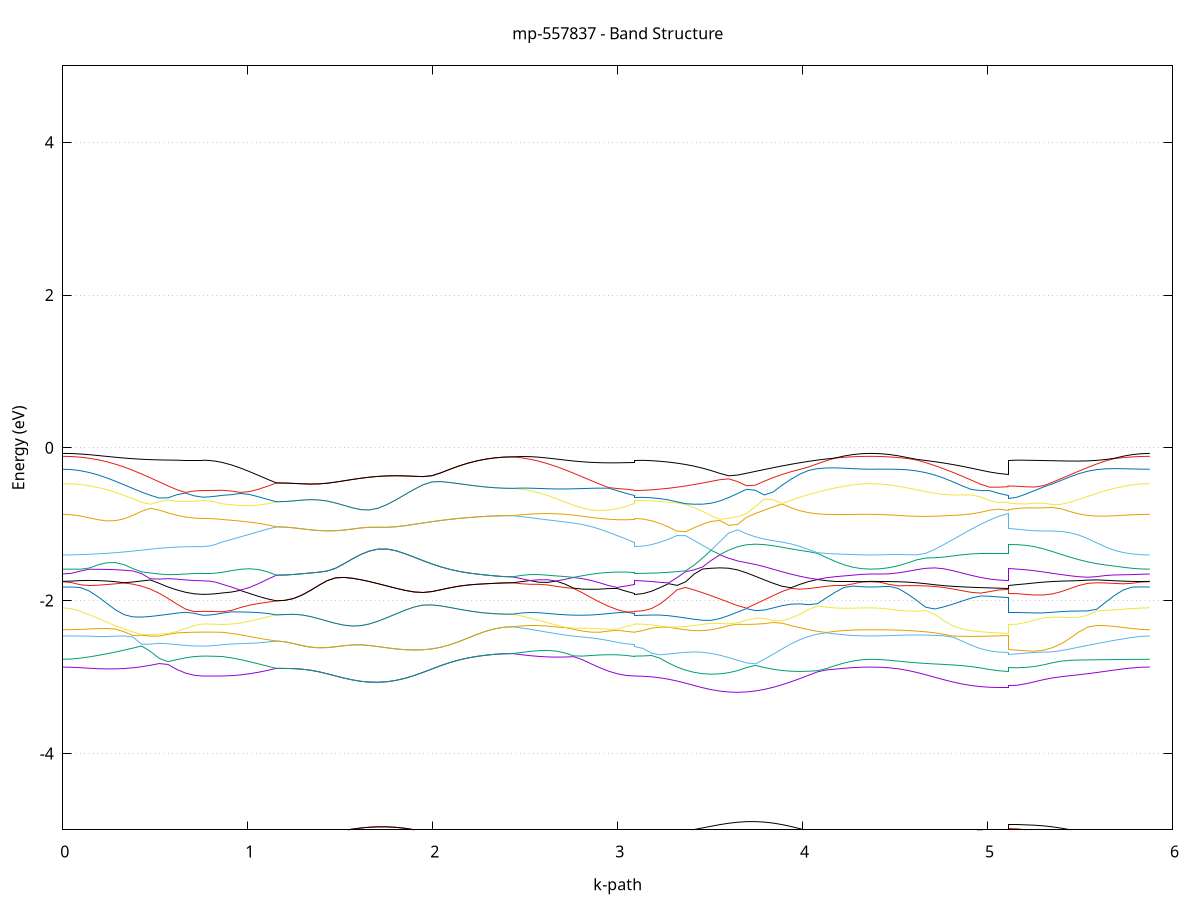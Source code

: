 set title 'mp-557837 - Band Structure'
set xlabel 'k-path'
set ylabel 'Energy (eV)'
set grid y
set yrange [-5:5]
set terminal png size 800,600
set output 'mp-557837_bands_gnuplot.png'
plot '-' using 1:2 with lines notitle, '-' using 1:2 with lines notitle, '-' using 1:2 with lines notitle, '-' using 1:2 with lines notitle, '-' using 1:2 with lines notitle, '-' using 1:2 with lines notitle, '-' using 1:2 with lines notitle, '-' using 1:2 with lines notitle, '-' using 1:2 with lines notitle, '-' using 1:2 with lines notitle, '-' using 1:2 with lines notitle, '-' using 1:2 with lines notitle, '-' using 1:2 with lines notitle, '-' using 1:2 with lines notitle, '-' using 1:2 with lines notitle, '-' using 1:2 with lines notitle, '-' using 1:2 with lines notitle, '-' using 1:2 with lines notitle, '-' using 1:2 with lines notitle, '-' using 1:2 with lines notitle, '-' using 1:2 with lines notitle, '-' using 1:2 with lines notitle, '-' using 1:2 with lines notitle, '-' using 1:2 with lines notitle, '-' using 1:2 with lines notitle, '-' using 1:2 with lines notitle, '-' using 1:2 with lines notitle, '-' using 1:2 with lines notitle, '-' using 1:2 with lines notitle, '-' using 1:2 with lines notitle, '-' using 1:2 with lines notitle, '-' using 1:2 with lines notitle, '-' using 1:2 with lines notitle, '-' using 1:2 with lines notitle, '-' using 1:2 with lines notitle, '-' using 1:2 with lines notitle, '-' using 1:2 with lines notitle, '-' using 1:2 with lines notitle, '-' using 1:2 with lines notitle, '-' using 1:2 with lines notitle, '-' using 1:2 with lines notitle, '-' using 1:2 with lines notitle, '-' using 1:2 with lines notitle, '-' using 1:2 with lines notitle, '-' using 1:2 with lines notitle, '-' using 1:2 with lines notitle, '-' using 1:2 with lines notitle, '-' using 1:2 with lines notitle, '-' using 1:2 with lines notitle, '-' using 1:2 with lines notitle, '-' using 1:2 with lines notitle, '-' using 1:2 with lines notitle, '-' using 1:2 with lines notitle, '-' using 1:2 with lines notitle, '-' using 1:2 with lines notitle, '-' using 1:2 with lines notitle, '-' using 1:2 with lines notitle, '-' using 1:2 with lines notitle, '-' using 1:2 with lines notitle, '-' using 1:2 with lines notitle, '-' using 1:2 with lines notitle, '-' using 1:2 with lines notitle, '-' using 1:2 with lines notitle, '-' using 1:2 with lines notitle
0.000000 -19.279840
0.047374 -19.276940
0.094748 -19.268340
0.142123 -19.254040
0.189497 -19.234340
0.236871 -19.209440
0.284245 -19.179740
0.331619 -19.145740
0.378994 -19.108240
0.426368 -19.067840
0.473742 -19.025940
0.521116 -18.983840
0.568490 -18.943640
0.615865 -18.907640
0.663239 -18.878740
0.710613 -18.859740
0.757987 -18.853140
0.757987 -18.853140
0.792343 -18.851440
0.826698 -18.846540
0.861053 -18.838440
0.861053 -18.838440
0.910120 -18.824340
0.959186 -18.808340
1.008253 -18.790340
1.057319 -18.770540
1.106386 -18.748940
1.155452 -18.725440
1.155452 -18.725440
1.201053 -18.723340
1.246654 -18.717240
1.292254 -18.707440
1.337855 -18.694440
1.383456 -18.678940
1.429057 -18.662440
1.474658 -18.646340
1.520258 -18.633240
1.565859 -18.625740
1.611460 -18.626440
1.657061 -18.637040
1.657061 -18.637040
1.705492 -18.658840
1.753923 -18.689740
1.802354 -18.727140
1.850784 -18.768540
1.899215 -18.811840
1.947646 -18.855440
1.996077 -18.897840
2.044508 -18.938140
2.092939 -18.975440
2.141370 -19.009040
2.189801 -19.038240
2.238232 -19.062840
2.286662 -19.082240
2.335093 -19.096240
2.383524 -19.104840
2.431955 -19.107640
2.431955 -19.107640
2.479094 -19.106540
2.526232 -19.099840
2.573371 -19.087640
2.620509 -19.070340
2.667648 -19.048440
2.714786 -19.022640
2.761925 -18.993740
2.809063 -18.962740
2.856202 -18.931140
2.903341 -18.900840
2.950479 -18.873940
2.997618 -18.853040
3.044756 -18.840540
3.091895 -18.838440
3.091895 -18.853140
3.137806 -18.850340
3.183718 -18.841840
3.229630 -18.827840
3.275542 -18.808340
3.321453 -18.783640
3.367365 -18.753940
3.413277 -18.719440
3.459188 -18.680640
3.505100 -18.637840
3.505100 -18.637840
3.553061 -18.658940
3.601022 -18.708240
3.648983 -18.759440
3.696944 -18.811740
3.744905 -18.864240
3.792866 -18.916340
3.840827 -18.967140
3.888788 -19.015940
3.936749 -19.062040
3.984710 -19.104940
4.032671 -19.144040
4.080632 -19.178840
4.128593 -19.208940
4.176554 -19.234140
4.224515 -19.253940
4.272476 -19.268240
4.320437 -19.276940
4.368398 -19.279840
4.368398 -19.279840
4.417884 -19.276740
4.467370 -19.267440
4.516857 -19.252140
4.566343 -19.230740
4.615829 -19.203640
4.665316 -19.171040
4.714802 -19.133340
4.764288 -19.090840
4.813775 -19.044040
4.863261 -18.993540
4.912747 -18.940140
4.962233 -18.884840
5.011720 -18.828840
5.061206 -18.774140
5.110692 -18.732940
5.110692 -18.843740
5.158610 -18.850440
5.206528 -18.869640
5.254445 -18.899140
5.302363 -18.935740
5.350280 -18.976740
5.398198 -19.019740
5.446115 -19.062540
5.494033 -19.103840
5.541951 -19.142340
5.589868 -19.177140
5.637786 -19.207640
5.685703 -19.233140
5.733621 -19.253340
5.781539 -19.267940
5.829456 -19.276840
5.877374 -19.279840
e
0.000000 -18.851140
0.047374 -18.849140
0.094748 -18.843040
0.142123 -18.833040
0.189497 -18.819040
0.236871 -18.801040
0.284245 -18.779240
0.331619 -18.753840
0.378994 -18.724840
0.426368 -18.692440
0.473742 -18.656940
0.521116 -18.618440
0.568490 -18.577340
0.615865 -18.533940
0.663239 -18.488740
0.710613 -18.442440
0.757987 -18.403640
0.757987 -18.403640
0.792343 -18.446140
0.826698 -18.496340
0.861053 -18.545640
0.861053 -18.545640
0.910120 -18.580140
0.959186 -18.612840
1.008253 -18.643840
1.057319 -18.672840
1.106386 -18.700040
1.155452 -18.725440
1.155452 -18.725440
1.201053 -18.723340
1.246654 -18.717240
1.292254 -18.707440
1.337855 -18.694440
1.383456 -18.678940
1.429057 -18.662440
1.474658 -18.646340
1.520258 -18.633240
1.565859 -18.625740
1.611460 -18.626440
1.657061 -18.637040
1.657061 -18.637040
1.705492 -18.658840
1.753923 -18.689740
1.802354 -18.727140
1.850784 -18.768540
1.899215 -18.811840
1.947646 -18.855440
1.996077 -18.897840
2.044508 -18.938140
2.092939 -18.975440
2.141370 -19.009040
2.189801 -19.038240
2.238232 -19.062840
2.286662 -19.082240
2.335093 -19.096240
2.383524 -19.104840
2.431955 -19.107640
2.431955 -19.107640
2.479094 -19.102840
2.526232 -19.092040
2.573371 -19.075340
2.620509 -19.052640
2.667648 -19.024140
2.714786 -18.989840
2.761925 -18.950040
2.809063 -18.904940
2.856202 -18.854940
2.903341 -18.800240
2.950479 -18.741540
2.997618 -18.679040
3.044756 -18.613540
3.091895 -18.545640
3.091895 -18.403640
3.137806 -18.406440
3.183718 -18.414540
3.229630 -18.428140
3.275542 -18.447040
3.321453 -18.471040
3.367365 -18.499840
3.413277 -18.533340
3.459188 -18.571040
3.505100 -18.612440
3.505100 -18.612440
3.553061 -18.589440
3.601022 -18.537840
3.648983 -18.483740
3.696944 -18.427940
3.744905 -18.419340
3.792866 -18.474340
3.840827 -18.527640
3.888788 -18.578540
3.936749 -18.626540
3.984710 -18.671040
4.032671 -18.711440
4.080632 -18.747340
4.128593 -18.778440
4.176554 -18.804340
4.224515 -18.824640
4.272476 -18.839340
4.320437 -18.848140
4.368398 -18.851140
4.368398 -18.851140
4.417884 -18.848240
4.467370 -18.839640
4.516857 -18.825340
4.566343 -18.805740
4.615829 -18.781340
4.665316 -18.752740
4.714802 -18.721240
4.764288 -18.688340
4.813775 -18.656940
4.863261 -18.631040
4.912747 -18.616340
4.962233 -18.617940
5.011720 -18.637840
5.061206 -18.672540
5.110692 -18.707540
5.110692 -18.404340
5.158610 -18.444740
5.206528 -18.491240
5.254445 -18.536340
5.302363 -18.579540
5.350280 -18.620340
5.398198 -18.658540
5.446115 -18.693840
5.494033 -18.725940
5.541951 -18.754740
5.589868 -18.779940
5.637786 -18.801540
5.685703 -18.819340
5.733621 -18.833240
5.781539 -18.843140
5.829456 -18.849140
5.877374 -18.851140
e
0.000000 -17.924040
0.047374 -17.925740
0.094748 -17.931140
0.142123 -17.940240
0.189497 -17.953140
0.236871 -17.970140
0.284245 -17.991440
0.331619 -18.017040
0.378994 -18.047040
0.426368 -18.081140
0.473742 -18.118940
0.521116 -18.159940
0.568490 -18.203640
0.615865 -18.249440
0.663239 -18.296640
0.710613 -18.344240
0.757987 -18.383440
0.757987 -18.383440
0.792343 -18.340240
0.826698 -18.288140
0.861053 -18.235540
0.861053 -18.235540
0.910120 -18.198440
0.959186 -18.163240
1.008253 -18.130040
1.057319 -18.099040
1.106386 -18.070340
1.155452 -18.044040
1.155452 -18.044040
1.201053 -18.046240
1.246654 -18.052540
1.292254 -18.062840
1.337855 -18.076540
1.383456 -18.092740
1.429057 -18.110040
1.474658 -18.126640
1.520258 -18.140040
1.565859 -18.147240
1.611460 -18.145340
1.657061 -18.132740
1.657061 -18.132740
1.705492 -18.107440
1.753923 -18.071640
1.802354 -18.027840
1.850784 -17.978640
1.899215 -17.926240
1.947646 -17.872740
1.996077 -17.819940
2.044508 -17.769440
2.092939 -17.722540
2.141370 -17.680540
2.189801 -17.644440
2.238232 -17.614840
2.286662 -17.591940
2.335093 -17.575940
2.383524 -17.566440
2.431955 -17.563240
2.431955 -17.563240
2.479094 -17.568040
2.526232 -17.579440
2.573371 -17.597240
2.620509 -17.621240
2.667648 -17.652940
2.714786 -17.696340
2.761925 -17.747740
2.809063 -17.806040
2.856202 -17.870140
2.903341 -17.938740
2.950479 -18.010740
2.997618 -18.084940
3.044756 -18.160140
3.091895 -18.235540
3.091895 -18.383440
3.137806 -18.380340
3.183718 -18.371140
3.229630 -18.355940
3.275542 -18.334840
3.321453 -18.307940
3.367365 -18.275540
3.413277 -18.237740
3.459188 -18.195040
3.505100 -18.148040
3.505100 -18.148040
3.553061 -18.199040
3.601022 -18.252540
3.648983 -18.307640
3.696944 -18.363540
3.744905 -18.371340
3.792866 -18.314740
3.840827 -18.259040
3.888788 -18.205440
3.936749 -18.154540
3.984710 -18.107440
4.032671 -18.064940
4.080632 -18.027540
4.128593 -17.995740
4.176554 -17.969740
4.224515 -17.949640
4.272476 -17.935340
4.320437 -17.926840
4.368398 -17.924040
4.368398 -17.924040
4.417884 -17.926740
4.467370 -17.934940
4.516857 -17.948540
4.566343 -17.967440
4.615829 -17.991440
4.665316 -18.019940
4.714802 -18.051740
4.764288 -18.085240
4.813775 -18.117340
4.863261 -18.143640
4.912747 -18.158140
4.962233 -18.155040
5.011720 -18.132540
5.061206 -18.094640
5.110692 -18.062640
5.110692 -18.388140
5.158610 -18.347140
5.206528 -18.299140
5.254445 -18.251640
5.302363 -18.205540
5.350280 -18.161440
5.398198 -18.120140
5.446115 -18.082040
5.494033 -18.047740
5.541951 -18.017640
5.589868 -17.991840
5.637786 -17.970340
5.685703 -17.953240
5.733621 -17.940240
5.781539 -17.931140
5.829456 -17.925740
5.877374 -17.924040
e
0.000000 -17.293640
0.047374 -17.296740
0.094748 -17.306840
0.142123 -17.326040
0.189497 -17.355440
0.236871 -17.394540
0.284245 -17.441840
0.331619 -17.495440
0.378994 -17.553640
0.426368 -17.614740
0.473742 -17.676540
0.521116 -17.736740
0.568490 -17.792740
0.615865 -17.841640
0.663239 -17.880140
0.710613 -17.904840
0.757987 -17.913440
0.757987 -17.913440
0.792343 -17.915240
0.826698 -17.920640
0.861053 -17.929540
0.861053 -17.929540
0.910120 -17.944240
0.959186 -17.960540
1.008253 -17.978440
1.057319 -17.998140
1.106386 -18.020040
1.155452 -18.044040
1.155452 -18.044040
1.201053 -18.046240
1.246654 -18.052540
1.292254 -18.062840
1.337855 -18.076540
1.383456 -18.092740
1.429057 -18.110040
1.474658 -18.126640
1.520258 -18.140040
1.565859 -18.147240
1.611460 -18.145340
1.657061 -18.132740
1.657061 -18.132740
1.705492 -18.107440
1.753923 -18.071640
1.802354 -18.027840
1.850784 -17.978640
1.899215 -17.926240
1.947646 -17.872740
1.996077 -17.819940
2.044508 -17.769440
2.092939 -17.722540
2.141370 -17.680540
2.189801 -17.644440
2.238232 -17.614840
2.286662 -17.591940
2.335093 -17.575940
2.383524 -17.566440
2.431955 -17.563240
2.431955 -17.563240
2.479094 -17.565340
2.526232 -17.574740
2.573371 -17.592240
2.620509 -17.618240
2.667648 -17.651140
2.714786 -17.686140
2.761925 -17.725140
2.809063 -17.766640
2.856202 -17.808640
2.903341 -17.848540
2.950479 -17.883540
2.997618 -17.910640
3.044756 -17.926640
3.091895 -17.929540
3.091895 -17.913440
3.137806 -17.916540
3.183718 -17.925940
3.229630 -17.941440
3.275542 -17.962940
3.321453 -17.990140
3.367365 -18.022740
3.413277 -18.060340
3.459188 -18.102240
3.505100 -18.147740
3.505100 -18.147740
3.553061 -18.093840
3.601022 -18.036040
3.648983 -17.974740
3.696944 -17.910740
3.744905 -17.844840
3.792866 -17.777840
3.840827 -17.710640
3.888788 -17.644140
3.936749 -17.579440
3.984710 -17.517740
4.032671 -17.459840
4.080632 -17.406940
4.128593 -17.360040
4.176554 -17.320240
4.224515 -17.295840
4.272476 -17.294640
4.320437 -17.293840
4.368398 -17.293640
4.368398 -17.293640
4.417884 -17.294740
4.467370 -17.299240
4.516857 -17.311840
4.566343 -17.339240
4.615829 -17.379740
4.665316 -17.429540
4.714802 -17.486540
4.764288 -17.549340
4.813775 -17.616640
4.863261 -17.686840
4.912747 -17.758740
4.962233 -17.830640
5.011720 -17.900640
5.061206 -17.965640
5.110692 -18.006340
5.110692 -17.880640
5.158610 -17.872040
5.206528 -17.847540
5.254445 -17.809240
5.302363 -17.760540
5.350280 -17.704740
5.398198 -17.644640
5.446115 -17.582840
5.494033 -17.521740
5.541951 -17.463140
5.589868 -17.408840
5.637786 -17.360340
5.685703 -17.319040
5.733621 -17.296340
5.781539 -17.294740
5.829456 -17.293840
5.877374 -17.293640
e
0.000000 -17.252340
0.047374 -17.253440
0.094748 -17.256740
0.142123 -17.261840
0.189497 -17.268440
0.236871 -17.275840
0.284245 -17.283640
0.331619 -17.291540
0.378994 -17.298840
0.426368 -17.305540
0.473742 -17.311240
0.521116 -17.315940
0.568490 -17.319640
0.615865 -17.322440
0.663239 -17.324440
0.710613 -17.325540
0.757987 -17.325940
0.757987 -17.325940
0.792343 -17.325740
0.826698 -17.325540
0.861053 -17.325040
0.861053 -17.325040
0.910120 -17.324040
0.959186 -17.322440
1.008253 -17.320040
1.057319 -17.316940
1.106386 -17.313140
1.155452 -17.308540
1.155452 -17.308540
1.201053 -17.308540
1.246654 -17.308740
1.292254 -17.308940
1.337855 -17.309140
1.383456 -17.309540
1.429057 -17.309940
1.474658 -17.310340
1.520258 -17.310740
1.565859 -17.310940
1.611460 -17.310940
1.657061 -17.310740
1.657061 -17.310740
1.705492 -17.310240
1.753923 -17.309340
1.802354 -17.307940
1.850784 -17.306040
1.899215 -17.303540
1.947646 -17.300340
1.996077 -17.296440
2.044508 -17.291740
2.092939 -17.286240
2.141370 -17.279840
2.189801 -17.272740
2.238232 -17.265440
2.286662 -17.258540
2.335093 -17.252740
2.383524 -17.248740
2.431955 -17.247140
2.431955 -17.247140
2.479094 -17.252540
2.526232 -17.260340
2.573371 -17.269540
2.620509 -17.279340
2.667648 -17.288740
2.714786 -17.297040
2.761925 -17.304140
2.809063 -17.310040
2.856202 -17.314640
2.903341 -17.318340
2.950479 -17.321040
2.997618 -17.323040
3.044756 -17.324440
3.091895 -17.325040
3.091895 -17.325940
3.137806 -17.325940
3.183718 -17.325940
3.229630 -17.326040
3.275542 -17.326140
3.321453 -17.326240
3.367365 -17.326340
3.413277 -17.326440
3.459188 -17.326440
3.505100 -17.326340
3.505100 -17.326340
3.553061 -17.325940
3.601022 -17.325240
3.648983 -17.324140
3.696944 -17.322640
3.744905 -17.320740
3.792866 -17.318440
3.840827 -17.315940
3.888788 -17.313140
3.936749 -17.310240
3.984710 -17.307340
4.032671 -17.304540
4.080632 -17.301940
4.128593 -17.299540
4.176554 -17.297540
4.224515 -17.288140
4.272476 -17.264640
4.320437 -17.252440
4.368398 -17.252340
4.368398 -17.252340
4.417884 -17.252740
4.467370 -17.260340
4.516857 -17.274240
4.566343 -17.283440
4.615829 -17.289240
4.665316 -17.294440
4.714802 -17.299840
4.764288 -17.305540
4.813775 -17.310940
4.863261 -17.315640
4.912747 -17.319540
4.962233 -17.322540
5.011720 -17.324640
5.061206 -17.325840
5.110692 -17.326240
5.110692 -17.323440
5.158610 -17.323140
5.206528 -17.322540
5.254445 -17.321340
5.302363 -17.319640
5.350280 -17.317440
5.398198 -17.314840
5.446115 -17.311840
5.494033 -17.308640
5.541951 -17.305440
5.589868 -17.302440
5.637786 -17.299640
5.685703 -17.297340
5.733621 -17.285040
5.781539 -17.261840
5.829456 -17.252540
5.877374 -17.252340
e
0.000000 -17.244840
0.047374 -17.244840
0.094748 -17.245040
0.142123 -17.245440
0.189497 -17.249940
0.236871 -17.254840
0.284245 -17.258740
0.331619 -17.262040
0.378994 -17.264840
0.426368 -17.267240
0.473742 -17.269140
0.521116 -17.270840
0.568490 -17.272140
0.615865 -17.273040
0.663239 -17.273740
0.710613 -17.274040
0.757987 -17.274140
0.757987 -17.274140
0.792343 -17.274540
0.826698 -17.275740
0.861053 -17.277640
0.861053 -17.277640
0.910120 -17.281640
0.959186 -17.286540
1.008253 -17.291940
1.057319 -17.297640
1.106386 -17.303240
1.155452 -17.308540
1.155452 -17.308540
1.201053 -17.308540
1.246654 -17.308740
1.292254 -17.308940
1.337855 -17.309140
1.383456 -17.309540
1.429057 -17.309940
1.474658 -17.310340
1.520258 -17.310740
1.565859 -17.310940
1.611460 -17.310940
1.657061 -17.310740
1.657061 -17.310740
1.705492 -17.310240
1.753923 -17.309340
1.802354 -17.307940
1.850784 -17.306040
1.899215 -17.303540
1.947646 -17.300340
1.996077 -17.296440
2.044508 -17.291740
2.092939 -17.286240
2.141370 -17.279840
2.189801 -17.272740
2.238232 -17.265440
2.286662 -17.258540
2.335093 -17.252740
2.383524 -17.248740
2.431955 -17.247140
2.431955 -17.247140
2.479094 -17.244740
2.526232 -17.244640
2.573371 -17.246140
2.620509 -17.249940
2.667648 -17.254540
2.714786 -17.259540
2.761925 -17.264040
2.809063 -17.268040
2.856202 -17.271440
2.903341 -17.273940
2.950479 -17.275740
2.997618 -17.276940
3.044756 -17.277540
3.091895 -17.277640
3.091895 -17.274140
3.137806 -17.274440
3.183718 -17.275040
3.229630 -17.276140
3.275542 -17.277640
3.321453 -17.279540
3.367365 -17.281740
3.413277 -17.284140
3.459188 -17.286740
3.505100 -17.289340
3.505100 -17.289340
3.553061 -17.292040
3.601022 -17.294640
3.648983 -17.296740
3.696944 -17.298340
3.744905 -17.299140
3.792866 -17.299040
3.840827 -17.297940
3.888788 -17.295540
3.936749 -17.291740
3.984710 -17.286640
4.032671 -17.280440
4.080632 -17.273240
4.128593 -17.265740
4.176554 -17.258240
4.224515 -17.253240
4.272476 -17.252740
4.320437 -17.250140
4.368398 -17.244840
4.368398 -17.244840
4.417884 -17.249040
4.467370 -17.254240
4.516857 -17.257440
4.566343 -17.262540
4.615829 -17.268540
4.665316 -17.274240
4.714802 -17.278940
4.764288 -17.282540
4.813775 -17.285340
4.863261 -17.287340
4.912747 -17.288740
4.962233 -17.289740
5.011720 -17.290440
5.061206 -17.290640
5.110692 -17.290840
5.110692 -17.285240
5.158610 -17.285140
5.206528 -17.285040
5.254445 -17.284840
5.302363 -17.284240
5.350280 -17.283140
5.398198 -17.281640
5.446115 -17.279340
5.494033 -17.276240
5.541951 -17.272440
5.589868 -17.267940
5.637786 -17.263040
5.685703 -17.258440
5.733621 -17.255240
5.781539 -17.253440
5.829456 -17.248840
5.877374 -17.244840
e
0.000000 -17.242440
0.047374 -17.242440
0.094748 -17.242840
0.142123 -17.244740
0.189497 -17.245940
0.236871 -17.246540
0.284245 -17.247340
0.331619 -17.248040
0.378994 -17.248740
0.426368 -17.249440
0.473742 -17.251140
0.521116 -17.252840
0.568490 -17.254540
0.615865 -17.255840
0.663239 -17.256940
0.710613 -17.257640
0.757987 -17.257840
0.757987 -17.257840
0.792343 -17.257840
0.826698 -17.257740
0.861053 -17.257640
0.861053 -17.257640
0.910120 -17.257340
0.959186 -17.256840
1.008253 -17.256340
1.057319 -17.255640
1.106386 -17.255040
1.155452 -17.254240
1.155452 -17.254240
1.201053 -17.254540
1.246654 -17.255340
1.292254 -17.256640
1.337855 -17.258140
1.383456 -17.259640
1.429057 -17.261140
1.474658 -17.262340
1.520258 -17.263140
1.565859 -17.263640
1.611460 -17.263640
1.657061 -17.263240
1.657061 -17.263240
1.705492 -17.262440
1.753923 -17.261340
1.802354 -17.259940
1.850784 -17.258340
1.899215 -17.256540
1.947646 -17.254640
1.996077 -17.252740
2.044508 -17.250940
2.092939 -17.249140
2.141370 -17.247540
2.189801 -17.246040
2.238232 -17.244840
2.286662 -17.243840
2.335093 -17.243340
2.383524 -17.243240
2.431955 -17.243240
2.431955 -17.243240
2.479094 -17.243340
2.526232 -17.243740
2.573371 -17.245140
2.620509 -17.246240
2.667648 -17.247340
2.714786 -17.248740
2.761925 -17.250240
2.809063 -17.251740
2.856202 -17.253240
2.903341 -17.254640
2.950479 -17.255840
2.997618 -17.256740
3.044756 -17.257340
3.091895 -17.257640
3.091895 -17.257840
3.137806 -17.258340
3.183718 -17.259740
3.229630 -17.261740
3.275542 -17.264140
3.321453 -17.266340
3.367365 -17.268540
3.413277 -17.270340
3.459188 -17.271540
3.505100 -17.272240
3.505100 -17.272240
3.553061 -17.272340
3.601022 -17.271840
3.648983 -17.270840
3.696944 -17.269440
3.744905 -17.267640
3.792866 -17.265740
3.840827 -17.263840
3.888788 -17.261940
3.936749 -17.260140
3.984710 -17.258540
4.032671 -17.257140
4.080632 -17.255840
4.128593 -17.254740
4.176554 -17.253940
4.224515 -17.251540
4.272476 -17.246240
4.320437 -17.243040
4.368398 -17.242440
4.368398 -17.242440
4.417884 -17.242940
4.467370 -17.245240
4.516857 -17.248240
4.566343 -17.250540
4.615829 -17.252440
4.665316 -17.254140
4.714802 -17.255840
4.764288 -17.257540
4.813775 -17.259240
4.863261 -17.260740
4.912747 -17.262040
4.962233 -17.263140
5.011720 -17.264040
5.061206 -17.264440
5.110692 -17.264640
5.110692 -17.268140
5.158610 -17.267840
5.206528 -17.267040
5.254445 -17.265940
5.302363 -17.264440
5.350280 -17.262840
5.398198 -17.261240
5.446115 -17.259540
5.494033 -17.257940
5.541951 -17.256340
5.589868 -17.254740
5.637786 -17.253040
5.685703 -17.250940
5.733621 -17.248240
5.781539 -17.245040
5.829456 -17.242840
5.877374 -17.242440
e
0.000000 -17.227540
0.047374 -17.229940
0.094748 -17.235640
0.142123 -17.241240
0.189497 -17.242940
0.236871 -17.243840
0.284245 -17.244940
0.331619 -17.246240
0.378994 -17.247840
0.426368 -17.249340
0.473742 -17.249940
0.521116 -17.250240
0.568490 -17.250540
0.615865 -17.250740
0.663239 -17.250940
0.710613 -17.250940
0.757987 -17.250940
0.757987 -17.250940
0.792343 -17.250940
0.826698 -17.251040
0.861053 -17.251040
0.861053 -17.251040
0.910120 -17.251340
0.959186 -17.251740
1.008253 -17.252340
1.057319 -17.252940
1.106386 -17.253540
1.155452 -17.254240
1.155452 -17.254240
1.201053 -17.254540
1.246654 -17.255340
1.292254 -17.256640
1.337855 -17.258140
1.383456 -17.259640
1.429057 -17.261140
1.474658 -17.262340
1.520258 -17.263140
1.565859 -17.263640
1.611460 -17.263640
1.657061 -17.263240
1.657061 -17.263240
1.705492 -17.262440
1.753923 -17.261340
1.802354 -17.259940
1.850784 -17.258340
1.899215 -17.256540
1.947646 -17.254640
1.996077 -17.252740
2.044508 -17.250940
2.092939 -17.249140
2.141370 -17.247540
2.189801 -17.246040
2.238232 -17.244840
2.286662 -17.243840
2.335093 -17.243340
2.383524 -17.243240
2.431955 -17.243240
2.431955 -17.243240
2.479094 -17.243240
2.526232 -17.243540
2.573371 -17.243840
2.620509 -17.244440
2.667648 -17.245140
2.714786 -17.245840
2.761925 -17.246640
2.809063 -17.247440
2.856202 -17.248240
2.903341 -17.248940
2.950479 -17.249640
2.997618 -17.250240
3.044756 -17.250740
3.091895 -17.251040
3.091895 -17.250940
3.137806 -17.251140
3.183718 -17.251840
3.229630 -17.253040
3.275542 -17.254640
3.321453 -17.256340
3.367365 -17.258040
3.413277 -17.259540
3.459188 -17.260640
3.505100 -17.261140
3.505100 -17.261140
3.553061 -17.261140
3.601022 -17.260540
3.648983 -17.259340
3.696944 -17.257640
3.744905 -17.255540
3.792866 -17.253040
3.840827 -17.250340
3.888788 -17.247440
3.936749 -17.244440
3.984710 -17.241440
4.032671 -17.238540
4.080632 -17.235940
4.128593 -17.233540
4.176554 -17.231540
4.224515 -17.229840
4.272476 -17.228640
4.320437 -17.227840
4.368398 -17.227540
4.368398 -17.227540
4.417884 -17.228340
4.467370 -17.229840
4.516857 -17.231340
4.566343 -17.233140
4.615829 -17.235340
4.665316 -17.237840
4.714802 -17.240540
4.764288 -17.243540
4.813775 -17.246540
4.863261 -17.249540
4.912747 -17.252240
4.962233 -17.254540
5.011720 -17.256340
5.061206 -17.257440
5.110692 -17.257840
5.110692 -17.253640
5.158610 -17.253440
5.206528 -17.253040
5.254445 -17.252340
5.302363 -17.251340
5.350280 -17.249840
5.398198 -17.248040
5.446115 -17.245940
5.494033 -17.243640
5.541951 -17.241340
5.589868 -17.239140
5.637786 -17.237040
5.685703 -17.235240
5.733621 -17.233540
5.781539 -17.231740
5.829456 -17.229140
5.877374 -17.227540
e
0.000000 -9.492540
0.047374 -9.484340
0.094748 -9.459840
0.142123 -9.419740
0.189497 -9.365040
0.236871 -9.297040
0.284245 -9.217540
0.331619 -9.128640
0.378994 -9.032840
0.426368 -8.933140
0.473742 -8.832940
0.521116 -8.736040
0.568490 -8.646940
0.615865 -8.570440
0.663239 -8.511140
0.710613 -8.473540
0.757987 -8.460640
0.757987 -8.460640
0.792343 -8.455940
0.826698 -8.442140
0.861053 -8.419240
0.861053 -8.419240
0.910120 -8.381740
0.959186 -8.338040
1.008253 -8.288840
1.057319 -8.234740
1.106386 -8.176640
1.155452 -8.115140
1.155452 -8.115140
1.201053 -8.112340
1.246654 -8.104140
1.292254 -8.091540
1.337855 -8.075640
1.383456 -8.058440
1.429057 -8.042240
1.474658 -8.029840
1.520258 -8.024140
1.565859 -8.027940
1.611460 -8.043340
1.657061 -8.071440
1.657061 -8.071440
1.705492 -8.114940
1.753923 -8.171040
1.802354 -8.237440
1.850784 -8.311540
1.899215 -8.390540
1.947646 -8.471940
1.996077 -8.553240
2.044508 -8.632340
2.092939 -8.707240
2.141370 -8.776140
2.189801 -8.837440
2.238232 -8.889740
2.286662 -8.931740
2.335093 -8.962440
2.383524 -8.981240
2.431955 -8.987440
2.431955 -8.987440
2.479094 -8.985240
2.526232 -8.967940
2.573371 -8.936640
2.620509 -8.892940
2.667648 -8.838640
2.714786 -8.776540
2.761925 -8.709340
2.809063 -8.640540
2.856202 -8.574240
2.903341 -8.514540
2.950479 -8.465640
2.997618 -8.431640
3.044756 -8.415540
3.091895 -8.419240
3.091895 -8.460640
3.137806 -8.454840
3.183718 -8.437640
3.229630 -8.409240
3.275542 -8.370040
3.321453 -8.320740
3.367365 -8.262040
3.413277 -8.194740
3.459188 -8.119640
3.505100 -8.037840
3.505100 -8.037840
3.553061 -8.117440
3.601022 -8.223640
3.648983 -8.333240
3.696944 -8.444940
3.744905 -8.557440
3.792866 -8.669240
3.840827 -8.779240
3.888788 -8.885940
3.936749 -8.988040
3.984710 -9.084140
4.032671 -9.173040
4.080632 -9.253240
4.128593 -9.323540
4.176554 -9.382940
4.224515 -9.430240
4.272476 -9.464640
4.320437 -9.485540
4.368398 -9.492540
4.368398 -9.492540
4.417884 -9.484740
4.467370 -9.461240
4.516857 -9.422740
4.566343 -9.369740
4.615829 -9.303240
4.665316 -9.224540
4.714802 -9.134840
4.764288 -9.035640
4.813775 -8.928540
4.863261 -8.815240
4.912747 -8.697440
4.962233 -8.577140
5.011720 -8.456840
5.061206 -8.340440
5.110692 -8.259640
5.110692 -8.549740
5.158610 -8.561040
5.206528 -8.594240
5.254445 -8.646740
5.302363 -8.715140
5.350280 -8.795440
5.398198 -8.883240
5.446115 -8.974740
5.494033 -9.066240
5.541951 -9.154540
5.589868 -9.236840
5.637786 -9.310540
5.685703 -9.373740
5.733621 -9.424740
5.781539 -9.462040
5.829456 -9.484840
5.877374 -9.492540
e
0.000000 -8.294840
0.047374 -8.289040
0.094748 -8.271740
0.142123 -8.243440
0.189497 -8.204740
0.236871 -8.156640
0.284245 -8.100340
0.331619 -8.037240
0.378994 -7.968940
0.426368 -7.897440
0.473742 -7.824840
0.521116 -7.753340
0.568490 -7.685840
0.615865 -7.625540
0.663239 -7.576440
0.710613 -7.543540
0.757987 -7.531840
0.757987 -7.531840
0.792343 -7.558040
0.826698 -7.623840
0.861053 -7.709540
0.861053 -7.709540
0.910120 -7.778840
0.959186 -7.848240
1.008253 -7.916940
1.057319 -7.984640
1.106386 -8.050940
1.155452 -8.115140
1.155452 -8.115140
1.201053 -8.112340
1.246654 -8.104140
1.292254 -8.091540
1.337855 -8.075640
1.383456 -8.058440
1.429057 -8.042240
1.474658 -8.029840
1.520258 -8.024140
1.565859 -8.027940
1.611460 -8.043340
1.657061 -8.071440
1.657061 -8.071440
1.705492 -8.114940
1.753923 -8.171040
1.802354 -8.237440
1.850784 -8.311540
1.899215 -8.390540
1.947646 -8.471940
1.996077 -8.553240
2.044508 -8.632340
2.092939 -8.707240
2.141370 -8.776140
2.189801 -8.837440
2.238232 -8.889740
2.286662 -8.931740
2.335093 -8.962440
2.383524 -8.981240
2.431955 -8.987440
2.431955 -8.987440
2.479094 -8.974040
2.526232 -8.944840
2.573371 -8.899840
2.620509 -8.839840
2.667648 -8.765640
2.714786 -8.678340
2.761925 -8.579340
2.809063 -8.470240
2.856202 -8.352740
2.903341 -8.228640
2.950479 -8.099840
2.997618 -7.968640
3.044756 -7.837340
3.091895 -7.709540
3.091895 -7.531840
3.137806 -7.538640
3.183718 -7.559040
3.229630 -7.592440
3.275542 -7.638240
3.321453 -7.695440
3.367365 -7.762940
3.413277 -7.839640
3.459188 -7.924440
3.505100 -8.015940
3.505100 -8.015940
3.553061 -7.946340
3.601022 -7.849540
3.648983 -7.748840
3.696944 -7.645140
3.744905 -7.539640
3.792866 -7.479440
3.840827 -7.590640
3.888788 -7.697540
3.936749 -7.799240
3.984710 -7.894540
4.032671 -7.982140
4.080632 -8.061040
4.128593 -8.129940
4.176554 -8.187940
4.224515 -8.234040
4.272476 -8.267640
4.320437 -8.287940
4.368398 -8.294840
4.368398 -8.294840
4.417884 -8.287740
4.467370 -8.266940
4.516857 -8.233140
4.566343 -8.187640
4.615829 -8.132440
4.665316 -8.070540
4.714802 -8.006340
4.764288 -7.946440
4.813775 -7.900040
4.863261 -7.878240
4.912747 -7.889940
4.962233 -7.935940
5.011720 -8.009740
5.061206 -8.100840
5.110692 -8.173740
5.110692 -7.594740
5.158610 -7.612640
5.206528 -7.656440
5.254445 -7.712640
5.302363 -7.774240
5.350280 -7.838040
5.398198 -7.902140
5.446115 -7.965140
5.494033 -8.025840
5.541951 -8.082940
5.589868 -8.135340
5.637786 -8.181740
5.685703 -8.221140
5.733621 -8.252840
5.781539 -8.275940
5.829456 -8.290040
5.877374 -8.294840
e
0.000000 -6.561940
0.047374 -6.566440
0.094748 -6.579740
0.142123 -6.601140
0.189497 -6.629940
0.236871 -6.664940
0.284245 -6.704740
0.331619 -6.748240
0.378994 -6.794040
0.426368 -6.840940
0.473742 -6.887840
0.521116 -6.933540
0.568490 -6.976940
0.615865 -7.016340
0.663239 -7.049040
0.710613 -7.071540
0.757987 -7.079740
0.757987 -7.079740
0.792343 -7.053840
0.826698 -6.989040
0.861053 -6.905040
0.861053 -6.905040
0.910120 -6.838340
0.959186 -6.773340
1.008253 -6.709840
1.057319 -6.647640
1.106386 -6.586440
1.155452 -6.526240
1.155452 -6.526240
1.201053 -6.530640
1.246654 -6.543740
1.292254 -6.564140
1.337855 -6.590240
1.383456 -6.619440
1.429057 -6.649140
1.474658 -6.676140
1.520258 -6.697440
1.565859 -6.710340
1.611460 -6.712740
1.657061 -6.703740
1.657061 -6.703740
1.705492 -6.681940
1.753923 -6.649040
1.802354 -6.607240
1.850784 -6.558840
1.899215 -6.506240
1.947646 -6.451340
1.996077 -6.395640
2.044508 -6.340540
2.092939 -6.287240
2.141370 -6.236840
2.189801 -6.190340
2.238232 -6.149140
2.286662 -6.114640
2.335093 -6.088340
2.383524 -6.071840
2.431955 -6.066140
2.431955 -6.066140
2.479094 -6.080040
2.526232 -6.098040
2.573371 -6.119040
2.620509 -6.142140
2.667648 -6.166240
2.714786 -6.190440
2.761925 -6.213440
2.809063 -6.275140
2.856202 -6.356140
2.903341 -6.448740
2.950479 -6.551940
2.997618 -6.664040
3.044756 -6.782840
3.091895 -6.905040
3.091895 -7.079740
3.137806 -7.073340
3.183718 -7.054140
3.229630 -7.022740
3.275542 -6.979740
3.321453 -6.926040
3.367365 -6.862740
3.413277 -6.791240
3.459188 -6.713040
3.505100 -6.786240
3.505100 -6.786240
3.553061 -6.899640
3.601022 -7.015340
3.648983 -7.132240
3.696944 -7.249240
3.744905 -7.365340
3.792866 -7.433340
3.840827 -7.327540
3.888788 -7.223040
3.936749 -7.121040
3.984710 -7.022840
4.032671 -6.929640
4.080632 -6.843040
4.128593 -6.764440
4.176554 -6.695940
4.224515 -6.639540
4.272476 -6.597140
4.320437 -6.570840
4.368398 -6.561940
4.368398 -6.561940
4.417884 -6.570240
4.467370 -6.594640
4.516857 -6.633540
4.566343 -6.684740
4.615829 -6.745040
4.665316 -6.810940
4.714802 -6.877640
4.764288 -6.938540
4.813775 -6.985040
4.863261 -7.006940
4.912747 -6.996940
4.962233 -6.956740
5.011720 -6.897940
5.061206 -6.840240
5.110692 -6.814140
5.110692 -7.337640
5.158610 -7.319740
5.206528 -7.275940
5.254445 -7.219740
5.302363 -7.157640
5.350280 -7.092740
5.398198 -7.026240
5.446115 -6.959440
5.494033 -6.893140
5.541951 -6.828640
5.589868 -6.767240
5.637786 -6.710740
5.685703 -6.660740
5.733621 -6.619240
5.781539 -6.588040
5.829456 -6.568540
5.877374 -6.561940
e
0.000000 -5.786740
0.047374 -5.786840
0.094748 -5.787540
0.142123 -5.789240
0.189497 -5.793340
0.236871 -5.801140
0.284245 -5.814940
0.331619 -5.836240
0.378994 -5.866240
0.426368 -5.904340
0.473742 -5.948740
0.521116 -5.996640
0.568490 -6.044440
0.615865 -6.088140
0.663239 -6.123440
0.710613 -6.146540
0.757987 -6.154540
0.757987 -6.154540
0.792343 -6.161140
0.826698 -6.180640
0.861053 -6.212140
0.861053 -6.212140
0.910120 -6.254140
0.959186 -6.301740
1.008253 -6.353940
1.057319 -6.409340
1.106386 -6.467040
1.155452 -6.526240
1.155452 -6.526240
1.201053 -6.530640
1.246654 -6.543740
1.292254 -6.564140
1.337855 -6.590240
1.383456 -6.619440
1.429057 -6.649140
1.474658 -6.676140
1.520258 -6.697440
1.565859 -6.710340
1.611460 -6.712740
1.657061 -6.703740
1.657061 -6.703740
1.705492 -6.681940
1.753923 -6.649040
1.802354 -6.607240
1.850784 -6.558840
1.899215 -6.506240
1.947646 -6.451340
1.996077 -6.395640
2.044508 -6.340540
2.092939 -6.287240
2.141370 -6.236840
2.189801 -6.190340
2.238232 -6.149140
2.286662 -6.114640
2.335093 -6.088340
2.383524 -6.071840
2.431955 -6.066140
2.431955 -6.066140
2.479094 -6.057740
2.526232 -6.056340
2.573371 -6.063540
2.620509 -6.081040
2.667648 -6.110140
2.714786 -6.151940
2.761925 -6.206940
2.809063 -6.234040
2.856202 -6.250440
2.903341 -6.260840
2.950479 -6.263440
2.997618 -6.256540
3.044756 -6.239340
3.091895 -6.212140
3.091895 -6.154540
3.137806 -6.165940
3.183718 -6.198840
3.229630 -6.250440
3.275542 -6.317240
3.321453 -6.396040
3.367365 -6.484240
3.413277 -6.579740
3.459188 -6.680840
3.505100 -6.629540
3.505100 -6.629540
3.553061 -6.538640
3.601022 -6.445640
3.648983 -6.352340
3.696944 -6.260440
3.744905 -6.171340
3.792866 -6.086140
3.840827 -6.005940
3.888788 -5.931240
3.936749 -5.862740
3.984710 -5.800640
4.032671 -5.745240
4.080632 -5.748140
4.128593 -5.760840
4.176554 -5.770640
4.224515 -5.777940
4.272476 -5.782940
4.320437 -5.785740
4.368398 -5.786740
4.368398 -5.786740
4.417884 -5.786040
4.467370 -5.784440
4.516857 -5.783040
4.566343 -5.784840
4.615829 -5.794840
4.665316 -5.819240
4.714802 -5.860940
4.764288 -5.918240
4.813775 -5.988240
4.863261 -6.068140
4.912747 -6.155040
4.962233 -6.245340
5.011720 -6.332840
5.061206 -6.404540
5.110692 -6.434840
5.110692 -6.053340
5.158610 -6.046740
5.206528 -6.027440
5.254445 -5.997240
5.302363 -5.958540
5.350280 -5.914340
5.398198 -5.867640
5.446115 -5.822140
5.494033 -5.782940
5.541951 -5.758540
5.589868 -5.753240
5.637786 -5.758640
5.685703 -5.767040
5.733621 -5.775040
5.781539 -5.781340
5.829456 -5.785340
5.877374 -5.786740
e
0.000000 -5.559540
0.047374 -5.557140
0.094748 -5.549840
0.142123 -5.538140
0.189497 -5.522540
0.236871 -5.503940
0.284245 -5.483340
0.331619 -5.462340
0.378994 -5.442540
0.426368 -5.425640
0.473742 -5.415540
0.521116 -5.405140
0.568490 -5.402140
0.615865 -5.402340
0.663239 -5.404140
0.710613 -5.406040
0.757987 -5.406740
0.757987 -5.406740
0.792343 -5.406240
0.826698 -5.404640
0.861053 -5.402340
0.861053 -5.402340
0.910120 -5.392540
0.959186 -5.378540
1.008253 -5.361440
1.057319 -5.342540
1.106386 -5.323840
1.155452 -5.307740
1.155452 -5.307740
1.201053 -5.308540
1.246654 -5.310740
1.292254 -5.314040
1.337855 -5.317840
1.383456 -5.321840
1.429057 -5.325840
1.474658 -5.329840
1.520258 -5.333640
1.565859 -5.337440
1.611460 -5.341040
1.657061 -5.344640
1.657061 -5.344640
1.705492 -5.348640
1.753923 -5.352840
1.802354 -5.357440
1.850784 -5.362540
1.899215 -5.368440
1.947646 -5.375040
1.996077 -5.382340
2.044508 -5.390340
2.092939 -5.398840
2.141370 -5.407640
2.189801 -5.416440
2.238232 -5.425040
2.286662 -5.432940
2.335093 -5.439340
2.383524 -5.443740
2.431955 -5.445240
2.431955 -5.445240
2.479094 -5.447740
2.526232 -5.446240
2.573371 -5.442440
2.620509 -5.438340
2.667648 -5.436240
2.714786 -5.436340
2.761925 -5.436940
2.809063 -5.436340
2.856202 -5.433740
2.903341 -5.429240
2.950479 -5.423240
2.997618 -5.416140
3.044756 -5.408940
3.091895 -5.402340
3.091895 -5.406740
3.137806 -5.403640
3.183718 -5.395740
3.229630 -5.386640
3.275542 -5.380340
3.321453 -5.379740
3.367365 -5.385840
3.413277 -5.398440
3.459188 -5.416440
3.505100 -5.438540
3.505100 -5.438540
3.553061 -5.464940
3.601022 -5.493640
3.648983 -5.523640
3.696944 -5.554240
3.744905 -5.584640
3.792866 -5.614240
3.840827 -5.642440
3.888788 -5.668640
3.936749 -5.692640
3.984710 -5.714040
4.032671 -5.732540
4.080632 -5.696740
4.128593 -5.655340
4.176554 -5.621140
4.224515 -5.594340
4.272476 -5.575040
4.320437 -5.563440
4.368398 -5.559540
4.368398 -5.559540
4.417884 -5.561940
4.467370 -5.568940
4.516857 -5.580240
4.566343 -5.593740
4.615829 -5.605240
4.665316 -5.608940
4.714802 -5.602240
4.764288 -5.587140
4.813775 -5.566840
4.863261 -5.544240
4.912747 -5.521840
4.962233 -5.501540
5.011720 -5.485540
5.061206 -5.475240
5.110692 -5.471640
5.110692 -5.613740
5.158610 -5.614840
5.206528 -5.618040
5.254445 -5.623440
5.302363 -5.631040
5.350280 -5.640540
5.398198 -5.651240
5.446115 -5.661440
5.494033 -5.667540
5.541951 -5.662440
5.589868 -5.642640
5.637786 -5.617340
5.685703 -5.594740
5.733621 -5.577940
5.781539 -5.567040
5.829456 -5.561340
5.877374 -5.559540
e
0.000000 -5.356340
0.047374 -5.360040
0.094748 -5.369640
0.142123 -5.382840
0.189497 -5.397540
0.236871 -5.411740
0.284245 -5.423240
0.331619 -5.429940
0.378994 -5.430740
0.426368 -5.425540
0.473742 -5.412840
0.521116 -5.402240
0.568490 -5.387740
0.615865 -5.374040
0.663239 -5.362640
0.710613 -5.355240
0.757987 -5.352640
0.757987 -5.352640
0.792343 -5.349440
0.826698 -5.340340
0.861053 -5.326040
0.861053 -5.326040
0.910120 -5.313240
0.959186 -5.302240
1.008253 -5.294740
1.057319 -5.292440
1.106386 -5.296740
1.155452 -5.307740
1.155452 -5.307740
1.201053 -5.308540
1.246654 -5.310740
1.292254 -5.314040
1.337855 -5.317840
1.383456 -5.321840
1.429057 -5.325840
1.474658 -5.329840
1.520258 -5.333640
1.565859 -5.337440
1.611460 -5.341040
1.657061 -5.344640
1.657061 -5.344640
1.705492 -5.348640
1.753923 -5.352840
1.802354 -5.357440
1.850784 -5.362540
1.899215 -5.368440
1.947646 -5.375040
1.996077 -5.382340
2.044508 -5.390340
2.092939 -5.398840
2.141370 -5.407640
2.189801 -5.416440
2.238232 -5.425040
2.286662 -5.432940
2.335093 -5.439340
2.383524 -5.443740
2.431955 -5.445240
2.431955 -5.445240
2.479094 -5.438340
2.526232 -5.426840
2.573371 -5.410940
2.620509 -5.391340
2.667648 -5.368640
2.714786 -5.344140
2.761925 -5.319540
2.809063 -5.297440
2.856202 -5.281240
2.903341 -5.274240
2.950479 -5.277440
2.997618 -5.288840
3.044756 -5.305940
3.091895 -5.326040
3.091895 -5.352640
3.137806 -5.350340
3.183718 -5.343440
3.229630 -5.332340
3.275542 -5.317240
3.321453 -5.298940
3.367365 -5.277940
3.413277 -5.255040
3.459188 -5.231240
3.505100 -5.207540
3.505100 -5.207540
3.553061 -5.183740
3.601022 -5.162140
3.648983 -5.143640
3.696944 -5.129140
3.744905 -5.136840
3.792866 -5.158040
3.840827 -5.180540
3.888788 -5.203740
3.936749 -5.227040
3.984710 -5.249940
4.032671 -5.271940
4.080632 -5.292340
4.128593 -5.310740
4.176554 -5.326540
4.224515 -5.339340
4.272476 -5.348740
4.320437 -5.354440
4.368398 -5.356340
4.368398 -5.356340
4.417884 -5.355840
4.467370 -5.353840
4.516857 -5.349040
4.566343 -5.340140
4.615829 -5.326740
4.665316 -5.308740
4.714802 -5.286640
4.764288 -5.261140
4.813775 -5.233040
4.863261 -5.203340
4.912747 -5.173140
4.962233 -5.143640
5.011720 -5.116640
5.061206 -5.094140
5.110692 -5.082140
5.110692 -5.216540
5.158610 -5.218240
5.206528 -5.223140
5.254445 -5.231140
5.302363 -5.241740
5.350280 -5.254540
5.398198 -5.269240
5.446115 -5.285240
5.494033 -5.301640
5.541951 -5.317740
5.589868 -5.332240
5.637786 -5.343840
5.685703 -5.351840
5.733621 -5.355940
5.781539 -5.357040
5.829456 -5.356640
5.877374 -5.356340
e
0.000000 -5.286540
0.047374 -5.282340
0.094748 -5.271140
0.142123 -5.254940
0.189497 -5.235340
0.236871 -5.213140
0.284245 -5.189540
0.331619 -5.165340
0.378994 -5.158540
0.426368 -5.156140
0.473742 -5.151940
0.521116 -5.145540
0.568490 -5.137540
0.615865 -5.129240
0.663239 -5.122040
0.710613 -5.117040
0.757987 -5.115340
0.757987 -5.115340
0.792343 -5.116440
0.826698 -5.119840
0.861053 -5.124940
0.861053 -5.124940
0.910120 -5.129040
0.959186 -5.133340
1.008253 -5.137540
1.057319 -5.141040
1.106386 -5.142940
1.155452 -5.141840
1.155452 -5.141840
1.201053 -5.138440
1.246654 -5.128640
1.292254 -5.113640
1.337855 -5.094640
1.383456 -5.073340
1.429057 -5.051040
1.474658 -5.029140
1.520258 -5.008740
1.565859 -4.990940
1.611460 -4.976640
1.657061 -4.966540
1.657061 -4.966540
1.705492 -4.961140
1.753923 -4.961640
1.802354 -4.968240
1.850784 -4.980740
1.899215 -4.998840
1.947646 -5.021840
1.996077 -5.048840
2.044508 -5.078840
2.092939 -5.110640
2.141370 -5.142740
2.189801 -5.173740
2.238232 -5.202040
2.286662 -5.226140
2.335093 -5.244440
2.383524 -5.255940
2.431955 -5.259840
2.431955 -5.259840
2.479094 -5.278940
2.526232 -5.296240
2.573371 -5.309440
2.620509 -5.315340
2.667648 -5.311640
2.714786 -5.298140
2.761925 -5.277440
2.809063 -5.252440
2.856202 -5.225640
2.903341 -5.199240
2.950479 -5.174840
2.997618 -5.153740
3.044756 -5.136940
3.091895 -5.124940
3.091895 -5.115340
3.137806 -5.114540
3.183718 -5.111640
3.229630 -5.105740
3.275542 -5.096240
3.321453 -5.083940
3.367365 -5.072040
3.413277 -5.064540
3.459188 -5.062740
3.505100 -5.066040
3.505100 -5.066040
3.553061 -5.073740
3.601022 -5.085240
3.648983 -5.099940
3.696944 -5.117240
3.744905 -5.119240
3.792866 -5.114440
3.840827 -5.114940
3.888788 -5.120740
3.936749 -5.131640
3.984710 -5.147040
4.032671 -5.166140
4.080632 -5.187940
4.128593 -5.211140
4.176554 -5.234140
4.224515 -5.254940
4.272476 -5.271740
4.320437 -5.282740
4.368398 -5.286540
4.368398 -5.286540
4.417884 -5.282340
4.467370 -5.270340
4.516857 -5.252340
4.566343 -5.229940
4.615829 -5.205040
4.665316 -5.179340
4.714802 -5.154340
4.764288 -5.131140
4.813775 -5.110840
4.863261 -5.093940
4.912747 -5.081040
4.962233 -5.072140
5.011720 -5.067540
5.061206 -5.067740
5.110692 -5.071540
5.110692 -4.981840
5.158610 -4.986840
5.206528 -5.000140
5.254445 -5.019340
5.302363 -5.042540
5.350280 -5.068440
5.398198 -5.095740
5.446115 -5.123640
5.494033 -5.151140
5.541951 -5.177740
5.589868 -5.202740
5.637786 -5.225640
5.685703 -5.245840
5.733621 -5.262740
5.781539 -5.275640
5.829456 -5.283740
5.877374 -5.286540
e
0.000000 -5.165240
0.047374 -5.164940
0.094748 -5.164140
0.142123 -5.163040
0.189497 -5.161940
0.236871 -5.161040
0.284245 -5.160240
0.331619 -5.159640
0.378994 -5.141740
0.426368 -5.119640
0.473742 -5.099940
0.521116 -5.083140
0.568490 -5.069640
0.615865 -5.059440
0.663239 -5.052540
0.710613 -5.048640
0.757987 -5.047340
0.757987 -5.047340
0.792343 -5.049440
0.826698 -5.055940
0.861053 -5.066440
0.861053 -5.066440
0.910120 -5.079940
0.959186 -5.095640
1.008253 -5.111740
1.057319 -5.126040
1.106386 -5.136440
1.155452 -5.141840
1.155452 -5.141840
1.201053 -5.138440
1.246654 -5.128640
1.292254 -5.113640
1.337855 -5.094640
1.383456 -5.073340
1.429057 -5.051040
1.474658 -5.029140
1.520258 -5.008740
1.565859 -4.990940
1.611460 -4.976640
1.657061 -4.966540
1.657061 -4.966540
1.705492 -4.961140
1.753923 -4.961640
1.802354 -4.968240
1.850784 -4.980740
1.899215 -4.998840
1.947646 -5.021840
1.996077 -5.048840
2.044508 -5.078840
2.092939 -5.110640
2.141370 -5.142740
2.189801 -5.173740
2.238232 -5.202040
2.286662 -5.226140
2.335093 -5.244440
2.383524 -5.255940
2.431955 -5.259840
2.431955 -5.259840
2.479094 -5.240640
2.526232 -5.222340
2.573371 -5.205840
2.620509 -5.191540
2.667648 -5.179740
2.714786 -5.170440
2.761925 -5.163040
2.809063 -5.156140
2.856202 -5.147440
2.903341 -5.134640
2.950479 -5.117640
2.997618 -5.098840
3.044756 -5.081040
3.091895 -5.066440
3.091895 -5.047340
3.137806 -5.046240
3.183718 -5.043240
3.229630 -5.038640
3.275542 -5.032540
3.321453 -5.024640
3.367365 -5.013240
3.413277 -4.996640
3.459188 -4.975940
3.505100 -4.954040
3.505100 -4.954040
3.553061 -4.932440
3.601022 -4.914240
3.648983 -4.901040
3.696944 -4.893740
3.744905 -4.893040
3.792866 -4.899340
3.840827 -4.912440
3.888788 -4.931840
3.936749 -4.956540
3.984710 -4.985340
4.032671 -5.016640
4.080632 -5.048640
4.128593 -5.079640
4.176554 -5.107940
4.224515 -5.131840
4.272476 -5.149940
4.320437 -5.161340
4.368398 -5.165240
4.368398 -5.165240
4.417884 -5.162140
4.467370 -5.152940
4.516857 -5.138640
4.566343 -5.120140
4.615829 -5.099040
4.665316 -5.076940
4.714802 -5.055340
4.764288 -5.035740
4.813775 -5.019440
4.863261 -5.007640
4.912747 -5.000940
4.962233 -4.999340
5.011720 -5.002040
5.061206 -5.006740
5.110692 -5.009140
5.110692 -4.934440
5.158610 -4.934440
5.206528 -4.935640
5.254445 -4.940040
5.302363 -4.948640
5.350280 -4.961440
5.398198 -4.978340
5.446115 -4.998640
5.494033 -5.021640
5.541951 -5.046140
5.589868 -5.071340
5.637786 -5.095740
5.685703 -5.118340
5.733621 -5.137640
5.781539 -5.152540
5.829456 -5.162040
5.877374 -5.165240
e
0.000000 -2.869840
0.047374 -2.872340
0.094748 -2.878440
0.142123 -2.885440
0.189497 -2.891240
0.236871 -2.894340
0.284245 -2.893840
0.331619 -2.889040
0.378994 -2.879640
0.426368 -2.865440
0.473742 -2.846740
0.521116 -2.824140
0.568490 -2.835540
0.615865 -2.900440
0.663239 -2.948440
0.710613 -2.977740
0.757987 -2.987640
0.757987 -2.987640
0.792343 -2.987540
0.826698 -2.987340
0.861053 -2.986940
0.861053 -2.986940
0.910120 -2.982940
0.959186 -2.973140
1.008253 -2.958040
1.057319 -2.938140
1.106386 -2.914240
1.155452 -2.887040
1.155452 -2.887040
1.201053 -2.887740
1.246654 -2.890540
1.292254 -2.897340
1.337855 -2.910540
1.383456 -2.931040
1.429057 -2.957440
1.474658 -2.986240
1.520258 -3.014040
1.565859 -3.038040
1.611460 -3.056140
1.657061 -3.066840
1.657061 -3.066840
1.705492 -3.069140
1.753923 -3.061540
1.802354 -3.043840
1.850784 -3.016640
1.899215 -2.981140
1.947646 -2.939540
1.996077 -2.894740
2.044508 -2.850640
2.092939 -2.810940
2.141370 -2.777840
2.189801 -2.751340
2.238232 -2.730540
2.286662 -2.714540
2.335093 -2.703040
2.383524 -2.696040
2.431955 -2.693640
2.431955 -2.693640
2.479094 -2.708140
2.526232 -2.720740
2.573371 -2.730640
2.620509 -2.737140
2.667648 -2.739840
2.714786 -2.738640
2.761925 -2.733840
2.809063 -2.773240
2.856202 -2.826740
2.903341 -2.878240
2.950479 -2.923240
2.997618 -2.957940
3.044756 -2.979740
3.091895 -2.986940
3.091895 -2.987640
3.137806 -2.990240
3.183718 -2.998040
3.229630 -3.010940
3.275542 -3.029340
3.321453 -3.052840
3.367365 -3.080840
3.413277 -3.110940
3.459188 -3.139940
3.505100 -3.164940
3.505100 -3.164940
3.553061 -3.184640
3.601022 -3.196640
3.648983 -3.200340
3.696944 -3.195640
3.744905 -3.182840
3.792866 -3.162340
3.840827 -3.135040
3.888788 -3.101640
3.936749 -3.063240
3.984710 -3.021340
4.032671 -2.977240
4.080632 -2.932840
4.128593 -2.907540
4.176554 -2.896540
4.224515 -2.885940
4.272476 -2.877340
4.320437 -2.871740
4.368398 -2.869840
4.368398 -2.869840
4.417884 -2.872140
4.467370 -2.879440
4.516857 -2.892740
4.566343 -2.912840
4.615829 -2.939440
4.665316 -2.970440
4.714802 -3.003440
4.764288 -3.036040
4.813775 -3.065940
4.863261 -3.091640
4.912747 -3.111840
4.962233 -3.125940
5.011720 -3.134240
5.061206 -3.138040
5.110692 -3.138940
5.110692 -3.115140
5.158610 -3.108240
5.206528 -3.089140
5.254445 -3.062240
5.302363 -3.034840
5.350280 -3.012640
5.398198 -2.996340
5.446115 -2.983040
5.494033 -2.970240
5.541951 -2.956640
5.589868 -2.941540
5.637786 -2.925440
5.685703 -2.909140
5.733621 -2.893940
5.781539 -2.881240
5.829456 -2.872840
5.877374 -2.869840
e
0.000000 -2.768640
0.047374 -2.764440
0.094748 -2.753140
0.142123 -2.737140
0.189497 -2.717940
0.236871 -2.696540
0.284245 -2.673240
0.331619 -2.648140
0.378994 -2.621540
0.426368 -2.594340
0.473742 -2.665740
0.521116 -2.756140
0.568490 -2.798740
0.615865 -2.772840
0.663239 -2.749340
0.710613 -2.732440
0.757987 -2.726240
0.757987 -2.726240
0.792343 -2.727140
0.826698 -2.729240
0.861053 -2.731740
0.861053 -2.731740
0.910120 -2.748840
0.959186 -2.771640
1.008253 -2.798540
1.057319 -2.827740
1.106386 -2.857840
1.155452 -2.887040
1.155452 -2.887040
1.201053 -2.887740
1.246654 -2.890540
1.292254 -2.897340
1.337855 -2.910540
1.383456 -2.931040
1.429057 -2.957440
1.474658 -2.986240
1.520258 -3.014040
1.565859 -3.038040
1.611460 -3.056140
1.657061 -3.066840
1.657061 -3.066840
1.705492 -3.069140
1.753923 -3.061540
1.802354 -3.043840
1.850784 -3.016640
1.899215 -2.981140
1.947646 -2.939540
1.996077 -2.894740
2.044508 -2.850640
2.092939 -2.810940
2.141370 -2.777840
2.189801 -2.751340
2.238232 -2.730540
2.286662 -2.714540
2.335093 -2.703040
2.383524 -2.696040
2.431955 -2.693640
2.431955 -2.693640
2.479094 -2.678740
2.526232 -2.664940
2.573371 -2.654940
2.620509 -2.652040
2.667648 -2.660840
2.714786 -2.684840
2.761925 -2.723840
2.809063 -2.726640
2.856202 -2.718640
2.903341 -2.711840
2.950479 -2.708240
2.997618 -2.709640
3.044756 -2.717240
3.091895 -2.731740
3.091895 -2.726240
3.137806 -2.724340
3.183718 -2.718740
3.229630 -2.755240
3.275542 -2.817140
3.321453 -2.869640
3.367365 -2.910440
3.413277 -2.939040
3.459188 -2.956340
3.505100 -2.962940
3.505100 -2.962940
3.553061 -2.958940
3.601022 -2.943440
3.648983 -2.916140
3.696944 -2.877140
3.744905 -2.847640
3.792866 -2.875940
3.840827 -2.898640
3.888788 -2.914940
3.936749 -2.924440
3.984710 -2.927340
4.032671 -2.924640
4.080632 -2.917540
4.128593 -2.889840
4.176554 -2.850440
4.224515 -2.816740
4.272476 -2.790740
4.320437 -2.774340
4.368398 -2.768640
4.368398 -2.768640
4.417884 -2.771840
4.467370 -2.780440
4.516857 -2.792140
4.566343 -2.803940
4.615829 -2.814240
4.665316 -2.822440
4.714802 -2.829340
4.764288 -2.835740
4.813775 -2.842540
4.863261 -2.851440
4.912747 -2.864040
4.962233 -2.881640
5.011720 -2.901840
5.061206 -2.918440
5.110692 -2.924940
5.110692 -2.880640
5.158610 -2.879340
5.206528 -2.874240
5.254445 -2.862340
5.302363 -2.841040
5.350280 -2.813840
5.398198 -2.792240
5.446115 -2.781640
5.494033 -2.777640
5.541951 -2.775940
5.589868 -2.774640
5.637786 -2.773240
5.685703 -2.771740
5.733621 -2.770340
5.781539 -2.769340
5.829456 -2.768840
5.877374 -2.768640
e
0.000000 -2.462540
0.047374 -2.463040
0.094748 -2.464140
0.142123 -2.465540
0.189497 -2.466540
0.236871 -2.466540
0.284245 -2.465340
0.331619 -2.462640
0.378994 -2.477840
0.426368 -2.569840
0.473742 -2.570440
0.521116 -2.559440
0.568490 -2.564940
0.615865 -2.576340
0.663239 -2.586540
0.710613 -2.593340
0.757987 -2.595740
0.757987 -2.595740
0.792343 -2.593340
0.826698 -2.586740
0.861053 -2.577540
0.861053 -2.577540
0.910120 -2.569140
0.959186 -2.563940
1.008253 -2.559540
1.057319 -2.553140
1.106386 -2.543140
1.155452 -2.529140
1.155452 -2.529140
1.201053 -2.538740
1.246654 -2.562140
1.292254 -2.588540
1.337855 -2.608640
1.383456 -2.617540
1.429057 -2.614940
1.474658 -2.604240
1.520258 -2.590640
1.565859 -2.580340
1.611460 -2.578940
1.657061 -2.587040
1.657061 -2.587040
1.705492 -2.601940
1.753923 -2.618340
1.802354 -2.632640
1.850784 -2.642540
1.899215 -2.646540
1.947646 -2.643440
1.996077 -2.631940
2.044508 -2.610440
2.092939 -2.578440
2.141370 -2.537040
2.189801 -2.490240
2.238232 -2.443340
2.286662 -2.401540
2.335093 -2.369340
2.383524 -2.349340
2.431955 -2.342640
2.431955 -2.342640
2.479094 -2.357440
2.526232 -2.374940
2.573371 -2.394040
2.620509 -2.413740
2.667648 -2.432840
2.714786 -2.450140
2.761925 -2.464740
2.809063 -2.476640
2.856202 -2.487940
2.903341 -2.503040
2.950479 -2.523340
2.997618 -2.545340
3.044756 -2.564640
3.091895 -2.577540
3.091895 -2.595740
3.137806 -2.626340
3.183718 -2.688440
3.229630 -2.709940
3.275542 -2.698840
3.321453 -2.687040
3.367365 -2.677040
3.413277 -2.672240
3.459188 -2.676140
3.505100 -2.690540
3.505100 -2.690540
3.553061 -2.715140
3.601022 -2.746340
3.648983 -2.780740
3.696944 -2.815240
3.744905 -2.827140
3.792866 -2.767640
3.840827 -2.701540
3.888788 -2.632940
3.936749 -2.567840
3.984710 -2.512140
4.032671 -2.469240
4.080632 -2.438440
4.128593 -2.421140
4.176554 -2.436240
4.224515 -2.447840
4.272476 -2.456040
4.320437 -2.460940
4.368398 -2.462540
4.368398 -2.462540
4.417884 -2.461440
4.467370 -2.458340
4.516857 -2.454340
4.566343 -2.450740
4.615829 -2.449440
4.665316 -2.451140
4.714802 -2.455340
4.764288 -2.460640
4.813775 -2.478640
4.863261 -2.530040
4.912747 -2.585040
4.962233 -2.629540
5.011720 -2.658540
5.061206 -2.673640
5.110692 -2.678140
5.110692 -2.699440
5.158610 -2.696640
5.206528 -2.688440
5.254445 -2.677240
5.302363 -2.674840
5.350280 -2.669940
5.398198 -2.654440
5.446115 -2.632440
5.494033 -2.609240
5.541951 -2.586140
5.589868 -2.563640
5.637786 -2.541640
5.685703 -2.520440
5.733621 -2.500340
5.781539 -2.482240
5.829456 -2.468240
5.877374 -2.462540
e
0.000000 -2.381540
0.047374 -2.380240
0.094748 -2.376640
0.142123 -2.371740
0.189497 -2.366840
0.236871 -2.365140
0.284245 -2.373640
0.331619 -2.407540
0.378994 -2.458240
0.426368 -2.452440
0.473742 -2.464540
0.521116 -2.465140
0.568490 -2.441540
0.615865 -2.423040
0.663239 -2.417340
0.710613 -2.413640
0.757987 -2.412340
0.757987 -2.412340
0.792343 -2.412540
0.826698 -2.413140
0.861053 -2.414540
0.861053 -2.414540
0.910120 -2.428340
0.959186 -2.447340
1.008253 -2.468940
1.057319 -2.490940
1.106386 -2.511440
1.155452 -2.529140
1.155452 -2.529140
1.201053 -2.538740
1.246654 -2.562140
1.292254 -2.588540
1.337855 -2.608640
1.383456 -2.617540
1.429057 -2.614940
1.474658 -2.604240
1.520258 -2.590640
1.565859 -2.580340
1.611460 -2.578940
1.657061 -2.587040
1.657061 -2.587040
1.705492 -2.601940
1.753923 -2.618340
1.802354 -2.632640
1.850784 -2.642540
1.899215 -2.646540
1.947646 -2.643440
1.996077 -2.631940
2.044508 -2.610440
2.092939 -2.578440
2.141370 -2.537040
2.189801 -2.490240
2.238232 -2.443340
2.286662 -2.401540
2.335093 -2.369340
2.383524 -2.349340
2.431955 -2.342640
2.431955 -2.342640
2.479094 -2.331740
2.526232 -2.325940
2.573371 -2.326640
2.620509 -2.333740
2.667648 -2.344540
2.714786 -2.354040
2.761925 -2.375040
2.809063 -2.397940
2.856202 -2.412840
2.903341 -2.413840
2.950479 -2.398940
2.997618 -2.388140
3.044756 -2.401440
3.091895 -2.414540
3.091895 -2.412340
3.137806 -2.390740
3.183718 -2.360440
3.229630 -2.347940
3.275542 -2.348340
3.321453 -2.366640
3.367365 -2.382840
3.413277 -2.393140
3.459188 -2.393440
3.505100 -2.381940
3.505100 -2.381940
3.553061 -2.358640
3.601022 -2.326940
3.648983 -2.309940
3.696944 -2.311540
3.744905 -2.308940
3.792866 -2.301140
3.840827 -2.286840
3.888788 -2.295240
3.936749 -2.326340
3.984710 -2.354940
4.032671 -2.380440
4.080632 -2.402540
4.128593 -2.416940
4.176554 -2.402140
4.224515 -2.392240
4.272476 -2.385940
4.320437 -2.382640
4.368398 -2.381540
4.368398 -2.381540
4.417884 -2.382040
4.467370 -2.383540
4.516857 -2.386540
4.566343 -2.391540
4.615829 -2.398640
4.665316 -2.408340
4.714802 -2.421940
4.764288 -2.442540
4.813775 -2.464140
4.863261 -2.467340
4.912747 -2.468140
4.962233 -2.466840
5.011720 -2.464240
5.061206 -2.461340
5.110692 -2.460040
5.110692 -2.646240
5.158610 -2.649440
5.206528 -2.657040
5.254445 -2.662640
5.302363 -2.648440
5.350280 -2.616540
5.398198 -2.565340
5.446115 -2.492740
5.494033 -2.410540
5.541951 -2.346840
5.589868 -2.325540
5.637786 -2.328140
5.685703 -2.338540
5.733621 -2.351740
5.781539 -2.365340
5.829456 -2.376740
5.877374 -2.381540
e
0.000000 -2.094440
0.047374 -2.106940
0.094748 -2.139740
0.142123 -2.183940
0.189497 -2.232440
0.236871 -2.281440
0.284245 -2.328440
0.331619 -2.372040
0.378994 -2.410840
0.426368 -2.443140
0.473742 -2.445540
0.521116 -2.437840
0.568490 -2.430140
0.615865 -2.405340
0.663239 -2.364740
0.710613 -2.325940
0.757987 -2.305540
0.757987 -2.305540
0.792343 -2.306540
0.826698 -2.309240
0.861053 -2.312940
0.861053 -2.312940
0.910120 -2.307240
0.959186 -2.293140
1.008253 -2.270340
1.057319 -2.242040
1.106386 -2.212740
1.155452 -2.186840
1.155452 -2.186840
1.201053 -2.182940
1.246654 -2.179240
1.292254 -2.187240
1.337855 -2.207940
1.383456 -2.236340
1.429057 -2.267740
1.474658 -2.297540
1.520258 -2.321140
1.565859 -2.332840
1.611460 -2.327840
1.657061 -2.305740
1.657061 -2.305740
1.705492 -2.268340
1.753923 -2.222440
1.802354 -2.173240
1.850784 -2.125240
1.899215 -2.084240
1.947646 -2.059040
1.996077 -2.056040
2.044508 -2.069440
2.092939 -2.089840
2.141370 -2.111640
2.189801 -2.132040
2.238232 -2.149440
2.286662 -2.162840
2.335093 -2.171840
2.383524 -2.176640
2.431955 -2.178040
2.431955 -2.178040
2.479094 -2.201340
2.526232 -2.229040
2.573371 -2.258940
2.620509 -2.289440
2.667648 -2.319440
2.714786 -2.348340
2.761925 -2.359140
2.809063 -2.360940
2.856202 -2.362840
2.903341 -2.367740
2.950479 -2.376440
2.997618 -2.371840
3.044756 -2.339040
3.091895 -2.312940
3.091895 -2.305540
3.137806 -2.308640
3.183718 -2.317440
3.229630 -2.331240
3.275542 -2.346140
3.321453 -2.344840
3.367365 -2.339040
3.413277 -2.327240
3.459188 -2.310340
3.505100 -2.296040
3.505100 -2.296040
3.553061 -2.297940
3.601022 -2.304840
3.648983 -2.290740
3.696944 -2.254740
3.744905 -2.229640
3.792866 -2.235340
3.840827 -2.263140
3.888788 -2.263840
3.936749 -2.228940
3.984710 -2.179240
4.032671 -2.114940
4.080632 -2.070440
4.128593 -2.085840
4.176554 -2.096040
4.224515 -2.100040
4.272476 -2.099040
4.320437 -2.095940
4.368398 -2.094440
4.368398 -2.094440
4.417884 -2.099240
4.467370 -2.111440
4.516857 -2.125740
4.566343 -2.136240
4.615829 -2.138640
4.665316 -2.130440
4.714802 -2.179240
4.764288 -2.264640
4.813775 -2.331440
4.863261 -2.371740
4.912747 -2.393840
4.962233 -2.407540
5.011720 -2.416940
5.061206 -2.423140
5.110692 -2.425440
5.110692 -2.317640
5.158610 -2.309040
5.206528 -2.285840
5.254445 -2.255240
5.302363 -2.228340
5.350280 -2.216240
5.398198 -2.217140
5.446115 -2.221340
5.494033 -2.219040
5.541951 -2.189940
5.589868 -2.134940
5.637786 -2.128240
5.685703 -2.121240
5.733621 -2.112640
5.781539 -2.103940
5.829456 -2.097040
5.877374 -2.094440
e
0.000000 -1.822040
0.047374 -1.822240
0.094748 -1.828840
0.142123 -1.873540
0.189497 -1.947940
0.236871 -2.034240
0.284245 -2.119640
0.331619 -2.184240
0.378994 -2.212740
0.426368 -2.215740
0.473742 -2.207340
0.521116 -2.194140
0.568490 -2.179140
0.615865 -2.164540
0.663239 -2.152240
0.710613 -2.166140
0.757987 -2.192240
0.757987 -2.192240
0.792343 -2.189040
0.826698 -2.179540
0.861053 -2.164040
0.861053 -2.164040
0.910120 -2.147540
0.959186 -2.148940
1.008253 -2.151240
1.057319 -2.156740
1.106386 -2.167940
1.155452 -2.186840
1.155452 -2.186840
1.201053 -2.182940
1.246654 -2.179240
1.292254 -2.187240
1.337855 -2.207940
1.383456 -2.236340
1.429057 -2.267740
1.474658 -2.297540
1.520258 -2.321140
1.565859 -2.332840
1.611460 -2.327840
1.657061 -2.305740
1.657061 -2.305740
1.705492 -2.268340
1.753923 -2.222440
1.802354 -2.173240
1.850784 -2.125240
1.899215 -2.084240
1.947646 -2.059040
1.996077 -2.056040
2.044508 -2.069440
2.092939 -2.089840
2.141370 -2.111640
2.189801 -2.132040
2.238232 -2.149440
2.286662 -2.162840
2.335093 -2.171840
2.383524 -2.176640
2.431955 -2.178040
2.431955 -2.178040
2.479094 -2.161940
2.526232 -2.155440
2.573371 -2.158540
2.620509 -2.167540
2.667648 -2.177640
2.714786 -2.185540
2.761925 -2.190340
2.809063 -2.191540
2.856202 -2.188240
2.903341 -2.180540
2.950479 -2.170040
2.997618 -2.159240
3.044756 -2.150640
3.091895 -2.164040
3.091895 -2.192240
3.137806 -2.192040
3.183718 -2.188740
3.229630 -2.189140
3.275542 -2.197740
3.321453 -2.211640
3.367365 -2.227840
3.413277 -2.243940
3.459188 -2.257140
3.505100 -2.259040
3.505100 -2.259040
3.553061 -2.234640
3.601022 -2.195740
3.648983 -2.149740
3.696944 -2.104840
3.744905 -2.130640
3.792866 -2.124140
3.840827 -2.095940
3.888788 -2.066740
3.936749 -2.046840
3.984710 -2.042840
4.032671 -2.053640
4.080632 -2.040740
4.128593 -1.963340
4.176554 -1.889840
4.224515 -1.826940
4.272476 -1.809940
4.320437 -1.818440
4.368398 -1.822040
4.368398 -1.822040
4.417884 -1.819240
4.467370 -1.812940
4.516857 -1.840340
4.566343 -1.911340
4.615829 -1.995140
4.665316 -2.086040
4.714802 -2.110140
4.764288 -2.081340
4.813775 -2.045440
4.863261 -2.005740
4.912747 -1.966340
4.962233 -1.939040
5.011720 -1.943040
5.061206 -1.952340
5.110692 -1.955940
5.110692 -2.154740
5.158610 -2.155740
5.206528 -2.158240
5.254445 -2.161040
5.302363 -2.160740
5.350280 -2.153240
5.398198 -2.143740
5.446115 -2.138340
5.494033 -2.136140
5.541951 -2.134340
5.589868 -2.113440
5.637786 -2.022940
5.685703 -1.933940
5.733621 -1.861340
5.781539 -1.823540
5.829456 -1.820440
5.877374 -1.822040
e
0.000000 -1.752640
0.047374 -1.764340
0.094748 -1.792540
0.142123 -1.802540
0.189497 -1.798140
0.236871 -1.790240
0.284245 -1.780340
0.331619 -1.768940
0.378994 -1.784640
0.426368 -1.811240
0.473742 -1.849540
0.521116 -1.903740
0.568490 -1.971340
0.615865 -2.043040
0.663239 -2.110540
0.710613 -2.143840
0.757987 -2.140840
0.757987 -2.140840
0.792343 -2.141740
0.826698 -2.143840
0.861053 -2.146140
0.861053 -2.146140
0.910120 -2.129740
0.959186 -2.091740
1.008253 -2.060440
1.057319 -2.038540
1.106386 -2.021540
1.155452 -2.002840
1.155452 -2.002840
1.201053 -1.996440
1.246654 -1.973140
1.292254 -1.928940
1.337855 -1.868640
1.383456 -1.801240
1.429057 -1.739140
1.474658 -1.702240
1.520258 -1.696440
1.565859 -1.707340
1.611460 -1.726540
1.657061 -1.750440
1.657061 -1.750440
1.705492 -1.778940
1.753923 -1.808940
1.802354 -1.838640
1.850784 -1.865940
1.899215 -1.886740
1.947646 -1.893740
1.996077 -1.881840
2.044508 -1.857840
2.092939 -1.832440
2.141370 -1.811140
2.189801 -1.796040
2.238232 -1.786340
2.286662 -1.779540
2.335093 -1.773640
2.383524 -1.768640
2.431955 -1.766540
2.431955 -1.766540
2.479094 -1.779240
2.526232 -1.786240
2.573371 -1.786840
2.620509 -1.795240
2.667648 -1.812940
2.714786 -1.829040
2.761925 -1.841440
2.809063 -1.897040
2.856202 -1.960240
2.903341 -2.020540
2.950479 -2.073940
2.997618 -2.117540
3.044756 -2.149340
3.091895 -2.146140
3.091895 -2.140840
3.137806 -2.132640
3.183718 -2.103540
3.229630 -2.042840
3.275542 -1.956740
3.321453 -1.858040
3.367365 -1.828440
3.413277 -1.860540
3.459188 -1.896440
3.505100 -1.935440
3.505100 -1.935440
3.553061 -1.978340
3.601022 -2.022340
3.648983 -2.065540
3.696944 -2.099040
3.744905 -2.045240
3.792866 -1.990040
3.840827 -1.934840
3.888788 -1.881540
3.936749 -1.839840
3.984710 -1.849940
4.032671 -1.843240
4.080632 -1.828040
4.128593 -1.812440
4.176554 -1.802540
4.224515 -1.802440
4.272476 -1.781040
4.320437 -1.755640
4.368398 -1.752640
4.368398 -1.752640
4.417884 -1.759040
4.467370 -1.787640
4.516857 -1.806540
4.566343 -1.803840
4.615829 -1.804440
4.665316 -1.808040
4.714802 -1.815240
4.764288 -1.828540
4.813775 -1.848040
4.863261 -1.870540
4.912747 -1.892040
4.962233 -1.901940
5.011720 -1.882140
5.061206 -1.860040
5.110692 -1.848340
5.110692 -1.904640
5.158610 -1.909040
5.206528 -1.918640
5.254445 -1.926640
5.302363 -1.926540
5.350280 -1.912440
5.398198 -1.882840
5.446115 -1.842740
5.494033 -1.801940
5.541951 -1.774240
5.589868 -1.766740
5.637786 -1.768940
5.685703 -1.774740
5.733621 -1.780140
5.781539 -1.773440
5.829456 -1.756340
5.877374 -1.752640
e
0.000000 -1.748040
0.047374 -1.744340
0.094748 -1.738340
0.142123 -1.735940
0.189497 -1.737740
0.236871 -1.743140
0.284245 -1.752240
0.331619 -1.765640
0.378994 -1.756340
0.426368 -1.742940
0.473742 -1.729640
0.521116 -1.773940
0.568490 -1.821140
0.615865 -1.859640
0.663239 -1.890340
0.710613 -1.911140
0.757987 -1.918540
0.757987 -1.918540
0.792343 -1.916440
0.826698 -1.910340
0.861053 -1.900540
0.861053 -1.900540
0.910120 -1.888740
0.959186 -1.866340
1.008253 -1.904840
1.057319 -1.944240
1.106386 -1.977540
1.155452 -2.002840
1.155452 -2.002840
1.201053 -1.996440
1.246654 -1.973140
1.292254 -1.928940
1.337855 -1.868640
1.383456 -1.801240
1.429057 -1.739140
1.474658 -1.702240
1.520258 -1.696440
1.565859 -1.707340
1.611460 -1.726540
1.657061 -1.750440
1.657061 -1.750440
1.705492 -1.778940
1.753923 -1.808940
1.802354 -1.838640
1.850784 -1.865940
1.899215 -1.886740
1.947646 -1.893740
1.996077 -1.881840
2.044508 -1.857840
2.092939 -1.832440
2.141370 -1.811140
2.189801 -1.796040
2.238232 -1.786340
2.286662 -1.779540
2.335093 -1.773640
2.383524 -1.768640
2.431955 -1.766540
2.431955 -1.766540
2.479094 -1.751440
2.526232 -1.737640
2.573371 -1.759340
2.620509 -1.761540
2.667648 -1.744940
2.714786 -1.783340
2.761925 -1.836240
2.809063 -1.849340
2.856202 -1.852340
2.903341 -1.850140
2.950479 -1.842240
2.997618 -1.841440
3.044756 -1.876140
3.091895 -1.900540
3.091895 -1.918540
3.137806 -1.907840
3.183718 -1.876840
3.229630 -1.828940
3.275542 -1.778240
3.321453 -1.800840
3.367365 -1.754940
3.413277 -1.653540
3.459188 -1.586540
3.505100 -1.576740
3.505100 -1.576740
3.553061 -1.571240
3.601022 -1.576240
3.648983 -1.598540
3.696944 -1.636640
3.744905 -1.681840
3.792866 -1.728240
3.840827 -1.772940
3.888788 -1.812040
3.936749 -1.831940
3.984710 -1.787740
4.032671 -1.750640
4.080632 -1.723840
4.128593 -1.739140
4.176554 -1.749240
4.224515 -1.752940
4.272476 -1.752940
4.320437 -1.752640
4.368398 -1.748040
4.368398 -1.748040
4.417884 -1.750040
4.467370 -1.750940
4.516857 -1.752940
4.566343 -1.757840
4.615829 -1.766440
4.665316 -1.778440
4.714802 -1.792340
4.764288 -1.804540
4.813775 -1.813240
4.863261 -1.819940
4.912747 -1.825440
4.962233 -1.829840
5.011720 -1.833440
5.061206 -1.837440
5.110692 -1.842240
5.110692 -1.795840
5.158610 -1.791340
5.206528 -1.780640
5.254445 -1.768640
5.302363 -1.758040
5.350280 -1.750140
5.398198 -1.745040
5.446115 -1.741840
5.494033 -1.738540
5.541951 -1.731640
5.589868 -1.728540
5.637786 -1.733840
5.685703 -1.740140
5.733621 -1.745140
5.781539 -1.748640
5.829456 -1.750040
5.877374 -1.748040
e
0.000000 -1.651740
0.047374 -1.642240
0.094748 -1.614240
0.142123 -1.589340
0.189497 -1.590140
0.236871 -1.591940
0.284245 -1.595740
0.331619 -1.602140
0.378994 -1.611640
0.426368 -1.646940
0.473742 -1.714740
0.521116 -1.718140
0.568490 -1.713140
0.615865 -1.718640
0.663239 -1.729040
0.710613 -1.737540
0.757987 -1.740740
0.757987 -1.740740
0.792343 -1.744740
0.826698 -1.758840
0.861053 -1.784540
0.861053 -1.784540
0.910120 -1.821240
0.959186 -1.862640
1.008253 -1.829240
1.057319 -1.778840
1.106386 -1.722040
1.155452 -1.667340
1.155452 -1.667340
1.201053 -1.664840
1.246654 -1.657940
1.292254 -1.648640
1.337855 -1.638640
1.383456 -1.628340
1.429057 -1.612640
1.474658 -1.576640
1.520258 -1.517840
1.565859 -1.453740
1.611460 -1.395940
1.657061 -1.351640
1.657061 -1.351640
1.705492 -1.325640
1.753923 -1.325340
1.802354 -1.348440
1.850784 -1.386540
1.899215 -1.431140
1.947646 -1.476840
1.996077 -1.520040
2.044508 -1.558540
2.092939 -1.591040
2.141370 -1.617040
2.189801 -1.636840
2.238232 -1.652140
2.286662 -1.664940
2.335093 -1.676340
2.383524 -1.685240
2.431955 -1.688840
2.431955 -1.688840
2.479094 -1.712540
2.526232 -1.737340
2.573371 -1.727640
2.620509 -1.727340
2.667648 -1.744540
2.714786 -1.721640
2.761925 -1.697440
2.809063 -1.712240
2.856202 -1.735940
2.903341 -1.766840
2.950479 -1.803140
2.997618 -1.828340
3.044756 -1.808740
3.091895 -1.784540
3.091895 -1.740740
3.137806 -1.742840
3.183718 -1.749440
3.229630 -1.761140
3.275542 -1.768540
3.321453 -1.698740
3.367365 -1.621340
3.413277 -1.598040
3.459188 -1.559240
3.505100 -1.475640
3.505100 -1.475640
3.553061 -1.400640
3.601022 -1.446040
3.648983 -1.480340
3.696944 -1.503840
3.744905 -1.527440
3.792866 -1.556240
3.840827 -1.588940
3.888788 -1.622240
3.936749 -1.653340
3.984710 -1.680840
4.032671 -1.704340
4.080632 -1.721640
4.128593 -1.700940
4.176554 -1.686940
4.224515 -1.676740
4.272476 -1.666840
4.320437 -1.656640
4.368398 -1.651740
4.368398 -1.651740
4.417884 -1.652640
4.467370 -1.649540
4.516857 -1.637240
4.566343 -1.617740
4.615829 -1.595640
4.665316 -1.577440
4.714802 -1.571540
4.764288 -1.583640
4.813775 -1.608940
4.863261 -1.639440
4.912747 -1.669840
4.962233 -1.696640
5.011720 -1.717640
5.061206 -1.731140
5.110692 -1.735840
5.110692 -1.584440
5.158610 -1.587540
5.206528 -1.596240
5.254445 -1.609440
5.302363 -1.625240
5.350280 -1.642340
5.398198 -1.659140
5.446115 -1.674540
5.494033 -1.687440
5.541951 -1.694240
5.589868 -1.685840
5.637786 -1.671740
5.685703 -1.664240
5.733621 -1.662140
5.781539 -1.659740
5.829456 -1.654740
5.877374 -1.651740
e
0.000000 -1.588240
0.047374 -1.588440
0.094748 -1.588940
0.142123 -1.573740
0.189497 -1.532940
0.236871 -1.505040
0.284245 -1.502240
0.331619 -1.529440
0.378994 -1.581240
0.426368 -1.623940
0.473742 -1.638240
0.521116 -1.652140
0.568490 -1.660540
0.615865 -1.658740
0.663239 -1.651640
0.710613 -1.645440
0.757987 -1.643040
0.757987 -1.643040
0.792343 -1.643040
0.826698 -1.639940
0.861053 -1.629740
0.861053 -1.629740
0.910120 -1.608840
0.959186 -1.590240
1.008253 -1.582840
1.057319 -1.593040
1.106386 -1.622340
1.155452 -1.667340
1.155452 -1.667340
1.201053 -1.664840
1.246654 -1.657940
1.292254 -1.648640
1.337855 -1.638640
1.383456 -1.628340
1.429057 -1.612640
1.474658 -1.576640
1.520258 -1.517840
1.565859 -1.453740
1.611460 -1.395940
1.657061 -1.351640
1.657061 -1.351640
1.705492 -1.325640
1.753923 -1.325340
1.802354 -1.348440
1.850784 -1.386540
1.899215 -1.431140
1.947646 -1.476840
1.996077 -1.520040
2.044508 -1.558540
2.092939 -1.591040
2.141370 -1.617040
2.189801 -1.636840
2.238232 -1.652140
2.286662 -1.664940
2.335093 -1.676340
2.383524 -1.685240
2.431955 -1.688840
2.431955 -1.688840
2.479094 -1.670140
2.526232 -1.659540
2.573371 -1.659140
2.620509 -1.667240
2.667648 -1.676940
2.714786 -1.684940
2.761925 -1.695640
2.809063 -1.674740
2.856202 -1.655440
2.903341 -1.640740
2.950479 -1.631040
2.997618 -1.626540
3.044756 -1.626340
3.091895 -1.629740
3.091895 -1.643040
3.137806 -1.642440
3.183718 -1.640240
3.229630 -1.635940
3.275542 -1.629240
3.321453 -1.620340
3.367365 -1.609740
3.413277 -1.536240
3.459188 -1.442440
3.505100 -1.340240
3.505100 -1.340240
3.553061 -1.396740
3.601022 -1.339440
3.648983 -1.294740
3.696944 -1.268840
3.744905 -1.260940
3.792866 -1.266940
3.840827 -1.281740
3.888788 -1.301140
3.936749 -1.322140
3.984710 -1.342040
4.032671 -1.359340
4.080632 -1.381840
4.128593 -1.435440
4.176554 -1.487140
4.224515 -1.531240
4.272476 -1.563540
4.320437 -1.582240
4.368398 -1.588240
4.368398 -1.588240
4.417884 -1.583540
4.467370 -1.569040
4.516857 -1.543640
4.566343 -1.508140
4.615829 -1.467440
4.665316 -1.442740
4.714802 -1.438740
4.764288 -1.429940
4.813775 -1.415140
4.863261 -1.400140
4.912747 -1.389040
4.962233 -1.383440
5.011720 -1.382640
5.061206 -1.384140
5.110692 -1.385040
5.110692 -1.265440
5.158610 -1.267640
5.206528 -1.276140
5.254445 -1.294240
5.302363 -1.322540
5.350280 -1.357340
5.398198 -1.394640
5.446115 -1.431140
5.494033 -1.464540
5.541951 -1.493240
5.589868 -1.516140
5.637786 -1.533340
5.685703 -1.547940
5.733621 -1.563140
5.781539 -1.577240
5.829456 -1.585840
5.877374 -1.588240
e
0.000000 -1.402340
0.047374 -1.401140
0.094748 -1.397940
0.142123 -1.393340
0.189497 -1.387640
0.236871 -1.380940
0.284245 -1.372740
0.331619 -1.362940
0.378994 -1.351640
0.426368 -1.339340
0.473742 -1.326940
0.521116 -1.315540
0.568490 -1.306040
0.615865 -1.299340
0.663239 -1.295340
0.710613 -1.293540
0.757987 -1.293140
0.757987 -1.293140
0.792343 -1.285440
0.826698 -1.264140
0.861053 -1.232940
0.861053 -1.232940
0.910120 -1.200240
0.959186 -1.166740
1.008253 -1.132740
1.057319 -1.098240
1.106386 -1.064540
1.155452 -1.034040
1.155452 -1.034040
1.201053 -1.037640
1.246654 -1.047140
1.292254 -1.059940
1.337855 -1.072740
1.383456 -1.082440
1.429057 -1.086940
1.474658 -1.085040
1.520258 -1.076540
1.565859 -1.063140
1.611460 -1.048740
1.657061 -1.040040
1.657061 -1.040040
1.705492 -1.039840
1.753923 -1.040040
1.802354 -1.032940
1.850784 -1.019040
1.899215 -1.001840
1.947646 -0.983840
1.996077 -0.966540
2.044508 -0.950640
2.092939 -0.936440
2.141370 -0.924140
2.189801 -0.913540
2.238232 -0.904640
2.286662 -0.897440
2.335093 -0.892040
2.383524 -0.888640
2.431955 -0.887540
2.431955 -0.887540
2.479094 -0.900440
2.526232 -0.914240
2.573371 -0.928440
2.620509 -0.942640
2.667648 -0.956640
2.714786 -0.970640
2.761925 -0.985740
2.809063 -1.004540
2.856202 -1.030340
2.903341 -1.064640
2.950479 -1.105540
2.997618 -1.149340
3.044756 -1.192640
3.091895 -1.232940
3.091895 -1.293140
3.137806 -1.286340
3.183718 -1.266740
3.229630 -1.235640
3.275542 -1.195340
3.321453 -1.148340
3.367365 -1.149940
3.413277 -1.212540
3.459188 -1.275840
3.505100 -1.337440
3.505100 -1.337440
3.553061 -1.227840
3.601022 -1.113940
3.648983 -1.073540
3.696944 -1.125140
3.744905 -1.165440
3.792866 -1.194240
3.840827 -1.215240
3.888788 -1.234340
3.936749 -1.257540
3.984710 -1.289540
4.032671 -1.331640
4.080632 -1.372740
4.128593 -1.382240
4.176554 -1.388440
4.224515 -1.393140
4.272476 -1.397340
4.320437 -1.400940
4.368398 -1.402340
4.368398 -1.402340
4.417884 -1.400940
4.467370 -1.398140
4.516857 -1.396940
4.566343 -1.399140
4.615829 -1.401340
4.665316 -1.381340
4.714802 -1.329140
4.764288 -1.266140
4.813775 -1.199240
4.863261 -1.131440
4.912747 -1.065040
4.962233 -1.002640
5.011720 -0.946040
5.061206 -0.895640
5.110692 -0.864240
5.110692 -1.058540
5.158610 -1.064540
5.206528 -1.076840
5.254445 -1.085940
5.302363 -1.088640
5.350280 -1.089340
5.398198 -1.094740
5.446115 -1.111140
5.494033 -1.142840
5.541951 -1.189140
5.589868 -1.243440
5.637786 -1.296740
5.685703 -1.340740
5.733621 -1.371040
5.781539 -1.389240
5.829456 -1.399140
5.877374 -1.402340
e
0.000000 -0.870440
0.047374 -0.876240
0.094748 -0.892540
0.142123 -0.916040
0.189497 -0.940640
0.236871 -0.956740
0.284245 -0.954040
0.331619 -0.928140
0.378994 -0.883640
0.426368 -0.830540
0.473742 -0.791240
0.521116 -0.815340
0.568490 -0.851440
0.615865 -0.882340
0.663239 -0.905540
0.710613 -0.919740
0.757987 -0.924540
0.757987 -0.924540
0.792343 -0.926040
0.826698 -0.930340
0.861053 -0.937640
0.861053 -0.937640
0.910120 -0.947540
0.959186 -0.958640
1.008253 -0.971740
1.057319 -0.987940
1.106386 -1.008440
1.155452 -1.034040
1.155452 -1.034040
1.201053 -1.037640
1.246654 -1.047140
1.292254 -1.059940
1.337855 -1.072740
1.383456 -1.082440
1.429057 -1.086940
1.474658 -1.085040
1.520258 -1.076540
1.565859 -1.063140
1.611460 -1.048740
1.657061 -1.040040
1.657061 -1.040040
1.705492 -1.039840
1.753923 -1.040040
1.802354 -1.032940
1.850784 -1.019040
1.899215 -1.001840
1.947646 -0.983840
1.996077 -0.966540
2.044508 -0.950640
2.092939 -0.936440
2.141370 -0.924140
2.189801 -0.913540
2.238232 -0.904640
2.286662 -0.897440
2.335093 -0.892040
2.383524 -0.888640
2.431955 -0.887540
2.431955 -0.887540
2.479094 -0.876340
2.526232 -0.867540
2.573371 -0.861840
2.620509 -0.860140
2.667648 -0.862740
2.714786 -0.869940
2.761925 -0.881140
2.809063 -0.895140
2.856202 -0.910140
2.903341 -0.923940
2.950479 -0.934740
2.997618 -0.941140
3.044756 -0.942240
3.091895 -0.937640
3.091895 -0.924540
3.137806 -0.932340
3.183718 -0.954840
3.229630 -0.990440
3.275542 -1.036440
3.321453 -1.090440
3.367365 -1.097540
3.413277 -1.046640
3.459188 -1.000040
3.505100 -0.963140
3.505100 -0.963140
3.553061 -0.951040
3.601022 -1.014040
3.648983 -1.002740
3.696944 -0.909340
3.744905 -0.859340
3.792866 -0.816340
3.840827 -0.772040
3.888788 -0.735240
3.936749 -0.784440
3.984710 -0.822740
4.032671 -0.848840
4.080632 -0.864140
4.128593 -0.871340
4.176554 -0.873640
4.224515 -0.873340
4.272476 -0.872040
4.320437 -0.870940
4.368398 -0.870440
4.368398 -0.870440
4.417884 -0.872440
4.467370 -0.877840
4.516857 -0.885040
4.566343 -0.891840
4.615829 -0.896340
4.665316 -0.897240
4.714802 -0.894740
4.764288 -0.890240
4.813775 -0.884640
4.863261 -0.877140
4.912747 -0.864940
4.962233 -0.844240
5.011720 -0.816340
5.061206 -0.802240
5.110692 -0.817640
5.110692 -0.801440
5.158610 -0.794540
5.206528 -0.785940
5.254445 -0.786840
5.302363 -0.785640
5.350280 -0.780440
5.398198 -0.798140
5.446115 -0.834540
5.494033 -0.865640
5.541951 -0.884940
5.589868 -0.893140
5.637786 -0.893540
5.685703 -0.889340
5.733621 -0.882940
5.781539 -0.876640
5.829456 -0.872140
5.877374 -0.870440
e
0.000000 -0.468740
0.047374 -0.471640
0.094748 -0.480740
0.142123 -0.496140
0.189497 -0.518240
0.236871 -0.547140
0.284245 -0.582440
0.331619 -0.623240
0.378994 -0.667640
0.426368 -0.712140
0.473742 -0.739340
0.521116 -0.702540
0.568490 -0.683840
0.615865 -0.699640
0.663239 -0.703840
0.710613 -0.697640
0.757987 -0.690440
0.757987 -0.690440
0.792343 -0.696540
0.826698 -0.711640
0.861053 -0.732140
0.861053 -0.732140
0.910120 -0.745340
0.959186 -0.754940
1.008253 -0.757340
1.057319 -0.750140
1.106386 -0.732740
1.155452 -0.706340
1.155452 -0.706340
1.201053 -0.703040
1.246654 -0.694540
1.292254 -0.684640
1.337855 -0.678640
1.383456 -0.681840
1.429057 -0.696640
1.474658 -0.721840
1.520258 -0.753240
1.565859 -0.785040
1.611460 -0.808940
1.657061 -0.813640
1.657061 -0.813640
1.705492 -0.789740
1.753923 -0.741440
1.802354 -0.679340
1.850784 -0.611740
1.899215 -0.544540
1.947646 -0.484240
1.996077 -0.445940
2.044508 -0.442340
2.092939 -0.453940
2.141370 -0.469340
2.189801 -0.485240
2.238232 -0.500140
2.286662 -0.512740
2.335093 -0.522440
2.383524 -0.528540
2.431955 -0.530540
2.431955 -0.530540
2.479094 -0.541640
2.526232 -0.560940
2.573371 -0.588740
2.620509 -0.624040
2.667648 -0.665040
2.714786 -0.708840
2.761925 -0.751740
2.809063 -0.788240
2.856202 -0.812740
2.903341 -0.821540
2.950479 -0.814940
2.997618 -0.795840
3.044756 -0.767140
3.091895 -0.732140
3.091895 -0.690440
3.137806 -0.691840
3.183718 -0.696140
3.229630 -0.703040
3.275542 -0.711840
3.321453 -0.721840
3.367365 -0.740340
3.413277 -0.782640
3.459188 -0.832640
3.505100 -0.888640
3.505100 -0.888640
3.553061 -0.937840
3.601022 -0.921040
3.648983 -0.901940
3.696944 -0.860440
3.744905 -0.770140
3.792866 -0.671240
3.840827 -0.678240
3.888788 -0.728040
3.936749 -0.686140
3.984710 -0.647140
4.032671 -0.611540
4.080632 -0.579240
4.128593 -0.550340
4.176554 -0.524740
4.224515 -0.502540
4.272476 -0.484840
4.320437 -0.472940
4.368398 -0.468740
4.368398 -0.468740
4.417884 -0.472940
4.467370 -0.484740
4.516857 -0.502740
4.566343 -0.524840
4.615829 -0.549240
4.665316 -0.573440
4.714802 -0.594840
4.764288 -0.610340
4.813775 -0.617540
4.863261 -0.616540
4.912747 -0.615540
4.962233 -0.642740
5.011720 -0.689340
5.061206 -0.716440
5.110692 -0.710640
5.110692 -0.722440
5.158610 -0.732240
5.206528 -0.735540
5.254445 -0.724340
5.302363 -0.724240
5.350280 -0.741340
5.398198 -0.739240
5.446115 -0.711540
5.494033 -0.675640
5.541951 -0.636640
5.589868 -0.597940
5.637786 -0.561840
5.685703 -0.530140
5.733621 -0.504140
5.781539 -0.484740
5.829456 -0.472740
5.877374 -0.468740
e
0.000000 -0.280040
0.047374 -0.284740
0.094748 -0.299040
0.142123 -0.322440
0.189497 -0.354140
0.236871 -0.392940
0.284245 -0.437040
0.331619 -0.484240
0.378994 -0.532440
0.426368 -0.578940
0.473742 -0.621340
0.521116 -0.657140
0.568490 -0.654940
0.615865 -0.614340
0.663239 -0.592140
0.710613 -0.628540
0.757987 -0.646040
0.757987 -0.646040
0.792343 -0.642040
0.826698 -0.633240
0.861053 -0.622440
0.861053 -0.622440
0.910120 -0.613640
0.959186 -0.597540
1.008253 -0.609640
1.057319 -0.640740
1.106386 -0.674340
1.155452 -0.706340
1.155452 -0.706340
1.201053 -0.703040
1.246654 -0.694540
1.292254 -0.684640
1.337855 -0.678640
1.383456 -0.681840
1.429057 -0.696640
1.474658 -0.721840
1.520258 -0.753240
1.565859 -0.785040
1.611460 -0.808940
1.657061 -0.813640
1.657061 -0.813640
1.705492 -0.789740
1.753923 -0.741440
1.802354 -0.679340
1.850784 -0.611740
1.899215 -0.544540
1.947646 -0.484240
1.996077 -0.445940
2.044508 -0.442340
2.092939 -0.453940
2.141370 -0.469340
2.189801 -0.485240
2.238232 -0.500140
2.286662 -0.512740
2.335093 -0.522440
2.383524 -0.528540
2.431955 -0.530540
2.431955 -0.530540
2.479094 -0.526740
2.526232 -0.527940
2.573371 -0.531740
2.620509 -0.535840
2.667648 -0.538440
2.714786 -0.538540
2.761925 -0.536540
2.809063 -0.533140
2.856202 -0.529740
2.903341 -0.527640
2.950479 -0.528240
2.997618 -0.560840
3.044756 -0.595540
3.091895 -0.622440
3.091895 -0.646040
3.137806 -0.648140
3.183718 -0.654540
3.229630 -0.665340
3.275542 -0.682240
3.321453 -0.706840
3.367365 -0.731340
3.413277 -0.738040
3.459188 -0.737840
3.505100 -0.725240
3.505100 -0.725240
3.553061 -0.695240
3.601022 -0.650640
3.648983 -0.597940
3.696944 -0.542540
3.744905 -0.555840
3.792866 -0.617340
3.840827 -0.577140
3.888788 -0.490240
3.936749 -0.412040
3.984710 -0.344940
4.032671 -0.296140
4.080632 -0.272340
4.128593 -0.263540
4.176554 -0.262540
4.224515 -0.266440
4.272476 -0.272440
4.320437 -0.277840
4.368398 -0.280040
4.368398 -0.280040
4.417884 -0.279640
4.467370 -0.279440
4.516857 -0.281440
4.566343 -0.288140
4.615829 -0.301940
4.665316 -0.324540
4.714802 -0.356640
4.764288 -0.397640
4.813775 -0.445940
4.863261 -0.498140
4.912747 -0.544940
4.962233 -0.559540
5.011720 -0.560640
5.061206 -0.596440
5.110692 -0.621440
5.110692 -0.667540
5.158610 -0.646840
5.206528 -0.606240
5.254445 -0.559340
5.302363 -0.513140
5.350280 -0.472340
5.398198 -0.426440
5.446115 -0.379540
5.494033 -0.338140
5.541951 -0.306240
5.589868 -0.285440
5.637786 -0.274940
5.685703 -0.272140
5.733621 -0.273440
5.781539 -0.276440
5.829456 -0.279040
5.877374 -0.280040
e
0.000000 -0.111340
0.047374 -0.114040
0.094748 -0.122340
0.142123 -0.136240
0.189497 -0.155940
0.236871 -0.181640
0.284245 -0.213540
0.331619 -0.251340
0.378994 -0.294540
0.426368 -0.342240
0.473742 -0.393140
0.521116 -0.445540
0.568490 -0.497640
0.615865 -0.547340
0.663239 -0.583840
0.710613 -0.565140
0.757987 -0.558840
0.757987 -0.558840
0.792343 -0.558440
0.826698 -0.557240
0.861053 -0.555240
0.861053 -0.555240
0.910120 -0.565340
0.959186 -0.583840
1.008253 -0.573740
1.057319 -0.542340
1.106386 -0.503940
1.155452 -0.459740
1.155452 -0.459740
1.201053 -0.461240
1.246654 -0.465540
1.292254 -0.470840
1.337855 -0.474140
1.383456 -0.472240
1.429057 -0.463440
1.474658 -0.448940
1.520258 -0.431640
1.565859 -0.414040
1.611460 -0.397940
1.657061 -0.384440
1.657061 -0.384440
1.705492 -0.373840
1.753923 -0.367540
1.802354 -0.365640
1.850784 -0.367740
1.899215 -0.372640
1.947646 -0.376340
1.996077 -0.365040
2.044508 -0.326740
2.092939 -0.280840
2.141370 -0.238140
2.189801 -0.201340
2.238232 -0.171240
2.286662 -0.148040
2.335093 -0.131640
2.383524 -0.121840
2.431955 -0.118540
2.431955 -0.118540
2.479094 -0.130340
2.526232 -0.149240
2.573371 -0.174940
2.620509 -0.206940
2.667648 -0.244540
2.714786 -0.286740
2.761925 -0.332340
2.809063 -0.380140
2.856202 -0.428440
2.903341 -0.475740
2.950479 -0.520340
2.997618 -0.532540
3.044756 -0.541440
3.091895 -0.555240
3.091895 -0.558840
3.137806 -0.556340
3.183718 -0.549840
3.229630 -0.540540
3.275542 -0.529140
3.321453 -0.515440
3.367365 -0.499340
3.413277 -0.480940
3.459188 -0.460640
3.505100 -0.439240
3.505100 -0.439240
3.553061 -0.417140
3.601022 -0.406340
3.648983 -0.442440
3.696944 -0.496540
3.744905 -0.488140
3.792866 -0.436740
3.840827 -0.390040
3.888788 -0.348940
3.936749 -0.313640
3.984710 -0.282940
4.032671 -0.250440
4.080632 -0.208940
4.128593 -0.168140
4.176554 -0.133740
4.224515 -0.123940
4.272476 -0.116940
4.320437 -0.112740
4.368398 -0.111340
4.368398 -0.111340
4.417884 -0.113240
4.467370 -0.118740
4.516857 -0.127540
4.566343 -0.139240
4.615829 -0.159240
4.665316 -0.193240
4.714802 -0.232440
4.764288 -0.275540
4.813775 -0.322040
4.863261 -0.371640
4.912747 -0.423540
4.962233 -0.475940
5.011720 -0.515540
5.061206 -0.514640
5.110692 -0.509440
5.110692 -0.499440
5.158610 -0.502740
5.206528 -0.510140
5.254445 -0.512940
5.302363 -0.495640
5.350280 -0.452040
5.398198 -0.402640
5.446115 -0.353440
5.494033 -0.304540
5.541951 -0.256640
5.589868 -0.211740
5.637786 -0.171540
5.685703 -0.140440
5.733621 -0.128540
5.781539 -0.119140
5.829456 -0.113340
5.877374 -0.111340
e
0.000000 -0.072840
0.047374 -0.074840
0.094748 -0.080640
0.142123 -0.089440
0.189497 -0.100340
0.236871 -0.112040
0.284245 -0.123540
0.331619 -0.133840
0.378994 -0.142640
0.426368 -0.149540
0.473742 -0.154740
0.521116 -0.158240
0.568490 -0.160440
0.615865 -0.161540
0.663239 -0.161940
0.710613 -0.161940
0.757987 -0.161940
0.757987 -0.161940
0.792343 -0.165240
0.826698 -0.174940
0.861053 -0.190840
0.861053 -0.190840
0.910120 -0.222440
0.959186 -0.263040
1.008253 -0.310040
1.057319 -0.360340
1.106386 -0.411140
1.155452 -0.459740
1.155452 -0.459740
1.201053 -0.461240
1.246654 -0.465540
1.292254 -0.470840
1.337855 -0.474140
1.383456 -0.472240
1.429057 -0.463440
1.474658 -0.448940
1.520258 -0.431640
1.565859 -0.414040
1.611460 -0.397940
1.657061 -0.384440
1.657061 -0.384440
1.705492 -0.373840
1.753923 -0.367540
1.802354 -0.365640
1.850784 -0.367740
1.899215 -0.372640
1.947646 -0.376340
1.996077 -0.365040
2.044508 -0.326740
2.092939 -0.280840
2.141370 -0.238140
2.189801 -0.201340
2.238232 -0.171240
2.286662 -0.148040
2.335093 -0.131640
2.383524 -0.121840
2.431955 -0.118540
2.431955 -0.118540
2.479094 -0.113740
2.526232 -0.115340
2.573371 -0.122340
2.620509 -0.133340
2.667648 -0.146540
2.714786 -0.160140
2.761925 -0.172640
2.809063 -0.182840
2.856202 -0.190240
2.903341 -0.194740
2.950479 -0.196640
2.997618 -0.196340
3.044756 -0.194240
3.091895 -0.190840
3.091895 -0.161940
3.137806 -0.163540
3.183718 -0.168340
3.229630 -0.176140
3.275542 -0.186840
3.321453 -0.200740
3.367365 -0.218240
3.413277 -0.239840
3.459188 -0.266240
3.505100 -0.297540
3.505100 -0.297540
3.553061 -0.334840
3.601022 -0.366240
3.648983 -0.356140
3.696944 -0.332940
3.744905 -0.308440
3.792866 -0.284040
3.840827 -0.260240
3.888788 -0.237340
3.936749 -0.215640
3.984710 -0.195440
4.032671 -0.176840
4.080632 -0.160240
4.128593 -0.145740
4.176554 -0.133640
4.224515 -0.107040
4.272476 -0.088040
4.320437 -0.076640
4.368398 -0.072840
4.368398 -0.072840
4.417884 -0.076440
4.467370 -0.086940
4.516857 -0.104240
4.566343 -0.127540
4.615829 -0.150340
4.665316 -0.165640
4.714802 -0.181640
4.764288 -0.199440
4.813775 -0.219440
4.863261 -0.241940
4.912747 -0.266440
4.962233 -0.292040
5.011720 -0.316440
5.061206 -0.335640
5.110692 -0.343240
5.110692 -0.160840
5.158610 -0.161240
5.206528 -0.162340
5.254445 -0.164040
5.302363 -0.166340
5.350280 -0.168840
5.398198 -0.171340
5.446115 -0.173140
5.494033 -0.173540
5.541951 -0.170940
5.589868 -0.164040
5.637786 -0.153140
5.685703 -0.137140
5.733621 -0.109540
5.781539 -0.089340
5.829456 -0.077040
5.877374 -0.072840
e
0.000000 5.572060
0.047374 5.587860
0.094748 5.634860
0.142123 5.711460
0.189497 5.815360
0.236871 5.943560
0.284245 6.092760
0.331619 6.259560
0.378994 6.440560
0.426368 6.632360
0.473742 6.831460
0.521116 7.033960
0.568490 7.235160
0.615865 7.428060
0.663239 7.600460
0.710613 7.729560
0.757987 7.779960
0.757987 7.779960
0.792343 7.786560
0.826698 7.806460
0.861053 7.838960
0.861053 7.838960
0.910120 7.883160
0.959186 7.916560
1.008253 7.941060
1.057319 7.960460
1.106386 7.978860
1.155452 7.999760
1.155452 7.999760
1.201053 8.008160
1.246654 8.033460
1.292254 8.074860
1.337855 8.131260
1.383456 8.200960
1.429057 8.281260
1.474658 8.367860
1.520258 8.453960
1.565859 8.526960
1.611460 8.562760
1.657061 8.529360
1.657061 8.529360
1.705492 8.420160
1.753923 8.269860
1.802354 8.100460
1.850784 7.922160
1.899215 7.740360
1.947646 7.559460
1.996077 7.382860
2.044508 7.214060
2.092939 7.056160
2.141370 6.912260
2.189801 6.785160
2.238232 6.677360
2.286662 6.591160
2.335093 6.528260
2.383524 6.489960
2.431955 6.477060
2.431955 6.477060
2.479094 6.488960
2.526232 6.526160
2.573371 6.586960
2.620509 6.669160
2.667648 6.770060
2.714786 6.887060
2.761925 7.016960
2.809063 7.156660
2.856202 7.302760
2.903341 7.450860
2.950479 7.594260
2.997618 7.721960
3.044756 7.813760
3.091895 7.838960
3.091895 7.779960
3.137806 7.791660
3.183718 7.826460
3.229630 7.883260
3.275542 7.960560
3.321453 8.056060
3.367365 8.166960
3.413277 8.290360
3.459188 8.422760
3.505100 8.560560
3.505100 8.560560
3.553061 8.474860
3.601022 8.266860
3.648983 8.046360
3.696944 7.819360
3.744905 7.589160
3.792866 7.358660
3.840827 7.130260
3.888788 6.906460
3.936749 6.690060
3.984710 6.483960
4.032671 6.290960
4.080632 6.114460
4.128593 5.957660
4.176554 5.823860
4.224515 5.715960
4.272476 5.636760
4.320437 5.588360
4.368398 5.572060
4.368398 5.572060
4.417884 5.589360
4.467370 5.640860
4.516857 5.724960
4.566343 5.839260
4.615829 5.980760
4.665316 6.146160
4.714802 6.331760
4.764288 6.533860
4.813775 6.748560
4.863261 6.972060
4.912747 7.200160
4.962233 7.427660
5.011720 7.646760
5.061206 7.838260
5.110692 7.932960
5.110692 7.811260
5.158610 7.764160
5.206528 7.640060
5.254445 7.469760
5.302363 7.275960
5.350280 7.071760
5.398198 6.865160
5.446115 6.661560
5.494033 6.465060
5.541951 6.279260
5.589868 6.107860
5.637786 5.954460
5.685703 5.822660
5.733621 5.715660
5.781539 5.636860
5.829456 5.588360
5.877374 5.572060
e
0.000000 7.865960
0.047374 7.869360
0.094748 7.879160
0.142123 7.895760
0.189497 7.919060
0.236871 7.949060
0.284245 7.985360
0.331619 8.027760
0.378994 8.075560
0.426368 8.127960
0.473742 8.184160
0.521116 8.243260
0.568490 8.304360
0.615865 8.366960
0.663239 8.430660
0.710613 8.495460
0.757987 8.553660
0.757987 8.553660
0.792343 8.472760
0.826698 8.375860
0.861053 8.272360
0.861053 8.272360
0.910120 8.205160
0.959186 8.147260
1.008253 8.098460
1.057319 8.058060
1.106386 8.025560
1.155452 7.999760
1.155452 7.999760
1.201053 8.008160
1.246654 8.033460
1.292254 8.074860
1.337855 8.131260
1.383456 8.200960
1.429057 8.281260
1.474658 8.367860
1.520258 8.453960
1.565859 8.526960
1.611460 8.562760
1.657061 8.529360
1.657061 8.529360
1.705492 8.420160
1.753923 8.269860
1.802354 8.100460
1.850784 7.922160
1.899215 7.740360
1.947646 7.559460
1.996077 7.382860
2.044508 7.214060
2.092939 7.056160
2.141370 6.912260
2.189801 6.785160
2.238232 6.677360
2.286662 6.591160
2.335093 6.528260
2.383524 6.489960
2.431955 6.477060
2.431955 6.477060
2.479094 6.491460
2.526232 6.532060
2.573371 6.598360
2.620509 6.688560
2.667648 6.800660
2.714786 6.931760
2.761925 7.078960
2.809063 7.238760
2.856202 7.407760
2.903341 7.582660
2.950479 7.759960
2.997618 7.936160
3.044756 8.108060
3.091895 8.272360
3.091895 8.553660
3.137806 8.557860
3.183718 8.570260
3.229630 8.590060
3.275542 8.615660
3.321453 8.645060
3.367365 8.675260
3.413277 8.701760
3.459188 8.713860
3.505100 8.650960
3.505100 8.650960
3.553061 8.705960
3.601022 8.745660
3.648983 8.711460
3.696944 8.661860
3.744905 8.599260
3.792866 8.526960
3.840827 8.448160
3.888788 8.366360
3.936749 8.284260
3.984710 8.204860
4.032671 8.130360
4.080632 8.062860
4.128593 8.003960
4.176554 7.954860
4.224515 7.916160
4.272476 7.888360
4.320437 7.871660
4.368398 7.865960
4.368398 7.865960
4.417884 7.871360
4.467370 7.887560
4.516857 7.914960
4.566343 7.954260
4.615829 8.005660
4.665316 8.069360
4.714802 8.144960
4.764288 8.231560
4.813775 8.326760
4.863261 8.426060
4.912747 8.519160
4.962233 8.576660
5.011720 8.539860
5.061206 8.426560
5.110692 8.353360
5.110692 8.580060
5.158610 8.553660
5.206528 8.503560
5.254445 8.444060
5.302363 8.374760
5.350280 8.297860
5.398198 8.217660
5.446115 8.139160
5.494033 8.066560
5.541951 8.003360
5.589868 7.952160
5.637786 7.913860
5.685703 7.888360
5.733621 7.873860
5.781539 7.867660
5.829456 7.866160
5.877374 7.865960
e
0.000000 8.572860
0.047374 8.581860
0.094748 8.608460
0.142123 8.652260
0.189497 8.711860
0.236871 8.785760
0.284245 8.834660
0.331619 8.867860
0.378994 8.900460
0.426368 8.931160
0.473742 8.958360
0.521116 8.941360
0.568490 8.860360
0.615865 8.780960
0.663239 8.704960
0.710613 8.632760
0.757987 8.572160
0.757987 8.572160
0.792343 8.645060
0.826698 8.717960
0.861053 8.759160
0.861053 8.759160
0.910120 8.778260
0.959186 8.821160
1.008253 8.882460
1.057319 8.953660
1.106386 9.024460
1.155452 9.083760
1.155452 9.083760
1.201053 9.085960
1.246654 9.092460
1.292254 9.102560
1.337855 9.115360
1.383456 9.129960
1.429057 9.145860
1.474658 9.162060
1.520258 9.145160
1.565859 9.056660
1.611460 8.978360
1.657061 8.943360
1.657061 8.943360
1.705492 8.952160
1.753923 8.979260
1.802354 9.011960
1.850784 9.049060
1.899215 9.091560
1.947646 9.139560
1.996077 9.189360
2.044508 9.227360
2.092939 9.222760
2.141370 9.176460
2.189801 9.119260
2.238232 9.065660
2.286662 9.021160
2.335093 8.988160
2.383524 8.967860
2.431955 8.961060
2.431955 8.961060
2.479094 8.930960
2.526232 8.910660
2.573371 8.899560
2.620509 8.896260
2.667648 8.898460
2.714786 8.903360
2.761925 8.907860
2.809063 8.908760
2.856202 8.904060
2.903341 8.893460
2.950479 8.877160
2.997618 8.854860
3.044756 8.810860
3.091895 8.759160
3.091895 8.572160
3.137806 8.579160
3.183718 8.600460
3.229630 8.636260
3.275542 8.687260
3.321453 8.753860
3.367365 8.836360
3.413277 8.883060
3.459188 8.846160
3.505100 8.780460
3.505100 8.780460
3.553061 8.764860
3.601022 8.848160
3.648983 8.981760
3.696944 9.100660
3.744905 9.180160
3.792866 9.181360
3.840827 9.173560
3.888788 9.147260
3.936749 9.078460
3.984710 9.011360
4.032671 8.947860
4.080632 8.876160
4.128593 8.790460
4.176554 8.715560
4.224515 8.654560
4.272476 8.609660
4.320437 8.582160
4.368398 8.572860
4.368398 8.572860
4.417884 8.582660
4.467370 8.611760
4.516857 8.658760
4.566343 8.720360
4.615829 8.788460
4.665316 8.850460
4.714802 8.905060
4.764288 8.953360
4.813775 8.989760
4.863261 8.999160
4.912747 8.963360
4.962233 8.904260
5.011720 8.892960
5.061206 8.926860
5.110692 8.945460
5.110692 8.755660
5.158610 8.801060
5.206528 8.885860
5.254445 8.943360
5.302363 8.943160
5.350280 8.929260
5.398198 8.913660
5.446115 8.894460
5.494033 8.868260
5.541951 8.832460
5.589868 8.786860
5.637786 8.735260
5.685703 8.683860
5.733621 8.638260
5.781539 8.602860
5.829456 8.580560
5.877374 8.572860
e
0.000000 8.710460
0.047374 8.714760
0.094748 8.727260
0.142123 8.747060
0.189497 8.772660
0.236871 8.802360
0.284245 8.871460
0.331619 8.965160
0.378994 9.061160
0.426368 9.106660
0.473742 9.027060
0.521116 8.985260
0.568490 9.003460
0.615865 9.017460
0.663239 8.891360
0.710613 8.787260
0.757987 8.744860
0.757987 8.744860
0.792343 8.746460
0.826698 8.751260
0.861053 8.782860
0.861053 8.782860
0.910120 8.853960
0.959186 8.934860
1.008253 9.022460
1.057319 9.101360
1.106386 9.118660
1.155452 9.083760
1.155452 9.083760
1.201053 9.085960
1.246654 9.092460
1.292254 9.102560
1.337855 9.115360
1.383456 9.129960
1.429057 9.145860
1.474658 9.162060
1.520258 9.145160
1.565859 9.056660
1.611460 8.978360
1.657061 8.943360
1.657061 8.943360
1.705492 8.952160
1.753923 8.979260
1.802354 9.011960
1.850784 9.049060
1.899215 9.091560
1.947646 9.139560
1.996077 9.189360
2.044508 9.227360
2.092939 9.222760
2.141370 9.176460
2.189801 9.119260
2.238232 9.065660
2.286662 9.021160
2.335093 8.988160
2.383524 8.967860
2.431955 8.961060
2.431955 8.961060
2.479094 9.001060
2.526232 9.049860
2.573371 9.105460
2.620509 9.164560
2.667648 9.222060
2.714786 9.270160
2.761925 9.258860
2.809063 9.217960
2.856202 9.188060
2.903341 9.161760
2.950479 9.044960
2.997618 8.918260
3.044756 8.824660
3.091895 8.782860
3.091895 8.744860
3.137806 8.748860
3.183718 8.760560
3.229630 8.779360
3.275542 8.804360
3.321453 8.833760
3.367365 8.863860
3.413277 8.934660
3.459188 9.025860
3.505100 9.040560
3.505100 9.040560
3.553061 9.075560
3.601022 9.112460
3.648983 9.144760
3.696944 9.168060
3.744905 9.197260
3.792866 9.249860
3.840827 9.213560
3.888788 9.155760
3.936749 9.119260
3.984710 9.053660
4.032671 8.967160
4.080632 8.889460
4.128593 8.837560
4.176554 8.793260
4.224515 8.757660
4.272476 8.731660
4.320437 8.715760
4.368398 8.710460
4.368398 8.710460
4.417884 8.715860
4.467370 8.732160
4.516857 8.759260
4.566343 8.798460
4.615829 8.854360
4.665316 8.934660
4.714802 9.032560
4.764288 9.130860
4.813775 9.195660
4.863261 9.204160
4.912747 9.200560
4.962233 9.206060
5.011720 9.212760
5.061206 9.215660
5.110692 9.216060
5.110692 9.098860
5.158610 9.075160
5.206528 9.040260
5.254445 9.037860
5.302363 9.080960
5.350280 9.115860
5.398198 9.127260
5.446115 9.115860
5.494033 9.084160
5.541951 9.036760
5.589868 8.980560
5.637786 8.920560
5.685703 8.859860
5.733621 8.802460
5.781539 8.754260
5.829456 8.721860
5.877374 8.710460
e
0.000000 9.390160
0.047374 9.382760
0.094748 9.367860
0.142123 9.353260
0.189497 9.338960
0.236871 9.320160
0.284245 9.289460
0.331619 9.242460
0.378994 9.180160
0.426368 9.149260
0.473742 9.208960
0.521116 9.206760
0.568490 9.133160
0.615865 9.017960
0.663239 9.027960
0.710613 9.033760
0.757987 9.035660
0.757987 9.035660
0.792343 9.040660
0.826698 9.055160
0.861053 9.078160
0.861053 9.078160
0.910120 9.107060
0.959186 9.136260
1.008253 9.161060
1.057319 9.186360
1.106386 9.254160
1.155452 9.349260
1.155452 9.349260
1.201053 9.350860
1.246654 9.354760
1.292254 9.358860
1.337855 9.357860
1.383456 9.343360
1.429057 9.305660
1.474658 9.242660
1.520258 9.195560
1.565859 9.219460
1.611460 9.259960
1.657061 9.317860
1.657061 9.317860
1.705492 9.398960
1.753923 9.493860
1.802354 9.587360
1.850784 9.642660
1.899215 9.621660
1.947646 9.562960
1.996077 9.497660
2.044508 9.448260
2.092939 9.449360
2.141370 9.501760
2.189801 9.574460
2.238232 9.649460
2.286662 9.714560
2.335093 9.758560
2.383524 9.779560
2.431955 9.785160
2.431955 9.785160
2.479094 9.716560
2.526232 9.630060
2.573371 9.540360
2.620509 9.455060
2.667648 9.378260
2.714786 9.312360
2.761925 9.298060
2.809063 9.293760
2.856202 9.248360
2.903341 9.165560
2.950479 9.145960
2.997618 9.125460
3.044756 9.102660
3.091895 9.078160
3.091895 9.035660
3.137806 9.039160
3.183718 9.049360
3.229630 9.065160
3.275542 9.084260
3.321453 9.101160
3.367365 9.102160
3.413277 9.064760
3.459188 9.047960
3.505100 9.174360
3.505100 9.174360
3.553061 9.315360
3.601022 9.440560
3.648983 9.465460
3.696944 9.449160
3.744905 9.386760
3.792866 9.340660
3.840827 9.358660
3.888788 9.386260
3.936749 9.327060
3.984710 9.290260
4.032671 9.283860
4.080632 9.296660
4.128593 9.321960
4.176554 9.355560
4.224515 9.393760
4.272476 9.392460
4.320437 9.390760
4.368398 9.390160
4.368398 9.390160
4.417884 9.387960
4.467370 9.378960
4.516857 9.360060
4.566343 9.334760
4.615829 9.309560
4.665316 9.289060
4.714802 9.275360
4.764288 9.269160
4.813775 9.269860
4.863261 9.276360
4.912747 9.287060
4.962233 9.299560
5.011720 9.311060
5.061206 9.318760
5.110692 9.321460
5.110692 9.268160
5.158610 9.311960
5.206528 9.404760
5.254445 9.480060
5.302363 9.523260
5.350280 9.546160
5.398198 9.495160
5.446115 9.434560
5.494033 9.388260
5.541951 9.362660
5.589868 9.356060
5.637786 9.363660
5.685703 9.379860
5.733621 9.396160
5.781539 9.398060
5.829456 9.392660
5.877374 9.390160
e
0.000000 9.474360
0.047374 9.483660
0.094748 9.502960
0.142123 9.522560
0.189497 9.539160
0.236871 9.555360
0.284245 9.576960
0.331619 9.608260
0.378994 9.648660
0.426368 9.639260
0.473742 9.603060
0.521116 9.594960
0.568490 9.624160
0.615865 9.664760
0.663239 9.697560
0.710613 9.717060
0.757987 9.723360
0.757987 9.723360
0.792343 9.724160
0.826698 9.726260
0.861053 9.729260
0.861053 9.729260
0.910120 9.706460
0.959186 9.665360
1.008253 9.606560
1.057319 9.531860
1.106386 9.444560
1.155452 9.349260
1.155452 9.349260
1.201053 9.350860
1.246654 9.354760
1.292254 9.358860
1.337855 9.357860
1.383456 9.343360
1.429057 9.305660
1.474658 9.242660
1.520258 9.195560
1.565859 9.219460
1.611460 9.259960
1.657061 9.317860
1.657061 9.317860
1.705492 9.398960
1.753923 9.493860
1.802354 9.587360
1.850784 9.642660
1.899215 9.621660
1.947646 9.562960
1.996077 9.497660
2.044508 9.448260
2.092939 9.449360
2.141370 9.501760
2.189801 9.574460
2.238232 9.649460
2.286662 9.714560
2.335093 9.758560
2.383524 9.779560
2.431955 9.785160
2.431955 9.785160
2.479094 9.821560
2.526232 9.836360
2.573371 9.844860
2.620509 9.853260
2.667648 9.863560
2.714786 9.876360
2.761925 9.890960
2.809063 9.902860
2.856202 9.900860
2.903341 9.877060
2.950479 9.839360
2.997618 9.799660
3.044756 9.762860
3.091895 9.729260
3.091895 9.723360
3.137806 9.726760
3.183718 9.736460
3.229630 9.744260
3.275542 9.647060
3.321453 9.536860
3.367365 9.432260
3.413277 9.368660
3.459188 9.360860
3.505100 9.381760
3.505100 9.381760
3.553061 9.411860
3.601022 9.446460
3.648983 9.493160
3.696944 9.488660
3.744905 9.509860
3.792866 9.511960
3.840827 9.467560
3.888788 9.394360
3.936749 9.402160
3.984710 9.408560
4.032671 9.409160
4.080632 9.406660
4.128593 9.402860
4.176554 9.398760
4.224515 9.395260
4.272476 9.431560
4.320437 9.461960
4.368398 9.474360
4.368398 9.474360
4.417884 9.467560
4.467370 9.452660
4.516857 9.438360
4.566343 9.425960
4.615829 9.412860
4.665316 9.398260
4.714802 9.383460
4.764288 9.375160
4.813775 9.400360
4.863261 9.483460
4.912747 9.590260
4.962233 9.689360
5.011720 9.764060
5.061206 9.818460
5.110692 9.821260
5.110692 9.458860
5.158610 9.463960
5.206528 9.483560
5.254445 9.549760
5.302363 9.611760
5.350280 9.603260
5.398198 9.634360
5.446115 9.642860
5.494033 9.615160
5.541951 9.572460
5.589868 9.528760
5.637786 9.490360
5.685703 9.460560
5.733621 9.444460
5.781539 9.451160
5.829456 9.467160
5.877374 9.474360
e
0.000000 9.623060
0.047374 9.623760
0.094748 9.626260
0.142123 9.631760
0.189497 9.641460
0.236871 9.655460
0.284245 9.671060
0.331619 9.680160
0.378994 9.670860
0.426368 9.694360
0.473742 9.740860
0.521116 9.783760
0.568490 9.820160
0.615865 9.848360
0.663239 9.868160
0.710613 9.879760
0.757987 9.883560
0.757987 9.883560
0.792343 9.883760
0.826698 9.884360
0.861053 9.885260
0.861053 9.885260
0.910120 9.873260
0.959186 9.856260
1.008253 9.840160
1.057319 9.833660
1.106386 9.844960
1.155452 9.877760
1.155452 9.877760
1.201053 9.870760
1.246654 9.850660
1.292254 9.820460
1.337855 9.786460
1.383456 9.758660
1.429057 9.748260
1.474658 9.760360
1.520258 9.790860
1.565859 9.830660
1.611460 9.868760
1.657061 9.893360
1.657061 9.893360
1.705492 9.894560
1.753923 9.871360
1.802354 9.839260
1.850784 9.836160
1.899215 9.900260
1.947646 9.994160
1.996077 10.062760
2.044508 10.010660
2.092939 9.968360
2.141370 9.936360
2.189801 9.914460
2.238232 9.903560
2.286662 9.905560
2.335093 9.922260
2.383524 9.944660
2.431955 9.955060
2.431955 9.955060
2.479094 9.933760
2.526232 9.933260
2.573371 9.941260
2.620509 9.951860
2.667648 9.961460
2.714786 9.967860
2.761925 9.969560
2.809063 9.966260
2.856202 9.958560
2.903341 9.947360
2.950479 9.933660
2.997618 9.918360
3.044756 9.902160
3.091895 9.885260
3.091895 9.883560
3.137806 9.867160
3.183718 9.819460
3.229630 9.751560
3.275542 9.769960
3.321453 9.788560
3.367365 9.802360
3.413277 9.805460
3.459188 9.792260
3.505100 9.761460
3.505100 9.761460
3.553061 9.716560
3.601022 9.680660
3.648983 9.729460
3.696944 9.742060
3.744905 9.705560
3.792866 9.679460
3.840827 9.691660
3.888788 9.729360
3.936749 9.767960
3.984710 9.792460
4.032671 9.794960
4.080632 9.777760
4.128593 9.748860
4.176554 9.715960
4.224515 9.683760
4.272476 9.654860
4.320437 9.632360
4.368398 9.623060
4.368398 9.623060
4.417884 9.630860
4.467370 9.652160
4.516857 9.684460
4.566343 9.726260
4.615829 9.774560
4.665316 9.823760
4.714802 9.865660
4.764288 9.891960
4.813775 9.899360
4.863261 9.892860
4.912747 9.878860
4.962233 9.858860
5.011720 9.839360
5.061206 9.831260
5.110692 9.878060
5.110692 9.870460
5.158610 9.859060
5.206528 9.827360
5.254445 9.789260
5.302363 9.800160
5.350280 9.872260
5.398198 9.890360
5.446115 9.901160
5.494033 9.902660
5.541951 9.866860
5.589868 9.812360
5.637786 9.757560
5.685703 9.710660
5.733621 9.673960
5.781539 9.646960
5.829456 9.629460
5.877374 9.623060
e
0.000000 10.192660
0.047374 10.186060
0.094748 10.166860
0.142123 10.137060
0.189497 10.099460
0.236871 10.058060
0.284245 10.018560
0.331619 9.990660
0.378994 9.987160
0.426368 10.013760
0.473742 10.062660
0.521116 10.122660
0.568490 10.185560
0.615865 10.246060
0.663239 10.299460
0.710613 10.338160
0.757987 10.352660
0.757987 10.352660
0.792343 10.345360
0.826698 10.324160
0.861053 10.290960
0.861053 10.290960
0.910120 10.221760
0.959186 10.145860
1.008253 10.069160
1.057319 9.995760
1.106386 9.929960
1.155452 9.877760
1.155452 9.877760
1.201053 9.870760
1.246654 9.850660
1.292254 9.820460
1.337855 9.786460
1.383456 9.758660
1.429057 9.748260
1.474658 9.760360
1.520258 9.790860
1.565859 9.830660
1.611460 9.868760
1.657061 9.893360
1.657061 9.893360
1.705492 9.894560
1.753923 9.871360
1.802354 9.839260
1.850784 9.836160
1.899215 9.900260
1.947646 9.994160
1.996077 10.062760
2.044508 10.010660
2.092939 9.968360
2.141370 9.936360
2.189801 9.914460
2.238232 9.903560
2.286662 9.905560
2.335093 9.922260
2.383524 9.944660
2.431955 9.955060
2.431955 9.955060
2.479094 10.007860
2.526232 10.077860
2.573371 10.145760
2.620509 10.201260
2.667648 10.238760
2.714786 10.259560
2.761925 10.273260
2.809063 10.290360
2.856202 10.303560
2.903341 10.280260
2.950479 10.278360
2.997618 10.285860
3.044756 10.291960
3.091895 10.290960
3.091895 10.352660
3.137806 10.348460
3.183718 10.334660
3.229630 10.308860
3.275542 10.268460
3.321453 10.212960
3.367365 10.144560
3.413277 10.068660
3.459188 9.992060
3.505100 9.921460
3.505100 9.921460
3.553061 9.859660
3.601022 9.812160
3.648983 9.775760
3.696944 9.862360
3.744905 9.987460
3.792866 10.072160
3.840827 10.141360
3.888788 10.217760
3.936749 10.305860
3.984710 10.376660
4.032671 10.339360
4.080632 10.314260
4.128593 10.291660
4.176554 10.266960
4.224515 10.240660
4.272476 10.216460
4.320437 10.199060
4.368398 10.192660
4.368398 10.192660
4.417884 10.195760
4.467370 10.203560
4.516857 10.212460
4.566343 10.219060
4.615829 10.222260
4.665316 10.223960
4.714802 10.227060
4.764288 10.207960
4.813775 10.120560
4.863261 10.032960
4.912747 9.976060
4.962233 9.964860
5.011720 9.989960
5.061206 9.968460
5.110692 9.905860
5.110692 10.185460
5.158610 10.171560
5.206528 10.135460
5.254445 10.089360
5.302363 10.047860
5.350280 10.048460
5.398198 10.117260
5.446115 10.149260
5.494033 10.186860
5.541951 10.242660
5.589868 10.247560
5.637786 10.245060
5.685703 10.237460
5.733621 10.224760
5.781539 10.209760
5.829456 10.197460
5.877374 10.192660
e
0.000000 10.903660
0.047374 10.901360
0.094748 10.895060
0.142123 10.886560
0.189497 10.878260
0.236871 10.872560
0.284245 10.871460
0.331619 10.877060
0.378994 10.891360
0.426368 10.916660
0.473742 10.828060
0.521116 10.744760
0.568490 10.689860
0.615865 10.660760
0.663239 10.648560
0.710613 10.643960
0.757987 10.642660
0.757987 10.642660
0.792343 10.646360
0.826698 10.657060
0.861053 10.673360
0.861053 10.673360
0.910120 10.742360
0.959186 10.818860
1.008253 10.895460
1.057319 10.967760
1.106386 11.032560
1.155452 11.088160
1.155452 11.088160
1.201053 11.084560
1.246654 11.071260
1.292254 11.038860
1.337855 10.972960
1.383456 10.876760
1.429057 10.769360
1.474658 10.663460
1.520258 10.565660
1.565859 10.480560
1.611460 10.412660
1.657061 10.366160
1.657061 10.366160
1.705492 10.339160
1.753923 10.321360
1.802354 10.293760
1.850784 10.247660
1.899215 10.187760
1.947646 10.123660
1.996077 10.091760
2.044508 10.184960
2.092939 10.271460
2.141370 10.348960
2.189801 10.415460
2.238232 10.469060
2.286662 10.507860
2.335093 10.531160
2.383524 10.541160
2.431955 10.543360
2.431955 10.543360
2.479094 10.535760
2.526232 10.534460
2.573371 10.540160
2.620509 10.553760
2.667648 10.576860
2.714786 10.570660
2.761925 10.487360
2.809063 10.389760
2.856202 10.335060
2.903341 10.377260
2.950479 10.445660
2.997618 10.525960
3.044756 10.606060
3.091895 10.673360
3.091895 10.642660
3.137806 10.637360
3.183718 10.621760
3.229630 10.595860
3.275542 10.560260
3.321453 10.516160
3.367365 10.466260
3.413277 10.413760
3.459188 10.361860
3.505100 10.312160
3.505100 10.312160
3.553061 10.264460
3.601022 10.224760
3.648983 10.200160
3.696944 10.203360
3.744905 10.259560
3.792866 10.382760
3.840827 10.536960
3.888788 10.494860
3.936749 10.431660
3.984710 10.404160
4.032671 10.509460
4.080632 10.618460
4.128593 10.727760
4.176554 10.833860
4.224515 10.915260
4.272476 10.915960
4.320437 10.907760
4.368398 10.903660
4.368398 10.903660
4.417884 10.905660
4.467370 10.900360
4.516857 10.856460
4.566343 10.767060
4.615829 10.652260
4.665316 10.526060
4.714802 10.401160
4.764288 10.319360
4.813775 10.341960
4.863261 10.407660
4.912747 10.448360
4.962233 10.311260
5.011720 10.189360
5.061206 10.165460
5.110692 10.195360
5.110692 10.491660
5.158610 10.480160
5.206528 10.444160
5.254445 10.386560
5.302363 10.322160
5.350280 10.267560
5.398198 10.240460
5.446115 10.251860
5.494033 10.258460
5.541951 10.295360
5.589868 10.415560
5.637786 10.552660
5.685703 10.688660
5.733621 10.808960
5.781539 10.884160
5.829456 10.902260
5.877374 10.903660
e
0.000000 11.146660
0.047374 11.152160
0.094748 11.167660
0.142123 11.191260
0.189497 11.221260
0.236871 11.252660
0.284245 11.226760
0.331619 11.151960
0.378994 11.047760
0.426368 10.933460
0.473742 10.955260
0.521116 11.008660
0.568490 11.076960
0.615865 11.158360
0.663239 11.248860
0.710613 11.342360
0.757987 11.412960
0.757987 11.412960
0.792343 11.383260
0.826698 11.335860
0.861053 11.286460
0.861053 11.286460
0.910120 11.265460
0.959186 11.239560
1.008253 11.209360
1.057319 11.174760
1.106386 11.135060
1.155452 11.088260
1.155452 11.088160
1.201053 11.084560
1.246654 11.071260
1.292254 11.038860
1.337855 10.972960
1.383456 10.876760
1.429057 10.769360
1.474658 10.663460
1.520258 10.565660
1.565859 10.480560
1.611460 10.412660
1.657061 10.366160
1.657061 10.366160
1.705492 10.339160
1.753923 10.321360
1.802354 10.293760
1.850784 10.247660
1.899215 10.187760
1.947646 10.123660
1.996077 10.091760
2.044508 10.184960
2.092939 10.271460
2.141370 10.348960
2.189801 10.415460
2.238232 10.469060
2.286662 10.507860
2.335093 10.531160
2.383524 10.541160
2.431955 10.543360
2.431955 10.543360
2.479094 10.555560
2.526232 10.567160
2.573371 10.573560
2.620509 10.579860
2.667648 10.590960
2.714786 10.611460
2.761925 10.659160
2.809063 10.720560
2.856202 10.795160
2.903341 10.881460
2.950479 10.977060
2.997618 11.078860
3.044756 11.183460
3.091895 11.286460
3.091895 11.412960
3.137806 11.341160
3.183718 11.213860
3.229630 11.084860
3.275542 10.967960
3.321453 10.869160
3.367365 10.790660
3.413277 10.731560
3.459188 10.688760
3.505100 10.658760
3.505100 10.658760
3.553061 10.637060
3.601022 10.621160
3.648983 10.607160
3.696944 10.593260
3.744905 10.580260
3.792866 10.566560
3.840827 10.542760
3.888788 10.685860
3.936749 10.725160
3.984710 10.731960
4.032671 10.756560
4.080632 10.796960
4.128593 10.846760
4.176554 10.891460
4.224515 10.932660
4.272476 11.020160
4.320437 11.092760
4.368398 11.146660
4.368398 11.146660
4.417884 11.101960
4.467370 11.052060
4.516857 11.014460
4.566343 10.982160
4.615829 10.940760
4.665316 10.893960
4.714802 10.847460
4.764288 10.801660
4.813775 10.741660
4.863261 10.625360
4.912747 10.511360
4.962233 10.551060
5.011720 10.522460
5.061206 10.449160
5.110692 10.403660
5.110692 10.723760
5.158610 10.685960
5.206528 10.617860
5.254445 10.557160
5.302363 10.507460
5.350280 10.468960
5.398198 10.460960
5.446115 10.528360
5.494033 10.663160
5.541951 10.811360
5.589868 10.943160
5.637786 11.021160
5.685703 11.010960
5.733621 11.000060
5.781539 11.023060
5.829456 11.089260
5.877374 11.146660
e
0.000000 11.148960
0.047374 11.153960
0.094748 11.169360
0.142123 11.195860
0.189497 11.234260
0.236871 11.272060
0.284245 11.304460
0.331619 11.353660
0.378994 11.410260
0.426368 11.474260
0.473742 11.545960
0.521116 11.625060
0.568490 11.650060
0.615865 11.633560
0.663239 11.590460
0.710613 11.525760
0.757987 11.464660
0.757987 11.464660
0.792343 11.491760
0.826698 11.531260
0.861053 11.567860
0.861053 11.567860
0.910120 11.544960
0.959186 11.481060
1.008253 11.432260
1.057319 11.404360
1.106386 11.398560
1.155452 11.412560
1.155452 11.412560
1.201053 11.387760
1.246654 11.324560
1.292254 11.249760
1.337855 11.193560
1.383456 11.163060
1.429057 11.146460
1.474658 11.135760
1.520258 11.128460
1.565859 11.124260
1.611460 11.124660
1.657061 11.132060
1.657061 11.132060
1.705492 11.153260
1.753923 11.196160
1.802354 11.266160
1.850784 11.344460
1.899215 11.372660
1.947646 11.372060
1.996077 11.359460
2.044508 11.331460
2.092939 11.285260
2.141370 11.222060
2.189801 11.147460
2.238232 11.068860
2.286662 10.995160
2.335093 10.934960
2.383524 10.896260
2.431955 10.882960
2.431955 10.882960
2.479094 10.828960
2.526232 10.795660
2.573371 10.784860
2.620509 10.782060
2.667648 10.769260
2.714786 10.776960
2.761925 10.850660
2.809063 10.967560
2.856202 11.108960
2.903341 11.264560
2.950479 11.423060
2.997618 11.561560
3.044756 11.627660
3.091895 11.567860
3.091895 11.464660
3.137806 11.424560
3.183718 11.325560
3.229630 11.201160
3.275542 11.073460
3.321453 10.955460
3.367365 10.856060
3.413277 10.782660
3.459188 10.741460
3.505100 10.734760
3.505100 10.734760
3.553061 10.759760
3.601022 10.805460
3.648983 10.858660
3.696944 10.913060
3.744905 10.971160
3.792866 10.897660
3.840827 10.799560
3.888788 10.742360
3.936749 10.813360
3.984710 10.918060
4.032671 11.004260
4.080632 11.075360
4.128593 11.131860
4.176554 11.172560
4.224515 11.195560
4.272476 11.199560
4.320437 11.183660
4.368398 11.148960
4.368398 11.148960
4.417884 11.181360
4.467370 11.195260
4.516857 11.206660
4.566343 11.240060
4.615829 11.256060
4.665316 11.223260
4.714802 11.131360
4.764288 11.000260
4.813775 10.869560
4.863261 10.792360
4.912747 10.753660
4.962233 10.746260
5.011720 10.809360
5.061206 10.902960
5.110692 10.962660
5.110692 10.960760
5.158610 10.983660
5.206528 11.020560
5.254445 11.059860
5.302363 11.102560
5.350280 11.135860
5.398198 11.126460
5.446115 11.100660
5.494033 11.079660
5.541951 11.064460
5.589868 11.052360
5.637786 11.060160
5.685703 11.113960
5.733621 11.143760
5.781539 11.158360
5.829456 11.163760
5.877374 11.148960
e
0.000000 11.217160
0.047374 11.222360
0.094748 11.236760
0.142123 11.255860
0.189497 11.270760
0.236871 11.284760
0.284245 11.345760
0.331619 11.413860
0.378994 11.484060
0.426368 11.549660
0.473742 11.603660
0.521116 11.639060
0.568490 11.704860
0.615865 11.737360
0.663239 11.705160
0.710613 11.673860
0.757987 11.662060
0.757987 11.662060
0.792343 11.656860
0.826698 11.640760
0.861053 11.613460
0.861053 11.613460
0.910120 11.557360
0.959186 11.537260
1.008253 11.508960
1.057319 11.475160
1.106386 11.440660
1.155452 11.412560
1.155452 11.412560
1.201053 11.387760
1.246654 11.324560
1.292254 11.249760
1.337855 11.193560
1.383456 11.163060
1.429057 11.146460
1.474658 11.135760
1.520258 11.128460
1.565859 11.124260
1.611460 11.124660
1.657061 11.132060
1.657061 11.132060
1.705492 11.153260
1.753923 11.196160
1.802354 11.266160
1.850784 11.344460
1.899215 11.372660
1.947646 11.372060
1.996077 11.359460
2.044508 11.331460
2.092939 11.285260
2.141370 11.222060
2.189801 11.147460
2.238232 11.068860
2.286662 10.995160
2.335093 10.934960
2.383524 10.896260
2.431955 10.882960
2.431955 10.882960
2.479094 10.951860
2.526232 11.031560
2.573371 11.119660
2.620509 11.214160
2.667648 11.313160
2.714786 11.414060
2.761925 11.513660
2.809063 11.607060
2.856202 11.687060
2.903341 11.742860
2.950479 11.760260
2.997618 11.730660
3.044756 11.661360
3.091895 11.613460
3.091895 11.662060
3.137806 11.732360
3.183718 11.853760
3.229630 11.797860
3.275542 11.698960
3.321453 11.604060
3.367365 11.518460
3.413277 11.446160
3.459188 11.390460
3.505100 11.354960
3.505100 11.354960
3.553061 11.344260
3.601022 11.365560
3.648983 11.273660
3.696944 11.141760
3.744905 11.016260
3.792866 11.040560
3.840827 11.130560
3.888788 11.247360
3.936749 11.382360
3.984710 11.491460
4.032671 11.496260
4.080632 11.402860
4.128593 11.312260
4.176554 11.246160
4.224515 11.212860
4.272476 11.207860
4.320437 11.213860
4.368398 11.217160
4.368398 11.217160
4.417884 11.216860
4.467370 11.226960
4.516857 11.247060
4.566343 11.267560
4.615829 11.313960
4.665316 11.361560
4.714802 11.358360
4.764288 11.335860
4.813775 11.304260
4.863261 11.260960
4.912747 11.209060
4.962233 11.159560
5.011720 11.117960
5.061206 11.076160
5.110692 11.040460
5.110692 11.142260
5.158610 11.179760
5.206528 11.253360
5.254445 11.262260
5.302363 11.232460
5.350280 11.207160
5.398198 11.225560
5.446115 11.259560
5.494033 11.280860
5.541951 11.282760
5.589868 11.272060
5.637786 11.263860
5.685703 11.267660
5.733621 11.274260
5.781539 11.266560
5.829456 11.240060
5.877374 11.217160
e
0.000000 11.827060
0.047374 11.835360
0.094748 11.859660
0.142123 11.898160
0.189497 11.947960
0.236871 11.973860
0.284245 11.989160
0.331619 12.011960
0.378994 12.011760
0.426368 11.974760
0.473742 11.937360
0.521116 11.894160
0.568490 11.851460
0.615865 11.859160
0.663239 11.930960
0.710613 11.986760
0.757987 12.004760
0.757987 12.004760
0.792343 12.001560
0.826698 11.993360
0.861053 11.984260
0.861053 11.984260
0.910120 12.017060
0.959186 12.054260
1.008253 12.091360
1.057319 12.123660
1.106386 12.147160
1.155452 12.161060
1.155452 12.161060
1.201053 12.164760
1.246654 12.169260
1.292254 12.162860
1.337855 12.139760
1.383456 12.100360
1.429057 12.047260
1.474658 11.982660
1.520258 11.907560
1.565859 11.823260
1.611460 11.733160
1.657061 11.643660
1.657061 11.643660
1.705492 11.558560
1.753923 11.493360
1.802354 11.455760
1.850784 11.464360
1.899215 11.563260
1.947646 11.707760
1.996077 11.847660
2.044508 11.938960
2.092939 11.972060
2.141370 11.984960
2.189801 11.998160
2.238232 12.015160
2.286662 12.033860
2.335093 12.050660
2.383524 12.062360
2.431955 12.066560
2.431955 12.066560
2.479094 11.986860
2.526232 11.881260
2.573371 11.759760
2.620509 11.650360
2.667648 11.586460
2.714786 11.585460
2.761925 11.636560
2.809063 11.718360
2.856202 11.814860
2.903341 11.916560
2.950479 12.005260
2.997618 11.931760
3.044756 11.920460
3.091895 11.984260
3.091895 12.004760
3.137806 11.970460
3.183718 11.892760
3.229630 11.968060
3.275542 12.052260
3.321453 12.087260
3.367365 12.062260
3.413277 11.982660
3.459188 11.864460
3.505100 11.724160
3.505100 11.724160
3.553061 11.568860
3.601022 11.416360
3.648983 11.419760
3.696944 11.492260
3.744905 11.534360
3.792866 11.474760
3.840827 11.448660
3.888788 11.447260
3.936749 11.463560
3.984710 11.493660
4.032671 11.556260
4.080632 11.599360
4.128593 11.642960
4.176554 11.688160
4.224515 11.735260
4.272476 11.780060
4.320437 11.813960
4.368398 11.827060
4.368398 11.827060
4.417884 11.818960
4.467370 11.796360
4.516857 11.754260
4.566343 11.674460
4.615829 11.579860
4.665316 11.527160
4.714802 11.568660
4.764288 11.624060
4.813775 11.606360
4.863261 11.555060
4.912747 11.513960
4.962233 11.492960
5.011720 11.489860
5.061206 11.497760
5.110692 11.503560
5.110692 11.349260
5.158610 11.353060
5.206528 11.380660
5.254445 11.451160
5.302363 11.475260
5.350280 11.495660
5.398198 11.511560
5.446115 11.525660
5.494033 11.544660
5.541951 11.575760
5.589868 11.621260
5.637786 11.679860
5.685703 11.749260
5.733621 11.821360
5.781539 11.823360
5.829456 11.825760
5.877374 11.827060
e
0.000000 11.986160
0.047374 11.982760
0.094748 11.975060
0.142123 11.968260
0.189497 11.966960
0.236871 12.004560
0.284245 12.057260
0.331619 12.055460
0.378994 12.040160
0.426368 12.071360
0.473742 12.102960
0.521116 12.133360
0.568490 12.161160
0.615865 12.185560
0.663239 12.204960
0.710613 12.217760
0.757987 12.222160
0.757987 12.222160
0.792343 12.220360
0.826698 12.215560
0.861053 12.208860
0.861053 12.208860
0.910120 12.198160
0.959186 12.187260
1.008253 12.178460
1.057319 12.172660
1.106386 12.168060
1.155452 12.161060
1.155452 12.161060
1.201053 12.164760
1.246654 12.169260
1.292254 12.162860
1.337855 12.139760
1.383456 12.100360
1.429057 12.047260
1.474658 11.982660
1.520258 11.907560
1.565859 11.823260
1.611460 11.733160
1.657061 11.643660
1.657061 11.643660
1.705492 11.558560
1.753923 11.493360
1.802354 11.455760
1.850784 11.464360
1.899215 11.563260
1.947646 11.707760
1.996077 11.847660
2.044508 11.938960
2.092939 11.972060
2.141370 11.984960
2.189801 11.998160
2.238232 12.015160
2.286662 12.033860
2.335093 12.050660
2.383524 12.062360
2.431955 12.066560
2.431955 12.066560
2.479094 12.127060
2.526232 12.177960
2.573371 12.224660
2.620509 12.266860
2.667648 12.301160
2.714786 12.321760
2.761925 12.323860
2.809063 12.306560
2.856202 12.238060
2.903341 12.128560
2.950479 12.034160
2.997618 12.128160
3.044756 12.204160
3.091895 12.208860
3.091895 12.222160
3.137806 12.264760
3.183718 12.341160
3.229630 12.369360
3.275542 12.360160
3.321453 12.324960
3.367365 12.270460
3.413277 12.204060
3.459188 12.132060
3.505100 12.059860
3.505100 12.059860
3.553061 11.989360
3.601022 11.913260
3.648983 11.763360
3.696944 11.632360
3.744905 11.549260
3.792866 11.574060
3.840827 11.584360
3.888788 11.599260
3.936749 11.637460
3.984710 11.651260
4.032671 11.564760
4.080632 11.600460
4.128593 11.659360
4.176554 11.731060
4.224515 11.811960
4.272476 11.893960
4.320437 11.959960
4.368398 11.986160
4.368398 11.986160
4.417884 11.964260
4.467370 11.907060
4.516857 11.840060
4.566343 11.800660
4.615829 11.786060
4.665316 11.781260
4.714802 11.775960
4.764288 11.782660
4.813775 11.851460
4.863261 11.942160
4.912747 11.986660
4.962233 11.926460
5.011720 11.837860
5.061206 11.768160
5.110692 11.740860
5.110692 11.413660
5.158610 11.417060
5.206528 11.430460
5.254445 11.492660
5.302363 11.635160
5.350280 11.758460
5.398198 11.834460
5.446115 11.861660
5.494033 11.861960
5.541951 11.853060
5.589868 11.842560
5.637786 11.833160
5.685703 11.826260
5.733621 11.827560
5.781539 11.901860
5.829456 11.962060
5.877374 11.986160
e
0.000000 12.474160
0.047374 12.484760
0.094748 12.513960
0.142123 12.555660
0.189497 12.440960
0.236871 12.288260
0.284245 12.173460
0.331619 12.146360
0.378994 12.177060
0.426368 12.195860
0.473742 12.198660
0.521116 12.193560
0.568490 12.190060
0.615865 12.196860
0.663239 12.226660
0.710613 12.293060
0.757987 12.349560
0.757987 12.349560
0.792343 12.350560
0.826698 12.352960
0.861053 12.355660
0.861053 12.355660
0.910120 12.423560
0.959186 12.496060
1.008253 12.569160
1.057319 12.646160
1.106386 12.732160
1.155452 12.823760
1.155452 12.823760
1.201053 12.801360
1.246654 12.760160
1.292254 12.713260
1.337855 12.665760
1.383456 12.620860
1.429057 12.579760
1.474658 12.543960
1.520258 12.515060
1.565859 12.494460
1.611460 12.481460
1.657061 12.472060
1.657061 12.472060
1.705492 12.458960
1.753923 12.435460
1.802354 12.398560
1.850784 12.350560
1.899215 12.298160
1.947646 12.252260
1.996077 12.233560
2.044508 12.276060
2.092939 12.378860
2.141370 12.490760
2.189801 12.583360
2.238232 12.656160
2.286662 12.715060
2.335093 12.761660
2.383524 12.792860
2.431955 12.804060
2.431955 12.804060
2.479094 12.680060
2.526232 12.589960
2.573371 12.537760
2.620509 12.510660
2.667648 12.490760
2.714786 12.461460
2.761925 12.411160
2.809063 12.335360
2.856202 12.274260
2.903341 12.237160
2.950479 12.209560
2.997618 12.200460
3.044756 12.240160
3.091895 12.355660
3.091895 12.349560
3.137806 12.365460
3.183718 12.418160
3.229630 12.529260
3.275542 12.556760
3.321453 12.528060
3.367365 12.484760
3.413277 12.419060
3.459188 12.326860
3.505100 12.209460
3.505100 12.209460
3.553061 12.066460
3.601022 11.929760
3.648983 11.889960
3.696944 11.888160
3.744905 11.953660
3.792866 12.095360
3.840827 12.067160
3.888788 11.921460
3.936749 11.781660
3.984710 11.737260
4.032671 11.913060
4.080632 12.124860
4.128593 12.347760
4.176554 12.565860
4.224515 12.598960
4.272476 12.536860
4.320437 12.491160
4.368398 12.474060
4.368398 12.474160
4.417884 12.490460
4.467370 12.534060
4.516857 12.594160
4.566343 12.658760
4.615829 12.519660
4.665316 12.380560
4.714802 12.270460
4.764288 12.198860
4.813775 12.155460
4.863261 12.111360
4.912747 12.051060
4.962233 12.012360
5.011720 11.962760
5.061206 11.908760
5.110692 11.884760
5.110692 11.846660
5.158610 11.852460
5.206528 11.870660
5.254445 11.901260
5.302363 11.939960
5.350280 11.982560
5.398198 12.034460
5.446115 12.101460
5.494033 12.179160
5.541951 12.264660
5.589868 12.355960
5.637786 12.444560
5.685703 12.506560
5.733621 12.522660
5.781539 12.508160
5.829456 12.485360
5.877374 12.474160
e
0.000000 12.927060
0.047374 12.883060
0.094748 12.766160
0.142123 12.608460
0.189497 12.604360
0.236871 12.656560
0.284245 12.710760
0.331619 12.766960
0.378994 12.825360
0.426368 12.886060
0.473742 12.948260
0.521116 13.010160
0.568490 13.068060
0.615865 13.048860
0.663239 12.861360
0.710613 12.691360
0.757987 12.600860
0.757987 12.600860
0.792343 12.608660
0.826698 12.631260
0.861053 12.666760
0.861053 12.666760
0.910120 12.673960
0.959186 12.699260
1.008253 12.738860
1.057319 12.785860
1.106386 12.834560
1.155452 12.823760
1.155452 12.823760
1.201053 12.801360
1.246654 12.760160
1.292254 12.713260
1.337855 12.665860
1.383456 12.620860
1.429057 12.579760
1.474658 12.543960
1.520258 12.515060
1.565859 12.494460
1.611460 12.481460
1.657061 12.472060
1.657061 12.472060
1.705492 12.458960
1.753923 12.435460
1.802354 12.398560
1.850784 12.350560
1.899215 12.298160
1.947646 12.252260
1.996077 12.233560
2.044508 12.276060
2.092939 12.378860
2.141370 12.490760
2.189801 12.583360
2.238232 12.656160
2.286662 12.715060
2.335093 12.761660
2.383524 12.792860
2.431955 12.804060
2.431955 12.804060
2.479094 12.936360
2.526232 13.035760
2.573371 13.072660
2.620509 13.066960
2.667648 13.048460
2.714786 13.032160
2.761925 13.025160
2.809063 13.029360
2.856202 13.043360
2.903341 13.064460
2.950479 13.090460
2.997618 12.979560
3.044756 12.812960
3.091895 12.666760
3.091895 12.600860
3.137806 12.598260
3.183718 12.590260
3.229630 12.576660
3.275542 12.655160
3.321453 12.771660
3.367365 12.872560
3.413277 12.958260
3.459188 13.031360
3.505100 13.093560
3.505100 13.093560
3.553061 12.997160
3.601022 12.844460
3.648983 12.687160
3.696944 12.528760
3.744905 12.371760
3.792866 12.217560
3.840827 12.287660
3.888788 12.506360
3.936749 12.735660
3.984710 12.938860
4.032671 12.909560
4.080632 12.835560
4.128593 12.758560
4.176554 12.686760
4.224515 12.795360
4.272476 12.987860
4.320437 12.957960
4.368398 12.927060
4.368398 12.927060
4.417884 12.937760
4.467370 12.936460
4.516857 12.828860
4.566343 12.676760
4.615829 12.723960
4.665316 12.753860
4.714802 12.688060
4.764288 12.571360
4.813775 12.454860
4.863261 12.368660
4.912747 12.347260
4.962233 12.344960
5.011720 12.276060
5.061206 12.219960
5.110692 12.201260
5.110692 12.319560
5.158610 12.322160
5.206528 12.329160
5.254445 12.342360
5.302363 12.372260
5.350280 12.436060
5.398198 12.541860
5.446115 12.669260
5.494033 12.759060
5.541951 12.774160
5.589868 12.763060
5.637786 12.761860
5.685703 12.798860
5.733621 12.883360
5.781539 12.953060
5.829456 12.940360
5.877374 12.927060
e
0.000000 13.197560
0.047374 13.201460
0.094748 13.212460
0.142123 13.229660
0.189497 13.212560
0.236871 13.137560
0.284245 13.081160
0.331619 13.050860
0.378994 13.055160
0.426368 13.099660
0.473742 13.181260
0.521116 13.287460
0.568490 13.234360
0.615865 13.117160
0.663239 13.155160
0.710613 13.183960
0.757987 13.197560
0.757987 13.197560
0.792343 13.186560
0.826698 13.164860
0.861053 13.140160
0.861053 13.140160
0.910120 13.089560
0.959186 13.039260
1.008253 12.991060
1.057319 12.944760
1.106386 12.895460
1.155452 12.887260
1.155452 12.887260
1.201053 12.916160
1.246654 12.976760
1.292254 13.052060
1.337855 13.125060
1.383456 13.176860
1.429057 13.197560
1.474658 13.191460
1.520258 13.168860
1.565859 13.139260
1.611460 13.109860
1.657061 13.086260
1.657061 13.086260
1.705492 13.070660
1.753923 13.061260
1.802354 13.042660
1.850784 13.001760
1.899215 12.948460
1.947646 12.900960
1.996077 12.872060
2.044508 12.870160
2.092939 12.902360
2.141370 12.972960
2.189801 13.074160
2.238232 13.183060
2.286662 13.274460
2.335093 13.334360
2.383524 13.364160
2.431955 13.372560
2.431955 13.372560
2.479094 13.360960
2.526232 13.381360
2.573371 13.421360
2.620509 13.421860
2.667648 13.417360
2.714786 13.416860
2.761925 13.428260
2.809063 13.445160
2.856202 13.409060
2.903341 13.292760
2.950479 13.143460
2.997618 13.118660
3.044756 13.140960
3.091895 13.140160
3.091895 13.197560
3.137806 13.203460
3.183718 13.218360
3.229630 13.225460
3.275542 13.189360
3.321453 13.171660
3.367365 13.182360
3.413277 13.213260
3.459188 13.230560
3.505100 13.139060
3.505100 13.139060
3.553061 13.147160
3.601022 13.188260
3.648983 13.215960
3.696944 13.216760
3.744905 13.208260
3.792866 13.203760
3.840827 13.172360
3.888788 13.123260
3.936749 13.064460
3.984710 13.024660
4.032671 13.200760
4.080632 13.342160
4.128593 13.308160
4.176554 13.235460
4.224515 13.138260
4.272476 13.037360
4.320437 13.137360
4.368398 13.197560
4.368398 13.197560
4.417884 13.152560
4.467370 13.069160
4.516857 13.057360
4.566343 13.045060
4.615829 12.985460
4.665316 12.917360
4.714802 12.921260
4.764288 12.958960
4.813775 12.937860
4.863261 12.788660
4.912747 12.630460
4.962233 12.560160
5.011720 12.637360
5.061206 12.746260
5.110692 12.799760
5.110692 12.913060
5.158610 12.910260
5.206528 12.904560
5.254445 12.900760
5.302363 12.901060
5.350280 12.904460
5.398198 12.908960
5.446115 12.918260
5.494033 12.962360
5.541951 13.051560
5.589868 13.121660
5.637786 13.146660
5.685703 13.131860
5.733621 13.093760
5.781539 13.086160
5.829456 13.157660
5.877374 13.197560
e
0.000000 13.545660
0.047374 13.496660
0.094748 13.400060
0.142123 13.301460
0.189497 13.250960
0.236871 13.273460
0.284245 13.293660
0.331619 13.308060
0.378994 13.314160
0.426368 13.310960
0.473742 13.300560
0.521116 13.287560
0.568490 13.279160
0.615865 13.281860
0.663239 13.295060
0.710613 13.304760
0.757987 13.301760
0.757987 13.301760
0.792343 13.311260
0.826698 13.310960
0.861053 13.295160
0.861053 13.295160
0.910120 13.268960
0.959186 13.221860
1.008253 13.152860
1.057319 13.063660
1.106386 12.965460
1.155452 12.887260
1.155452 12.887260
1.201053 12.916160
1.246654 12.976760
1.292254 13.052060
1.337855 13.125060
1.383456 13.176860
1.429057 13.197560
1.474658 13.191460
1.520258 13.168860
1.565859 13.139260
1.611460 13.109860
1.657061 13.086260
1.657061 13.086260
1.705492 13.070660
1.753923 13.061260
1.802354 13.042660
1.850784 13.001760
1.899215 12.948460
1.947646 12.900960
1.996077 12.872060
2.044508 12.870160
2.092939 12.902360
2.141370 12.972960
2.189801 13.074160
2.238232 13.183060
2.286662 13.274460
2.335093 13.334360
2.383524 13.364160
2.431955 13.372560
2.431955 13.372560
2.479094 13.393360
2.526232 13.411560
2.573371 13.447660
2.620509 13.529260
2.667648 13.592760
2.714786 13.623960
2.761925 13.620060
2.809063 13.586160
2.856202 13.531460
2.903341 13.465660
2.950479 13.397560
2.997618 13.336260
3.044756 13.295560
3.091895 13.295160
3.091895 13.301760
3.137806 13.291660
3.183718 13.263860
3.229630 13.233060
3.275542 13.242660
3.321453 13.256160
3.367365 13.280060
3.413277 13.314860
3.459188 13.281060
3.505100 13.253460
3.505100 13.253460
3.553061 13.241760
3.601022 13.231860
3.648983 13.224460
3.696944 13.228960
3.744905 13.226460
3.792866 13.207460
3.840827 13.210560
3.888788 13.232260
3.936749 13.266760
3.984710 13.306160
4.032671 13.337060
4.080632 13.383360
4.128593 13.491860
4.176554 13.529260
4.224515 13.540660
4.272476 13.544460
4.320437 13.545560
4.368398 13.545660
4.368398 13.545660
4.417884 13.529660
4.467370 13.487360
4.516857 13.438360
4.566343 13.412660
4.615829 13.420860
4.665316 13.437760
4.714802 13.393260
4.764288 13.232860
4.813775 13.122260
4.863261 13.151760
4.912747 13.216960
4.962233 13.271260
5.011720 13.280060
5.061206 13.237660
5.110692 13.204660
5.110692 13.281060
5.158610 13.283760
5.206528 13.294360
5.254445 13.317660
5.302363 13.355960
5.350280 13.404560
5.398198 13.447160
5.446115 13.459060
5.494033 13.473060
5.541951 13.523060
5.589868 13.607460
5.637786 13.673960
5.685703 13.646760
5.733621 13.601060
5.781539 13.569660
5.829456 13.551860
5.877374 13.545660
e
0.000000 13.869460
0.047374 13.884160
0.094748 13.919460
0.142123 13.957060
0.189497 13.981560
0.236871 13.983660
0.284245 13.959260
0.331619 13.906760
0.378994 13.825460
0.426368 13.715660
0.473742 13.579360
0.521116 13.423060
0.568490 13.423860
0.615865 13.507560
0.663239 13.430060
0.710613 13.377860
0.757987 13.363160
0.757987 13.363160
0.792343 13.369560
0.826698 13.405260
0.861053 13.466960
0.861053 13.466960
0.910120 13.549360
0.959186 13.627160
1.008253 13.611460
1.057319 13.572460
1.106386 13.553060
1.155452 13.554460
1.155452 13.554460
1.201053 13.566160
1.246654 13.598560
1.292254 13.647160
1.337855 13.710260
1.383456 13.786060
1.429057 13.849160
1.474658 13.860060
1.520258 13.830960
1.565859 13.778660
1.611460 13.708860
1.657061 13.626860
1.657061 13.626860
1.705492 13.535860
1.753923 13.457260
1.802354 13.414960
1.850784 13.424560
1.899215 13.475160
1.947646 13.546160
1.996077 13.622560
2.044508 13.695260
2.092939 13.759160
2.141370 13.813260
2.189801 13.861260
2.238232 13.910660
2.286662 13.969460
2.335093 14.037360
2.383524 14.097760
2.431955 14.123060
2.431955 14.123060
2.479094 14.075260
2.526232 14.017060
2.573371 13.956960
2.620509 13.896860
2.667648 13.835360
2.714786 13.768460
2.761925 13.693160
2.809063 13.616060
2.856202 13.591360
2.903341 13.639060
2.950479 13.638660
2.997618 13.578460
3.044756 13.521460
3.091895 13.466960
3.091895 13.363160
3.137806 13.359560
3.183718 13.356660
3.229630 13.375760
3.275542 13.434160
3.321453 13.529460
3.367365 13.461460
3.413277 13.373660
3.459188 13.359760
3.505100 13.413660
3.505100 13.413660
3.553061 13.459560
3.601022 13.448660
3.648983 13.426160
3.696944 13.405260
3.744905 13.397360
3.792866 13.405860
3.840827 13.427860
3.888788 13.460060
3.936749 13.499560
3.984710 13.544460
4.032671 13.593760
4.080632 13.647860
4.128593 13.707260
4.176554 13.771060
4.224515 13.837160
4.272476 13.902860
4.320437 13.888360
4.368398 13.869460
4.368398 13.869460
4.417884 13.888360
4.467370 13.917660
4.516857 13.917960
4.566343 13.866260
4.615829 13.758460
4.665316 13.613860
4.714802 13.509160
4.764288 13.522960
4.813775 13.563860
4.863261 13.614360
4.912747 13.658960
4.962233 13.679960
5.011720 13.685360
5.061206 13.698360
5.110692 13.707160
5.110692 13.866660
5.158610 13.871660
5.206528 13.864160
5.254445 13.808160
5.302363 13.720860
5.350280 13.635360
5.398198 13.583760
5.446115 13.599260
5.494033 13.653760
5.541951 13.714460
5.589868 13.773260
5.637786 13.810260
5.685703 13.845560
5.733621 13.892360
5.781539 13.909660
5.829456 13.885360
5.877374 13.869460
e
0.000000 14.016360
0.047374 14.028360
0.094748 14.034460
0.142123 14.042960
0.189497 14.050660
0.236871 14.052960
0.284245 14.040860
0.331619 13.993660
0.378994 13.930160
0.426368 13.865860
0.473742 13.787360
0.521116 13.694760
0.568490 13.598460
0.615865 13.549960
0.663239 13.666460
0.710613 13.752760
0.757987 13.785560
0.757987 13.785560
0.792343 13.783960
0.826698 13.779260
0.861053 13.771660
0.861053 13.771660
0.910120 13.724260
0.959186 13.665460
1.008253 13.653460
1.057319 13.615760
1.106386 13.576160
1.155452 13.554460
1.155452 13.554460
1.201053 13.566160
1.246654 13.598560
1.292254 13.647160
1.337855 13.710260
1.383456 13.786060
1.429057 13.849160
1.474658 13.860060
1.520258 13.830960
1.565859 13.778660
1.611460 13.708860
1.657061 13.626860
1.657061 13.626860
1.705492 13.535860
1.753923 13.457260
1.802354 13.414960
1.850784 13.424560
1.899215 13.475160
1.947646 13.546160
1.996077 13.622560
2.044508 13.695260
2.092939 13.759160
2.141370 13.813260
2.189801 13.861260
2.238232 13.910660
2.286662 13.969460
2.335093 14.037360
2.383524 14.097760
2.431955 14.123060
2.431955 14.123060
2.479094 14.141660
2.526232 14.125860
2.573371 14.091460
2.620509 14.048760
2.667648 14.002460
2.714786 13.954660
2.761925 13.903760
2.809063 13.843160
2.856202 13.773560
2.903341 13.703760
2.950479 13.704260
2.997618 13.760260
3.044756 13.787160
3.091895 13.771660
3.091895 13.785560
3.137806 13.774860
3.183718 13.743160
3.229630 13.691660
3.275542 13.623860
3.321453 13.545260
3.367365 13.607560
3.413277 13.521260
3.459188 13.468260
3.505100 13.457760
3.505100 13.457760
3.553061 13.479260
3.601022 13.553760
3.648983 13.635960
3.696944 13.722860
3.744905 13.803260
3.792866 13.797560
3.840827 13.748060
3.888788 13.707760
3.936749 13.679060
3.984710 13.661660
4.032671 13.657560
4.080632 13.678460
4.128593 13.750760
4.176554 13.849260
4.224515 13.909460
4.272476 13.915460
4.320437 13.965360
4.368398 14.016360
4.368398 14.016360
4.417884 13.984360
4.467370 13.962360
4.516857 13.951260
4.566343 13.950860
4.615829 13.966160
4.665316 14.000760
4.714802 14.049660
4.764288 14.095760
4.813775 14.110960
4.863261 14.083060
4.912747 14.035760
4.962233 14.004760
5.011720 14.004160
5.061206 14.013860
5.110692 14.017760
5.110692 14.082960
5.158610 14.072560
5.206528 14.058860
5.254445 14.068760
5.302363 14.074860
5.350280 14.063460
5.398198 14.046960
5.446115 14.029560
5.494033 14.000060
5.541951 13.938760
5.589868 13.860260
5.637786 13.830860
5.685703 13.883060
5.733621 13.914660
5.781539 13.937660
5.829456 13.978760
5.877374 14.016360
e
0.000000 14.026060
0.047374 14.083760
0.094748 14.227460
0.142123 14.326260
0.189497 14.253160
0.236871 14.171860
0.284245 14.093760
0.331619 14.040860
0.378994 13.996860
0.426368 13.951960
0.473742 13.928160
0.521116 13.932160
0.568490 13.953960
0.615865 13.979560
0.663239 13.995460
0.710613 13.998560
0.757987 13.997660
0.757987 13.997660
0.792343 13.996160
0.826698 13.988660
0.861053 13.968560
0.861053 13.968560
0.910120 13.925060
0.959186 13.858660
1.008253 13.834560
1.057319 13.882860
1.106386 13.948660
1.155452 14.015260
1.155452 14.015260
1.201053 14.013760
1.246654 14.009660
1.292254 14.004560
1.337855 14.000760
1.383456 14.005060
1.429057 14.041160
1.474658 14.135960
1.520258 14.249860
1.565859 14.313460
1.611460 14.315460
1.657061 14.305460
1.657061 14.305460
1.705492 14.303460
1.753923 14.314460
1.802354 14.336660
1.850784 14.366260
1.899215 14.398660
1.947646 14.428160
1.996077 14.448160
2.044508 14.453160
2.092939 14.442660
2.141370 14.421560
2.189801 14.395660
2.238232 14.368860
2.286662 14.343360
2.335093 14.321660
2.383524 14.306760
2.431955 14.301360
2.431955 14.301360
2.479094 14.314460
2.526232 14.344660
2.573371 14.365960
2.620509 14.321460
2.667648 14.238860
2.714786 14.148260
2.761925 14.067760
2.809063 14.010060
2.856202 13.975060
2.903341 13.953560
2.950479 13.940760
2.997618 13.937060
3.044756 13.945460
3.091895 13.968560
3.091895 13.997660
3.137806 13.981760
3.183718 13.937560
3.229630 13.872260
3.275542 13.792260
3.321453 13.702160
3.367365 13.652660
3.413277 13.793960
3.459188 13.942860
3.505100 14.088260
3.505100 14.088260
3.553061 14.202460
3.601022 14.150560
3.648983 14.058660
3.696944 13.970360
3.744905 13.901360
3.792866 13.932460
3.840827 14.020460
3.888788 14.108960
3.936749 14.189260
3.984710 14.254960
4.032671 14.250160
4.080632 14.186460
4.128593 14.146960
4.176554 14.127660
4.224515 14.115260
4.272476 14.097160
4.320437 14.066160
4.368398 14.026060
4.368398 14.026060
4.417884 14.071460
4.467370 14.129860
4.516857 14.192160
4.566343 14.254360
4.615829 14.297460
4.665316 14.302960
4.714802 14.297860
4.764288 14.294760
4.813775 14.305560
4.863261 14.329160
4.912747 14.345560
4.962233 14.349360
5.011720 14.349760
5.061206 14.352660
5.110692 14.354960
5.110692 14.242360
5.158610 14.232360
5.206528 14.212860
5.254445 14.203260
5.302363 14.217960
5.350280 14.233460
5.398198 14.216660
5.446115 14.172460
5.494033 14.127260
5.541951 14.111160
5.589868 14.119560
5.637786 14.135660
5.685703 14.143960
5.733621 14.131460
5.781539 14.101760
5.829456 14.063260
5.877374 14.026060
e
0.000000 14.431660
0.047374 14.419360
0.094748 14.383360
0.142123 14.386060
0.189497 14.537760
0.236871 14.676660
0.284245 14.658560
0.331619 14.579460
0.378994 14.510160
0.426368 14.451060
0.473742 14.399560
0.521116 14.352760
0.568490 14.311560
0.615865 14.281460
0.663239 14.268660
0.710613 14.270060
0.757987 14.272860
0.757987 14.272860
0.792343 14.268660
0.826698 14.261360
0.861053 14.263660
0.861053 14.263660
0.910120 14.245160
0.959186 14.273360
1.008253 14.233760
1.057319 14.156160
1.106386 14.083560
1.155452 14.015260
1.155452 14.015260
1.201053 14.013760
1.246654 14.009660
1.292254 14.004560
1.337855 14.000760
1.383456 14.005060
1.429057 14.041160
1.474658 14.135960
1.520258 14.249860
1.565859 14.313460
1.611460 14.315460
1.657061 14.305460
1.657061 14.305460
1.705492 14.303460
1.753923 14.314460
1.802354 14.336660
1.850784 14.366260
1.899215 14.398660
1.947646 14.428160
1.996077 14.448160
2.044508 14.453160
2.092939 14.442660
2.141370 14.421560
2.189801 14.395660
2.238232 14.368860
2.286662 14.343360
2.335093 14.321660
2.383524 14.306760
2.431955 14.301360
2.431955 14.301360
2.479094 14.316760
2.526232 14.351160
2.573371 14.377260
2.620509 14.411960
2.667648 14.447560
2.714786 14.483160
2.761925 14.517860
2.809063 14.547660
2.856202 14.559960
2.903341 14.539460
2.950479 14.499460
2.997618 14.452960
3.044756 14.357660
3.091895 14.263660
3.091895 14.272860
3.137806 14.286260
3.183718 14.326660
3.229630 14.390960
3.275542 14.466060
3.321453 14.523860
3.367365 14.536360
3.413277 14.503860
3.459188 14.441660
3.505100 14.364260
3.505100 14.364260
3.553061 14.301860
3.601022 14.385860
3.648983 14.491560
3.696944 14.579560
3.744905 14.633560
3.792866 14.614660
3.840827 14.567660
3.888788 14.499360
3.936749 14.417660
3.984710 14.331060
4.032671 14.301160
4.080632 14.328660
4.128593 14.346560
4.176554 14.371160
4.224515 14.410260
4.272476 14.440860
4.320437 14.439560
4.368398 14.431660
4.368398 14.431660
4.417884 14.434860
4.467370 14.431960
4.516857 14.407460
4.566343 14.379160
4.615829 14.387160
4.665316 14.452360
4.714802 14.540260
4.764288 14.630660
4.813775 14.640260
4.863261 14.614260
4.912747 14.621860
4.962233 14.655760
5.011720 14.696060
5.061206 14.725260
5.110692 14.735160
5.110692 14.395560
5.158610 14.397660
5.206528 14.403860
5.254445 14.412960
5.302363 14.426360
5.350280 14.455060
5.398198 14.503560
5.446115 14.542460
5.494033 14.527960
5.541951 14.470660
5.589868 14.410260
5.637786 14.370060
5.685703 14.367660
5.733621 14.400960
5.781539 14.431160
5.829456 14.435160
5.877374 14.431660
e
0.000000 14.891160
0.047374 14.900560
0.094748 14.926960
0.142123 14.904260
0.189497 14.826460
0.236871 14.742660
0.284245 14.796960
0.331619 14.882460
0.378994 14.911660
0.426368 14.901860
0.473742 14.878660
0.521116 14.847260
0.568490 14.804060
0.615865 14.744260
0.663239 14.675060
0.710613 14.616560
0.757987 14.592860
0.757987 14.592860
0.792343 14.576160
0.826698 14.532560
0.861053 14.472960
0.861053 14.472960
0.910120 14.395360
0.959186 14.314560
1.008253 14.343160
1.057319 14.444360
1.106386 14.568760
1.155452 14.706560
1.155452 14.706560
1.201053 14.701060
1.246654 14.685360
1.292254 14.661060
1.337855 14.630460
1.383456 14.595760
1.429057 14.559160
1.474658 14.525260
1.520258 14.510060
1.565859 14.558660
1.611460 14.672760
1.657061 14.795060
1.657061 14.795060
1.705492 14.900860
1.753923 14.965960
1.802354 14.988160
1.850784 14.976560
1.899215 14.944960
1.947646 14.907260
1.996077 14.876060
2.044508 14.860760
2.092939 14.864060
2.141370 14.881060
2.189801 14.904160
2.238232 14.927460
2.286662 14.947260
2.335093 14.960860
2.383524 14.965360
2.431955 14.962060
2.431955 14.962060
2.479094 14.859560
2.526232 14.766760
2.573371 14.722260
2.620509 14.743060
2.667648 14.781460
2.714786 14.792660
2.761925 14.757960
2.809063 14.727160
2.856202 14.695160
2.903341 14.626660
2.950479 14.544360
2.997618 14.463260
3.044756 14.450360
3.091895 14.472960
3.091895 14.592860
3.137806 14.610060
3.183718 14.654560
3.229630 14.712360
3.275542 14.775760
3.321453 14.780960
3.367365 14.708260
3.413277 14.633360
3.459188 14.569360
3.505100 14.528960
3.505100 14.528960
3.553061 14.521060
3.601022 14.545660
3.648983 14.586660
3.696944 14.621860
3.744905 14.648660
3.792866 14.701260
3.840827 14.740160
3.888788 14.769260
3.936749 14.792860
3.984710 14.816660
4.032671 14.846660
4.080632 14.884960
4.128593 14.926960
4.176554 14.958460
4.224515 14.955460
4.272476 14.915260
4.320437 14.892260
4.368398 14.891160
4.368398 14.891160
4.417884 14.893860
4.467370 14.909460
4.516857 14.928060
4.566343 14.922660
4.615829 14.892560
4.665316 14.842260
4.714802 14.778060
4.764288 14.715560
4.813775 14.745960
4.863261 14.834760
4.912747 14.914660
4.962233 14.972960
5.011720 14.991360
5.061206 14.978760
5.110692 14.970760
5.110692 14.750360
5.158610 14.764760
5.206528 14.798860
5.254445 14.836560
5.302363 14.865660
5.350280 14.873260
5.398198 14.844160
5.446115 14.803060
5.494033 14.804060
5.541951 14.842360
5.589868 14.885260
5.637786 14.921460
5.685703 14.944160
5.733621 14.937860
5.781539 14.906560
5.829456 14.891760
5.877374 14.891160
e
0.000000 15.031960
0.047374 15.015460
0.094748 14.970060
0.142123 14.962860
0.189497 14.995660
0.236871 15.014960
0.284245 15.020460
0.331619 15.024860
0.378994 15.043960
0.426368 15.056560
0.473742 15.042160
0.521116 15.005260
0.568490 14.960860
0.615865 14.924160
0.663239 14.900860
0.710613 14.888460
0.757987 14.884560
0.757987 14.884560
0.792343 14.895760
0.826698 14.922360
0.861053 14.951260
0.861053 14.951260
0.910120 15.020860
0.959186 15.069160
1.008253 15.053760
1.057319 14.969860
1.106386 14.845660
1.155452 14.706560
1.155452 14.706560
1.201053 14.701060
1.246654 14.685360
1.292254 14.661060
1.337855 14.630460
1.383456 14.595760
1.429057 14.559160
1.474658 14.525260
1.520258 14.510060
1.565859 14.558660
1.611460 14.672760
1.657061 14.795060
1.657061 14.795060
1.705492 14.900860
1.753923 14.965960
1.802354 14.988160
1.850784 14.976560
1.899215 14.944960
1.947646 14.907260
1.996077 14.876060
2.044508 14.860760
2.092939 14.864060
2.141370 14.881060
2.189801 14.904160
2.238232 14.927460
2.286662 14.947260
2.335093 14.960860
2.383524 14.965360
2.431955 14.962060
2.431955 14.962060
2.479094 14.969660
2.526232 14.940160
2.573371 14.904260
2.620509 14.866260
2.667648 14.828860
2.714786 14.794660
2.761925 14.780960
2.809063 14.747060
2.856202 14.713060
2.903341 14.733160
2.950479 14.779660
2.997618 14.837760
3.044756 14.897760
3.091895 14.951260
3.091895 14.884560
3.137806 14.887260
3.183718 14.888960
3.229630 14.876060
3.275542 14.839760
3.321453 14.855360
3.367365 14.969060
3.413277 15.112560
3.459188 15.267260
3.505100 15.413060
3.505100 15.413060
3.553061 15.533760
3.601022 15.613260
3.648983 15.629060
3.696944 15.610860
3.744905 15.627560
3.792866 15.663460
3.840827 15.612460
3.888788 15.546760
3.936749 15.474960
3.984710 15.403860
4.032671 15.338260
4.080632 15.281860
4.128593 15.238060
4.176554 15.211160
4.224515 15.150860
4.272476 15.075760
4.320437 15.042660
4.368398 15.031960
4.368398 15.031960
4.417884 15.036160
4.467370 15.054560
4.516857 15.106760
4.566343 15.171460
4.615829 15.157560
4.665316 15.142260
4.714802 15.139660
4.764288 15.145960
4.813775 15.153260
4.863261 15.153260
4.912747 15.140560
4.962233 15.120760
5.011720 15.117560
5.061206 15.135460
5.110692 15.145560
5.110692 15.399260
5.158610 15.374360
5.206528 15.311660
5.254445 15.230060
5.302363 15.144260
5.350280 15.071460
5.398198 15.035960
5.446115 15.036060
5.494033 15.052960
5.541951 15.079360
5.589868 15.110360
5.637786 15.137360
5.685703 15.138860
5.733621 15.085160
5.781539 15.051260
5.829456 15.036960
5.877374 15.031960
e
0.000000 15.400060
0.047374 15.403160
0.094748 15.413260
0.142123 15.431460
0.189497 15.458460
0.236871 15.493360
0.284245 15.533260
0.331619 15.574360
0.378994 15.612960
0.426368 15.645660
0.473742 15.669460
0.521116 15.682160
0.568490 15.682060
0.615865 15.669960
0.663239 15.650660
0.710613 15.632960
0.757987 15.625660
0.757987 15.625660
0.792343 15.641160
0.826698 15.684660
0.861053 15.749060
0.861053 15.749060
0.910120 15.796660
0.959186 15.761660
1.008253 15.795060
1.057319 15.900860
1.106386 16.051760
1.155452 16.224260
1.155452 16.224260
1.201053 16.212960
1.246654 16.177760
1.292254 16.118560
1.337855 16.041060
1.383456 15.955760
1.429057 15.873860
1.474658 15.804560
1.520258 15.753360
1.565859 15.722460
1.611460 15.711760
1.657061 15.721560
1.657061 15.721560
1.705492 15.756960
1.753923 15.819660
1.802354 15.903460
1.850784 15.990060
1.899215 16.040860
1.947646 16.006260
1.996077 15.916560
2.044508 15.811560
2.092939 15.701960
2.141370 15.589260
2.189801 15.472860
2.238232 15.352560
2.286662 15.232160
2.335093 15.122160
2.383524 15.043260
2.431955 15.017460
2.431955 15.017460
2.479094 15.020160
2.526232 15.028160
2.573371 15.036760
2.620509 15.058960
2.667648 15.114560
2.714786 15.205860
2.761925 15.306760
2.809063 15.395860
2.856202 15.470160
2.903341 15.536060
2.950479 15.598660
2.997618 15.657860
3.044756 15.709560
3.091895 15.749060
3.091895 15.625660
3.137806 15.631860
3.183718 15.653760
3.229630 15.698360
3.275542 15.767860
3.321453 15.853160
3.367365 15.828160
3.413277 15.811260
3.459188 15.809560
3.505100 15.833860
3.505100 15.833860
3.553061 15.758660
3.601022 15.680760
3.648983 15.663160
3.696944 15.689960
3.744905 15.690760
3.792866 15.670460
3.840827 15.722560
3.888788 15.766060
3.936749 15.788860
3.984710 15.787860
4.032671 15.768260
4.080632 15.704060
4.128593 15.511160
4.176554 15.325560
4.224515 15.244760
4.272476 15.287360
4.320437 15.356660
4.368398 15.400060
4.368398 15.400060
4.417884 15.364960
4.467370 15.302260
4.516857 15.247560
4.566343 15.230660
4.615829 15.310660
4.665316 15.398060
4.714802 15.478760
4.764288 15.551860
4.813775 15.614060
4.863261 15.658360
4.912747 15.670260
4.962233 15.636560
5.011720 15.577160
5.061206 15.523660
5.110692 15.501760
5.110692 15.765060
5.158610 15.780760
5.206528 15.816560
5.254445 15.850460
5.302363 15.857560
5.350280 15.825960
5.398198 15.765060
5.446115 15.684960
5.494033 15.594560
5.541951 15.500760
5.589868 15.405960
5.637786 15.309560
5.685703 15.232960
5.733621 15.240660
5.781539 15.293560
5.829456 15.362060
5.877374 15.400060
e
0.000000 15.686560
0.047374 15.658460
0.094748 15.636160
0.142123 15.625060
0.189497 15.625860
0.236871 15.639560
0.284245 15.668060
0.331619 15.716960
0.378994 15.795660
0.426368 15.910660
0.473742 16.059560
0.521116 16.156460
0.568490 16.089060
0.615865 16.034860
0.663239 15.995360
0.710613 15.971160
0.757987 15.963060
0.757987 15.963060
0.792343 15.949360
0.826698 15.911960
0.861053 15.860960
0.861053 15.860960
0.910120 15.896560
0.959186 16.067060
1.008253 16.240060
1.057319 16.392460
1.106386 16.395660
1.155452 16.224260
1.155452 16.224260
1.201053 16.212960
1.246654 16.177760
1.292254 16.118560
1.337855 16.041060
1.383456 15.955760
1.429057 15.873860
1.474658 15.804560
1.520258 15.753360
1.565859 15.722460
1.611460 15.711760
1.657061 15.721560
1.657061 15.721560
1.705492 15.756960
1.753923 15.819760
1.802354 15.903460
1.850784 15.990060
1.899215 16.040860
1.947646 16.006260
1.996077 15.916560
2.044508 15.811560
2.092939 15.701960
2.141370 15.589260
2.189801 15.472860
2.238232 15.352560
2.286662 15.232160
2.335093 15.122160
2.383524 15.043260
2.431955 15.017460
2.431955 15.017460
2.479094 15.111460
2.526232 15.241660
2.573371 15.378660
2.620509 15.519960
2.667648 15.662760
2.714786 15.798960
2.761925 15.906560
2.809063 15.947360
2.856202 15.928060
2.903341 15.893260
2.950479 15.864560
2.997618 15.847660
3.044756 15.845360
3.091895 15.860960
3.091895 15.963060
3.137806 15.956360
3.183718 15.938060
3.229630 15.911760
3.275542 15.882160
3.321453 15.855060
3.367365 15.943260
3.413277 15.992860
3.459188 15.944460
3.505100 15.853060
3.505100 15.853060
3.553061 15.901760
3.601022 16.011660
3.648983 16.138860
3.696944 16.260160
3.744905 16.361460
3.792866 16.378360
3.840827 16.359060
3.888788 16.282760
3.936749 16.174260
3.984710 16.040660
4.032671 15.883160
4.080632 15.739160
4.128593 15.710460
4.176554 15.690160
4.224515 15.682860
4.272476 15.687760
4.320437 15.697660
4.368398 15.686560
4.368398 15.686560
4.417884 15.695060
4.467370 15.706960
4.516857 15.746060
4.566343 15.831260
4.615829 15.958360
4.665316 16.087460
4.714802 16.163660
4.764288 16.155060
4.813775 16.086560
4.863261 16.003660
4.912747 15.945460
4.962233 15.937560
5.011720 15.964960
5.061206 15.996360
5.110692 16.009560
5.110692 15.953760
5.158610 15.957260
5.206528 15.968360
5.254445 15.982960
5.302363 16.003260
5.350280 16.020760
5.398198 16.014760
5.446115 15.984060
5.494033 15.936060
5.541951 15.875960
5.589868 15.806460
5.637786 15.733560
5.685703 15.673360
5.733621 15.642360
5.781539 15.640760
5.829456 15.657660
5.877374 15.686560
e
0.000000 15.702660
0.047374 15.747660
0.094748 15.824660
0.142123 15.937860
0.189497 16.095560
0.236871 16.291160
0.284245 16.469260
0.331619 16.492160
0.378994 16.418860
0.426368 16.328060
0.473742 16.238660
0.521116 16.236060
0.568490 16.426160
0.615865 16.590160
0.663239 16.564660
0.710613 16.534460
0.757987 16.524160
0.757987 16.524160
0.792343 16.527960
0.826698 16.540260
0.861053 16.561860
0.861053 16.561860
0.910120 16.596360
0.959186 16.640760
1.008253 16.680060
1.057319 16.618560
1.106386 16.558260
1.155452 16.625060
1.155452 16.625060
1.201053 16.628460
1.246654 16.643260
1.292254 16.677760
1.337855 16.734160
1.383456 16.804460
1.429057 16.871560
1.474658 16.918560
1.520258 16.936160
1.565859 16.921860
1.611460 16.876560
1.657061 16.805460
1.657061 16.805460
1.705492 16.709260
1.753923 16.600460
1.802354 16.487660
1.850784 16.383360
1.899215 16.317560
1.947646 16.332760
1.996077 16.393460
2.044508 16.455960
2.092939 16.505460
2.141370 16.537260
2.189801 16.551260
2.238232 16.552960
2.286662 16.552660
2.335093 16.558260
2.383524 16.568760
2.431955 16.574360
2.431955 16.574360
2.479094 16.531460
2.526232 16.490460
2.573371 16.458060
2.620509 16.438460
2.667648 16.436460
2.714786 16.396960
2.761925 16.346360
2.809063 16.369460
2.856202 16.457060
2.903341 16.548460
2.950479 16.600760
2.997618 16.607060
3.044756 16.587460
3.091895 16.561860
3.091895 16.524160
3.137806 16.516160
3.183718 16.491960
3.229630 16.450560
3.275542 16.391160
3.321453 16.315360
3.367365 16.231360
3.413277 16.172860
3.459188 16.197460
3.505100 16.252960
3.505100 16.252960
3.553061 16.304560
3.601022 16.343760
3.648983 16.370760
3.696944 16.385460
3.744905 16.387860
3.792866 16.407060
3.840827 16.364760
3.888788 16.334660
3.936749 16.310760
3.984710 16.293060
4.032671 16.285660
4.080632 16.291660
4.128593 16.312260
4.176554 16.282260
4.224515 16.078160
4.272476 15.899860
4.320437 15.754760
4.368398 15.702660
4.368398 15.702660
4.417884 15.750460
4.467370 15.870660
4.516857 16.017960
4.566343 16.180660
4.615829 16.347260
4.665316 16.411760
4.714802 16.411960
4.764288 16.408360
4.813775 16.396760
4.863261 16.372060
4.912747 16.340160
4.962233 16.310560
5.011720 16.291960
5.061206 16.287760
5.110692 16.289660
5.110692 15.966960
5.158610 15.983860
5.206528 16.026760
5.254445 16.084060
5.302363 16.144760
5.350280 16.207260
5.398198 16.278460
5.446115 16.357860
5.494033 16.437360
5.541951 16.423760
5.589868 16.302160
5.637786 16.173260
5.685703 16.067560
5.733621 15.973960
5.781539 15.874860
5.829456 15.772760
5.877374 15.702660
e
0.000000 16.418760
0.047374 16.443860
0.094748 16.513860
0.142123 16.613860
0.189497 16.717060
0.236871 16.775460
0.284245 16.760260
0.331619 16.858760
0.378994 16.925060
0.426368 17.010360
0.473742 16.949660
0.521116 16.818160
0.568490 16.714460
0.615865 16.673760
0.663239 16.846560
0.710613 16.954560
0.757987 16.940060
0.757987 16.940060
0.792343 16.929660
0.826698 16.900860
0.861053 16.859160
0.861053 16.859160
0.910120 16.805560
0.959186 16.756960
1.008253 16.716460
1.057319 16.693760
1.106386 16.671960
1.155452 16.625060
1.155452 16.625060
1.201053 16.628460
1.246654 16.643260
1.292254 16.677860
1.337855 16.734260
1.383456 16.804460
1.429057 16.871660
1.474658 16.918560
1.520258 16.936260
1.565859 16.922260
1.611460 16.876560
1.657061 16.805560
1.657061 16.805460
1.705492 16.709560
1.753923 16.600460
1.802354 16.487660
1.850784 16.383360
1.899215 16.317560
1.947646 16.332760
1.996077 16.393460
2.044508 16.455960
2.092939 16.505460
2.141370 16.537260
2.189801 16.551260
2.238232 16.553060
2.286662 16.552760
2.335093 16.558360
2.383524 16.568760
2.431955 16.574460
2.431955 16.574360
2.479094 16.609160
2.526232 16.622660
2.573371 16.604360
2.620509 16.552660
2.667648 16.476960
2.714786 16.459160
2.761925 16.514160
2.809063 16.602760
2.856202 16.711960
2.903341 16.811860
2.950479 16.855960
2.997618 16.849160
3.044756 16.843060
3.091895 16.859060
3.091895 16.940160
3.137806 16.915560
3.183718 16.878160
3.229630 16.860660
3.275542 16.876160
3.321453 16.927760
3.367365 17.002360
3.413277 17.054460
3.459188 17.026460
3.505100 16.948660
3.505100 16.948660
3.553061 16.852560
3.601022 16.755960
3.648983 16.668660
3.696944 16.595560
3.744905 16.542260
3.792866 16.536160
3.840827 16.600560
3.888788 16.679560
3.936749 16.755360
3.984710 16.823460
4.032671 16.843160
4.080632 16.773160
4.128593 16.514460
4.176554 16.345260
4.224515 16.383360
4.272476 16.411560
4.320437 16.419660
4.368398 16.418760
4.368398 16.418760
4.417884 16.426860
4.467370 16.442760
4.516857 16.451260
4.566343 16.451060
4.615829 16.464060
4.665316 16.598960
4.714802 16.748260
4.764288 16.750760
4.813775 16.754860
4.863261 16.752160
4.912747 16.734660
4.962233 16.698860
5.011720 16.648360
5.061206 16.598260
5.110692 16.575660
5.110692 16.896960
5.158610 16.783060
5.206528 16.661060
5.254445 16.567760
5.302363 16.510360
5.350280 16.487560
5.398198 16.488860
5.446115 16.497260
5.494033 16.488060
5.541951 16.509660
5.589868 16.564860
5.637786 16.595060
5.685703 16.585660
5.733621 16.533260
5.781539 16.475260
5.829456 16.433860
5.877374 16.418760
e
0.000000 16.804960
0.047374 16.804460
0.094748 16.803960
0.142123 16.807960
0.189497 16.833660
0.236871 16.781860
0.284245 16.811560
0.331619 16.874860
0.378994 17.021160
0.426368 17.093760
0.473742 17.105860
0.521116 17.166960
0.568490 17.127960
0.615865 17.058960
0.663239 16.996260
0.710613 17.021260
0.757987 17.102060
0.757987 17.102160
0.792343 17.114860
0.826698 17.147660
0.861053 17.191260
0.861053 17.191360
0.910120 17.145060
0.959186 16.997560
1.008253 16.824160
1.057319 16.728460
1.106386 16.739560
1.155452 16.786760
1.155452 16.786760
1.201053 16.796160
1.246654 16.823760
1.292254 16.866860
1.337855 16.923360
1.383456 16.993460
1.429057 17.080760
1.474658 17.185560
1.520258 17.298360
1.565859 17.409460
1.611460 17.515460
1.657061 17.618760
1.657061 17.618660
1.705492 17.724360
1.753923 17.818060
1.802354 17.884860
1.850784 17.912860
1.899215 17.905660
1.947646 17.875260
1.996077 17.831060
2.044508 17.776160
2.092939 17.710160
2.141370 17.612760
2.189801 17.459260
2.238232 17.329860
2.286662 17.237560
2.335093 17.169360
2.383524 17.119960
2.431955 17.100560
2.431955 17.100560
2.479094 17.101160
2.526232 17.099860
2.573371 17.083560
2.620509 17.058860
2.667648 17.042160
2.714786 17.041860
2.761925 17.056960
2.809063 17.072860
2.856202 17.066260
2.903341 17.047760
2.950479 17.070360
2.997618 17.141260
3.044756 17.222660
3.091895 17.191360
3.091895 17.102360
3.137806 17.135660
3.183718 17.200560
3.229630 17.264760
3.275542 17.311260
3.321453 17.329660
3.367365 17.321260
3.413277 17.338260
3.459188 17.440360
3.505100 17.600460
3.505100 17.599860
3.553061 17.675060
3.601022 17.628660
3.648983 17.562160
3.696944 17.468760
3.744905 17.348860
3.792866 17.218960
3.840827 17.100260
3.888788 17.003760
3.936749 16.931360
3.984710 16.879760
4.032671 16.877660
4.080632 16.814160
4.128593 16.786460
4.176554 16.757360
4.224515 16.732860
4.272476 16.731460
4.320437 16.767760
4.368398 16.805060
4.368398 16.804960
4.417884 16.772960
4.467370 16.732660
4.516857 16.720460
4.566343 16.731760
4.615829 16.747060
4.665316 16.753460
4.714802 16.773360
4.764288 16.870560
4.813775 16.963560
4.863261 17.070260
4.912747 17.184960
4.962233 17.298560
5.011720 17.385060
5.061206 17.402960
5.110692 17.402560
5.110692 16.957460
5.158610 17.070960
5.206528 17.184260
5.254445 17.243760
5.302363 17.244060
5.350280 17.218660
5.398198 17.190660
5.446115 17.150960
5.494033 17.043060
5.541951 16.930060
5.589868 16.858360
5.637786 16.782260
5.685703 16.721360
5.733621 16.710060
5.781539 16.732860
5.829456 16.775060
5.877374 16.804960
e
0.000000 16.955860
0.047374 16.949360
0.094748 16.928360
0.142123 16.891160
0.189497 16.839160
0.236871 16.920660
0.284245 17.040260
0.331619 17.151060
0.378994 17.234160
0.426368 17.157760
0.473742 17.250760
0.521116 17.290760
0.568490 17.371560
0.615865 17.455060
0.663239 17.491260
0.710613 17.491560
0.757987 17.489060
0.757987 17.489160
0.792343 17.476260
0.826698 17.402360
0.861053 17.303560
0.861053 17.303660
0.910120 17.162460
0.959186 17.055960
1.008253 16.965060
1.057319 16.892960
1.106386 16.839860
1.155452 16.786760
1.155452 16.786760
1.201053 16.796260
1.246654 16.823760
1.292254 16.866960
1.337855 16.923360
1.383456 16.993460
1.429057 17.080760
1.474658 17.185560
1.520258 17.298460
1.565859 17.409960
1.611460 17.515660
1.657061 17.619460
1.657061 17.618860
1.705492 17.725460
1.753923 17.819160
1.802354 17.885860
1.850784 17.913260
1.899215 17.905860
1.947646 17.875860
1.996077 17.835860
2.044508 17.776860
2.092939 17.710360
2.141370 17.613160
2.189801 17.459460
2.238232 17.329860
2.286662 17.237960
2.335093 17.169660
2.383524 17.119960
2.431955 17.100760
2.431955 17.100760
2.479094 17.107260
2.526232 17.123060
2.573371 17.146960
2.620509 17.175060
2.667648 17.196060
2.714786 17.204560
2.761925 17.195060
2.809063 17.170360
2.856202 17.143560
2.903341 17.135660
2.950479 17.165960
2.997618 17.225160
3.044756 17.260560
3.091895 17.303560
3.091895 17.490760
3.137806 17.496360
3.183718 17.510760
3.229630 17.524860
3.275542 17.534360
3.321453 17.570060
3.367365 17.567160
3.413277 17.608960
3.459188 17.655860
3.505100 17.686160
3.505100 17.686160
3.553061 17.796560
3.601022 17.992560
3.648983 17.842560
3.696944 17.690560
3.744905 17.568760
3.792866 17.488060
3.840827 17.439360
3.888788 17.417660
3.936749 17.418560
3.984710 17.427160
4.032671 17.102460
4.080632 16.957160
4.128593 16.992160
4.176554 17.026160
4.224515 17.052860
4.272476 17.071960
4.320437 17.015860
4.368398 16.955960
4.368398 16.955960
4.417884 17.003260
4.467370 17.055560
4.516857 17.035960
4.566343 17.000760
4.615829 16.960360
4.665316 16.942060
4.714802 17.020660
4.764288 17.235160
4.813775 17.431460
4.863261 17.491460
4.912747 17.479060
4.962233 17.459260
5.011720 17.463860
5.061206 17.515760
5.110692 17.543460
5.110692 17.489860
5.158610 17.482560
5.206528 17.463760
5.254445 17.438460
5.302363 17.413660
5.350280 17.376960
5.398198 17.309060
5.446115 17.201160
5.494033 17.115560
5.541951 17.043960
5.589868 16.986860
5.637786 16.981260
5.685703 17.006360
5.733621 17.037360
5.781539 17.063460
5.829456 17.002560
5.877374 16.955960
e
0.000000 17.087160
0.047374 17.085760
0.094748 17.084060
0.142123 17.087060
0.189497 17.099760
0.236871 17.128660
0.284245 17.187660
0.331619 17.306260
0.378994 17.294760
0.426368 17.277360
0.473742 17.281760
0.521116 17.360960
0.568490 17.474060
0.615865 17.582560
0.663239 17.625060
0.710613 17.664660
0.757987 17.665760
0.757987 17.663860
0.792343 17.675960
0.826698 17.688060
0.861053 17.685260
0.861053 17.685660
0.910120 17.704560
0.959186 17.721960
1.008253 17.737160
1.057319 17.742660
1.106386 17.754360
1.155452 17.784060
1.155452 17.784360
1.201053 17.791260
1.246654 17.811060
1.292254 17.837060
1.337855 17.864060
1.383456 17.889560
1.429057 17.916360
1.474658 17.954160
1.520258 18.016360
1.565859 18.112260
1.611460 18.233660
1.657061 18.368460
1.657061 18.365460
1.705492 18.476860
1.753923 18.498760
1.802354 18.508560
1.850784 18.531560
1.899215 18.562760
1.947646 18.563260
1.996077 18.426960
2.044508 18.167760
2.092939 17.904660
2.141370 17.699060
2.189801 17.590360
2.238232 17.502760
2.286662 17.420760
2.335093 17.354360
2.383524 17.314160
2.431955 17.301360
2.431955 17.301360
2.479094 17.244360
2.526232 17.207160
2.573371 17.200860
2.620509 17.215960
2.667648 17.236060
2.714786 17.249660
2.761925 17.254660
2.809063 17.262260
2.856202 17.300760
2.903341 17.375860
2.950479 17.469660
2.997618 17.563960
3.044756 17.641160
3.091895 17.686060
3.091895 17.664960
3.137806 17.663560
3.183718 17.660560
3.229630 17.678460
3.275542 17.712860
3.321453 17.788660
3.367365 17.834960
3.413277 17.884060
3.459188 17.911860
3.505100 18.008260
3.505100 17.996960
3.553061 18.063660
3.601022 18.012260
3.648983 18.247660
3.696944 18.378260
3.744905 18.291260
3.792866 18.193560
3.840827 18.103860
3.888788 18.026660
3.936749 17.772660
3.984710 17.430760
4.032671 17.437360
4.080632 17.423660
4.128593 17.383160
4.176554 17.316760
4.224515 17.227260
4.272476 17.121760
4.320437 17.083360
4.368398 17.087160
4.368398 17.087160
4.417884 17.084260
4.467370 17.111960
4.516857 17.211760
4.566343 17.317260
4.615829 17.418560
4.665316 17.511760
4.714802 17.596660
4.764288 17.675760
4.813775 17.702760
4.863261 17.719960
4.912747 17.736260
4.962233 17.738860
5.011720 17.732960
5.061206 17.721060
5.110692 17.717460
5.110692 18.143560
5.158610 18.070660
5.206528 17.978460
5.254445 17.919960
5.302363 17.899760
5.350280 17.894760
5.398198 17.869460
5.446115 17.847460
5.494033 17.764860
5.541951 17.623860
5.589868 17.507260
5.637786 17.402260
5.685703 17.300160
5.733621 17.196960
5.781539 17.094760
5.829456 17.081260
5.877374 17.087260
e
0.000000 17.833060
0.047374 17.835860
0.094748 17.842260
0.142123 17.847760
0.189497 17.846260
0.236871 17.831860
0.284245 17.759060
0.331619 17.514560
0.378994 17.549560
0.426368 17.718160
0.473742 17.687360
0.521116 17.656960
0.568490 17.619860
0.615865 17.604260
0.663239 17.660560
0.710613 17.682760
0.757987 17.680260
0.757987 17.681160
0.792343 17.702560
0.826698 17.689060
0.861053 17.729760
0.861053 17.732860
0.910120 17.832360
0.959186 17.956660
1.008253 17.995660
1.057319 17.928560
1.106386 17.842760
1.155452 17.785660
1.155452 17.784860
1.201053 17.791860
1.246654 17.811360
1.292254 17.847060
1.337855 17.864360
1.383456 17.889860
1.429057 17.919860
1.474658 17.964060
1.520258 18.016860
1.565859 18.120560
1.611460 18.259960
1.657061 18.393760
1.657061 18.379360
1.705492 18.535060
1.753923 18.545760
1.802354 18.515460
1.850784 18.534060
1.899215 18.567360
1.947646 18.578860
1.996077 18.445660
2.044508 18.168660
2.092939 17.904860
2.141370 17.699860
2.189801 17.591060
2.238232 17.502960
2.286662 17.420960
2.335093 17.354760
2.383524 17.314260
2.431955 17.301760
2.431955 17.301560
2.479094 17.373860
2.526232 17.464360
2.573371 17.575960
2.620509 17.682960
2.667648 17.755360
2.714786 17.778960
2.761925 17.795160
2.809063 17.819360
2.856202 17.856360
2.903341 17.891960
2.950479 17.919360
2.997618 17.902460
3.044756 17.791260
3.091895 17.730560
3.091895 17.679960
3.137806 17.688160
3.183718 17.705160
3.229630 17.746560
3.275542 17.776160
3.321453 17.860760
3.367365 17.895760
3.413277 17.978760
3.459188 18.074360
3.505100 18.152260
3.505100 18.145460
3.553061 18.216360
3.601022 18.279260
3.648983 18.303660
3.696944 18.403460
3.744905 18.395160
3.792866 18.430760
3.840827 18.351160
3.888788 18.104260
3.936749 17.961660
3.984710 17.911560
4.032671 17.877760
4.080632 17.860360
4.128593 17.851560
4.176554 17.846360
4.224515 17.838260
4.272476 17.834860
4.320437 17.833460
4.368398 17.833460
4.368398 17.833160
4.417884 17.833660
4.467370 17.831060
4.516857 17.818160
4.566343 17.796260
4.615829 17.774060
4.665316 17.756760
4.714802 17.741260
4.764288 17.729960
4.813775 17.823560
4.863261 18.046260
4.912747 18.293460
4.962233 18.483160
5.011720 18.653960
5.061206 18.447760
5.110692 18.411260
5.110692 18.230360
5.158610 18.244260
5.206528 18.304260
5.254445 18.391960
5.302363 18.485860
5.350280 18.396960
5.398198 18.165860
5.446115 17.945660
5.494033 17.841760
5.541951 17.848160
5.589868 17.862260
5.637786 17.872760
5.685703 17.873360
5.733621 17.864260
5.781539 17.850460
5.829456 17.837960
5.877374 17.833060
e
